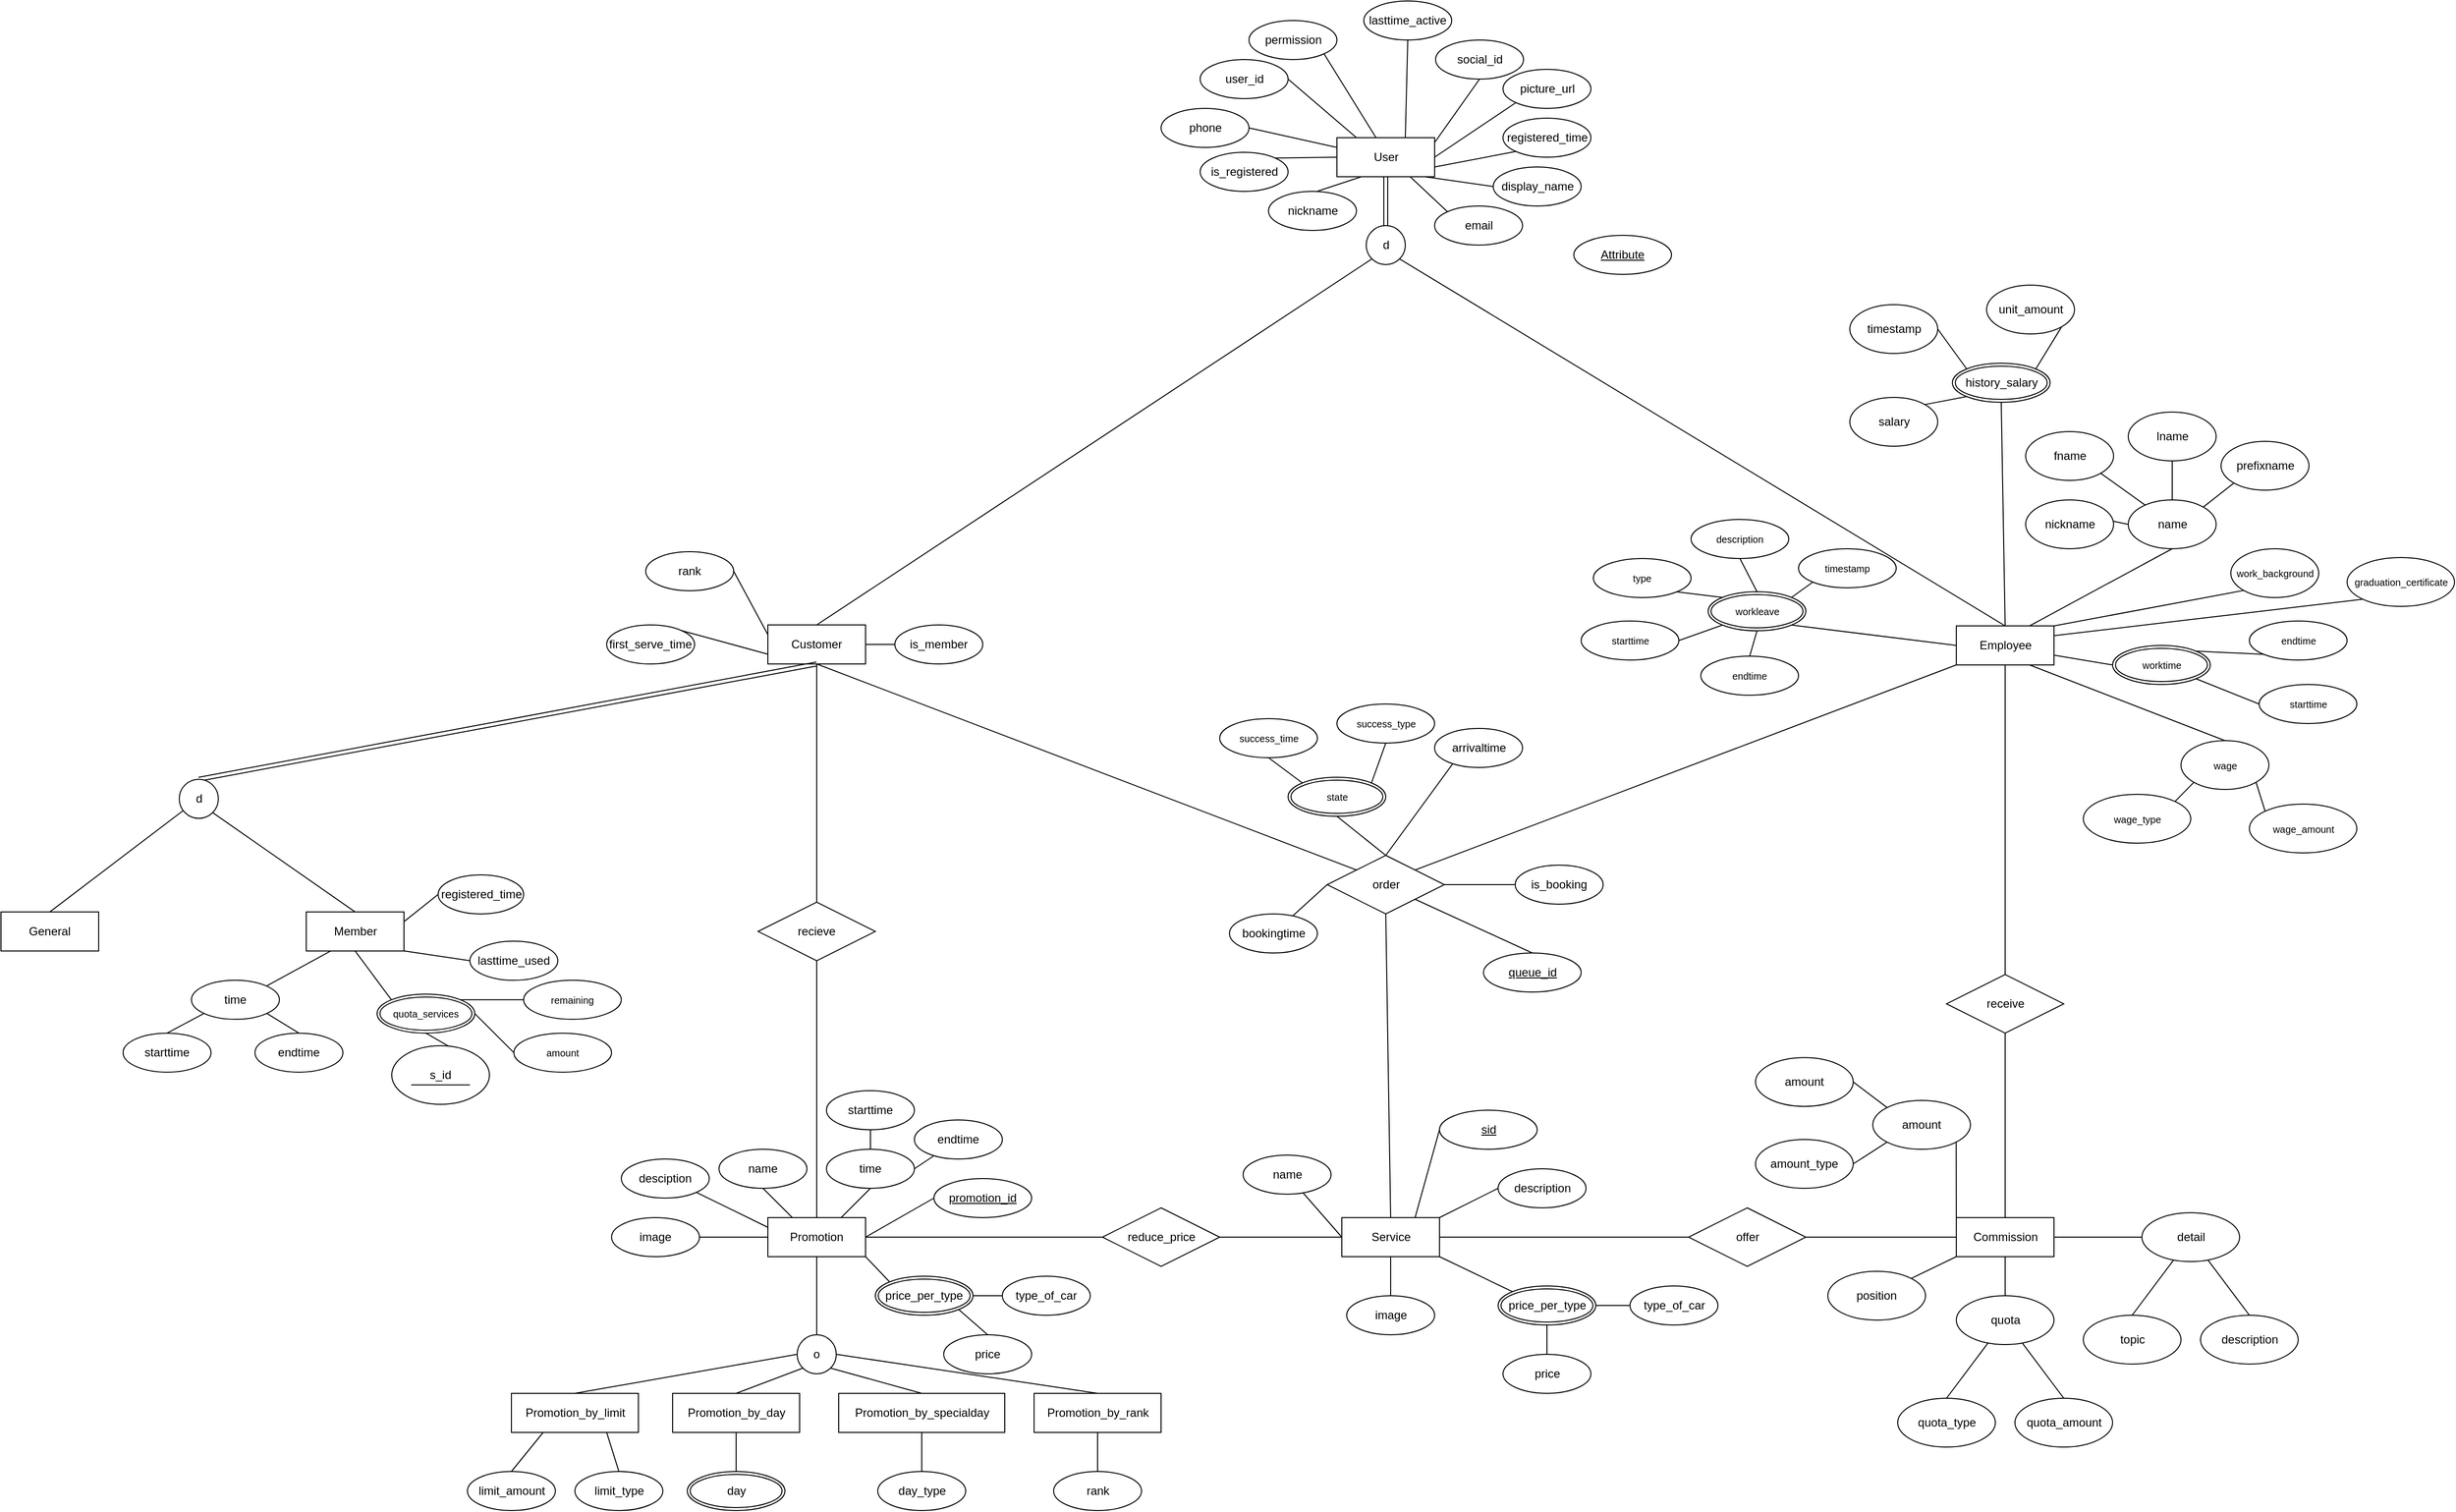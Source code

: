 <mxfile version="20.3.0" type="github" pages="2">
  <diagram id="R2lEEEUBdFMjLlhIrx00" name="Page-1">
    <mxGraphModel dx="2430" dy="1646" grid="1" gridSize="10" guides="1" tooltips="1" connect="1" arrows="1" fold="1" page="1" pageScale="1" pageWidth="1169" pageHeight="827" background="none" math="0" shadow="0" extFonts="Permanent Marker^https://fonts.googleapis.com/css?family=Permanent+Marker">
      <root>
        <mxCell id="0" />
        <mxCell id="1" parent="0" />
        <mxCell id="hB8N9sjjw06V4UvG1Mpu-104" style="edgeStyle=none;rounded=0;orthogonalLoop=1;jettySize=auto;html=1;exitX=1;exitY=0.75;exitDx=0;exitDy=0;entryX=0;entryY=0.5;entryDx=0;entryDy=0;fontSize=10;endArrow=none;endFill=0;" parent="1" source="PzxKSnyha53FVGnrYv1--1" target="hB8N9sjjw06V4UvG1Mpu-103" edge="1">
          <mxGeometry relative="1" as="geometry" />
        </mxCell>
        <mxCell id="S3nQz3Gzd9JEBz__KfSR-8" style="edgeStyle=none;rounded=0;orthogonalLoop=1;jettySize=auto;html=1;exitX=0;exitY=1;exitDx=0;exitDy=0;endArrow=none;endFill=0;entryX=1;entryY=0;entryDx=0;entryDy=0;" edge="1" parent="1" source="PzxKSnyha53FVGnrYv1--1" target="PzxKSnyha53FVGnrYv1--37">
          <mxGeometry relative="1" as="geometry">
            <mxPoint x="1030" y="820" as="targetPoint" />
          </mxGeometry>
        </mxCell>
        <mxCell id="S3nQz3Gzd9JEBz__KfSR-33" style="edgeStyle=none;rounded=0;orthogonalLoop=1;jettySize=auto;html=1;exitX=0.5;exitY=1;exitDx=0;exitDy=0;entryX=0.5;entryY=0;entryDx=0;entryDy=0;endArrow=none;endFill=0;" edge="1" parent="1" source="PzxKSnyha53FVGnrYv1--1" target="S3nQz3Gzd9JEBz__KfSR-31">
          <mxGeometry relative="1" as="geometry" />
        </mxCell>
        <mxCell id="PzxKSnyha53FVGnrYv1--1" value="Employee" style="whiteSpace=wrap;html=1;align=center;" parent="1" vertex="1">
          <mxGeometry x="1661.5" y="550" width="100" height="40" as="geometry" />
        </mxCell>
        <mxCell id="PzxKSnyha53FVGnrYv1--6" value="User" style="whiteSpace=wrap;html=1;align=center;" parent="1" vertex="1">
          <mxGeometry x="1027.5" y="50" width="100" height="40" as="geometry" />
        </mxCell>
        <mxCell id="PzxKSnyha53FVGnrYv1--16" style="edgeStyle=none;rounded=0;orthogonalLoop=1;jettySize=auto;html=1;exitX=0;exitY=1;exitDx=0;exitDy=0;entryX=0.5;entryY=0;entryDx=0;entryDy=0;strokeColor=default;endArrow=none;endFill=0;" parent="1" source="PzxKSnyha53FVGnrYv1--7" target="PzxKSnyha53FVGnrYv1--8" edge="1">
          <mxGeometry relative="1" as="geometry" />
        </mxCell>
        <mxCell id="PzxKSnyha53FVGnrYv1--17" style="edgeStyle=none;rounded=0;orthogonalLoop=1;jettySize=auto;html=1;exitX=0.5;exitY=0;exitDx=0;exitDy=0;strokeColor=default;endArrow=none;endFill=0;entryX=0.5;entryY=1;entryDx=0;entryDy=0;shape=link;" parent="1" source="PzxKSnyha53FVGnrYv1--7" target="PzxKSnyha53FVGnrYv1--6" edge="1">
          <mxGeometry relative="1" as="geometry">
            <mxPoint x="1077.415" y="90" as="targetPoint" />
          </mxGeometry>
        </mxCell>
        <mxCell id="S3nQz3Gzd9JEBz__KfSR-14" style="edgeStyle=none;rounded=0;orthogonalLoop=1;jettySize=auto;html=1;exitX=1;exitY=1;exitDx=0;exitDy=0;entryX=0.5;entryY=0;entryDx=0;entryDy=0;endArrow=none;endFill=0;" edge="1" parent="1" source="PzxKSnyha53FVGnrYv1--7" target="PzxKSnyha53FVGnrYv1--1">
          <mxGeometry relative="1" as="geometry" />
        </mxCell>
        <mxCell id="PzxKSnyha53FVGnrYv1--7" value="d" style="ellipse;whiteSpace=wrap;html=1;aspect=fixed;" parent="1" vertex="1">
          <mxGeometry x="1057.5" y="140" width="40" height="40" as="geometry" />
        </mxCell>
        <mxCell id="PzxKSnyha53FVGnrYv1--38" style="edgeStyle=none;rounded=0;orthogonalLoop=1;jettySize=auto;html=1;exitX=0.5;exitY=1;exitDx=0;exitDy=0;entryX=0;entryY=0;entryDx=0;entryDy=0;strokeColor=default;endArrow=none;endFill=0;" parent="1" source="PzxKSnyha53FVGnrYv1--8" target="PzxKSnyha53FVGnrYv1--37" edge="1">
          <mxGeometry relative="1" as="geometry" />
        </mxCell>
        <mxCell id="S3nQz3Gzd9JEBz__KfSR-4" style="edgeStyle=none;rounded=0;orthogonalLoop=1;jettySize=auto;html=1;exitX=1;exitY=0.5;exitDx=0;exitDy=0;entryX=0;entryY=0.5;entryDx=0;entryDy=0;endArrow=none;endFill=0;" edge="1" parent="1" source="PzxKSnyha53FVGnrYv1--8" target="pMIZkNUXwfwmyM_HFmga-30">
          <mxGeometry relative="1" as="geometry" />
        </mxCell>
        <mxCell id="S3nQz3Gzd9JEBz__KfSR-26" style="edgeStyle=none;rounded=0;orthogonalLoop=1;jettySize=auto;html=1;exitX=0.5;exitY=1;exitDx=0;exitDy=0;entryX=0.5;entryY=0;entryDx=0;entryDy=0;endArrow=none;endFill=0;" edge="1" parent="1" source="PzxKSnyha53FVGnrYv1--8" target="S3nQz3Gzd9JEBz__KfSR-21">
          <mxGeometry relative="1" as="geometry" />
        </mxCell>
        <mxCell id="PzxKSnyha53FVGnrYv1--8" value="Customer" style="whiteSpace=wrap;html=1;align=center;" parent="1" vertex="1">
          <mxGeometry x="445" y="549" width="100" height="40" as="geometry" />
        </mxCell>
        <mxCell id="hB8N9sjjw06V4UvG1Mpu-89" style="edgeStyle=none;rounded=0;orthogonalLoop=1;jettySize=auto;html=1;exitX=0.75;exitY=1;exitDx=0;exitDy=0;entryX=0.5;entryY=0;entryDx=0;entryDy=0;endArrow=none;endFill=0;" parent="1" source="PzxKSnyha53FVGnrYv1--1" target="hB8N9sjjw06V4UvG1Mpu-88" edge="1">
          <mxGeometry relative="1" as="geometry">
            <mxPoint x="1811.5" y="680.0" as="sourcePoint" />
          </mxGeometry>
        </mxCell>
        <mxCell id="PzxKSnyha53FVGnrYv1--26" style="edgeStyle=none;rounded=0;orthogonalLoop=1;jettySize=auto;html=1;exitX=0.5;exitY=0;exitDx=0;exitDy=0;entryX=0.5;entryY=1;entryDx=0;entryDy=0;strokeColor=default;endArrow=none;endFill=0;shape=link;" parent="1" source="PzxKSnyha53FVGnrYv1--25" target="PzxKSnyha53FVGnrYv1--8" edge="1">
          <mxGeometry relative="1" as="geometry" />
        </mxCell>
        <mxCell id="PzxKSnyha53FVGnrYv1--30" style="edgeStyle=none;rounded=0;orthogonalLoop=1;jettySize=auto;html=1;entryX=0.5;entryY=0;entryDx=0;entryDy=0;strokeColor=default;endArrow=none;endFill=0;" parent="1" source="PzxKSnyha53FVGnrYv1--25" target="PzxKSnyha53FVGnrYv1--27" edge="1">
          <mxGeometry relative="1" as="geometry">
            <mxPoint x="180.858" y="677.072" as="sourcePoint" />
          </mxGeometry>
        </mxCell>
        <mxCell id="S3nQz3Gzd9JEBz__KfSR-2" style="rounded=0;orthogonalLoop=1;jettySize=auto;html=1;exitX=1;exitY=1;exitDx=0;exitDy=0;entryX=0.5;entryY=0;entryDx=0;entryDy=0;endArrow=none;endFill=0;" edge="1" parent="1" source="PzxKSnyha53FVGnrYv1--25" target="PzxKSnyha53FVGnrYv1--28">
          <mxGeometry relative="1" as="geometry" />
        </mxCell>
        <mxCell id="PzxKSnyha53FVGnrYv1--25" value="d" style="ellipse;whiteSpace=wrap;html=1;aspect=fixed;" parent="1" vertex="1">
          <mxGeometry x="-157.5" y="707.07" width="40" height="40" as="geometry" />
        </mxCell>
        <mxCell id="PzxKSnyha53FVGnrYv1--27" value="General" style="whiteSpace=wrap;html=1;align=center;" parent="1" vertex="1">
          <mxGeometry x="-340" y="842.93" width="100" height="40" as="geometry" />
        </mxCell>
        <mxCell id="hB8N9sjjw06V4UvG1Mpu-146" style="edgeStyle=none;rounded=0;orthogonalLoop=1;jettySize=auto;html=1;exitX=1;exitY=1;exitDx=0;exitDy=0;entryX=0;entryY=0.5;entryDx=0;entryDy=0;fontSize=10;endArrow=none;endFill=0;" parent="1" source="PzxKSnyha53FVGnrYv1--28" target="pMIZkNUXwfwmyM_HFmga-14" edge="1">
          <mxGeometry relative="1" as="geometry" />
        </mxCell>
        <mxCell id="PzxKSnyha53FVGnrYv1--28" value="Member" style="whiteSpace=wrap;html=1;align=center;" parent="1" vertex="1">
          <mxGeometry x="-27.5" y="842.93" width="100" height="40" as="geometry" />
        </mxCell>
        <mxCell id="7D9y4COe7_9ElpT_Iu1J-15" style="edgeStyle=none;rounded=0;orthogonalLoop=1;jettySize=auto;html=1;exitX=0;exitY=0.5;exitDx=0;exitDy=0;endArrow=none;endFill=0;" parent="1" source="PzxKSnyha53FVGnrYv1--37" target="7D9y4COe7_9ElpT_Iu1J-14" edge="1">
          <mxGeometry relative="1" as="geometry" />
        </mxCell>
        <mxCell id="7D9y4COe7_9ElpT_Iu1J-17" style="edgeStyle=none;rounded=0;orthogonalLoop=1;jettySize=auto;html=1;exitX=0.5;exitY=0;exitDx=0;exitDy=0;entryX=0.5;entryY=0;entryDx=0;entryDy=0;endArrow=none;endFill=0;" parent="1" source="PzxKSnyha53FVGnrYv1--37" target="7D9y4COe7_9ElpT_Iu1J-16" edge="1">
          <mxGeometry relative="1" as="geometry" />
        </mxCell>
        <mxCell id="S3nQz3Gzd9JEBz__KfSR-5" style="edgeStyle=none;rounded=0;orthogonalLoop=1;jettySize=auto;html=1;exitX=1;exitY=1;exitDx=0;exitDy=0;entryX=0.5;entryY=0;entryDx=0;entryDy=0;endArrow=none;endFill=0;" edge="1" parent="1" source="PzxKSnyha53FVGnrYv1--37" target="7D9y4COe7_9ElpT_Iu1J-32">
          <mxGeometry relative="1" as="geometry" />
        </mxCell>
        <mxCell id="S3nQz3Gzd9JEBz__KfSR-10" style="edgeStyle=none;rounded=0;orthogonalLoop=1;jettySize=auto;html=1;exitX=1;exitY=0.5;exitDx=0;exitDy=0;entryX=0;entryY=0.5;entryDx=0;entryDy=0;endArrow=none;endFill=0;" edge="1" parent="1" source="PzxKSnyha53FVGnrYv1--37" target="7D9y4COe7_9ElpT_Iu1J-2">
          <mxGeometry relative="1" as="geometry" />
        </mxCell>
        <mxCell id="PzxKSnyha53FVGnrYv1--37" value="order" style="shape=rhombus;perimeter=rhombusPerimeter;whiteSpace=wrap;html=1;align=center;" parent="1" vertex="1">
          <mxGeometry x="1017.5" y="785" width="120" height="60" as="geometry" />
        </mxCell>
        <mxCell id="7D9y4COe7_9ElpT_Iu1J-10" style="edgeStyle=none;rounded=0;orthogonalLoop=1;jettySize=auto;html=1;exitX=0.75;exitY=0;exitDx=0;exitDy=0;entryX=0;entryY=0.5;entryDx=0;entryDy=0;endArrow=none;endFill=0;" parent="1" source="PzxKSnyha53FVGnrYv1--49" target="7D9y4COe7_9ElpT_Iu1J-23" edge="1">
          <mxGeometry relative="1" as="geometry">
            <mxPoint x="1182.5" y="1116" as="targetPoint" />
          </mxGeometry>
        </mxCell>
        <mxCell id="7D9y4COe7_9ElpT_Iu1J-19" style="edgeStyle=none;rounded=0;orthogonalLoop=1;jettySize=auto;html=1;exitX=1;exitY=0;exitDx=0;exitDy=0;entryX=0;entryY=0.5;entryDx=0;entryDy=0;endArrow=none;endFill=0;" parent="1" source="PzxKSnyha53FVGnrYv1--49" target="7D9y4COe7_9ElpT_Iu1J-18" edge="1">
          <mxGeometry relative="1" as="geometry" />
        </mxCell>
        <mxCell id="7D9y4COe7_9ElpT_Iu1J-22" style="edgeStyle=none;rounded=0;orthogonalLoop=1;jettySize=auto;html=1;exitX=0.5;exitY=1;exitDx=0;exitDy=0;entryX=0.5;entryY=0;entryDx=0;entryDy=0;endArrow=none;endFill=0;" parent="1" source="PzxKSnyha53FVGnrYv1--49" target="7D9y4COe7_9ElpT_Iu1J-21" edge="1">
          <mxGeometry relative="1" as="geometry" />
        </mxCell>
        <mxCell id="7D9y4COe7_9ElpT_Iu1J-25" style="edgeStyle=none;rounded=0;orthogonalLoop=1;jettySize=auto;html=1;exitX=1;exitY=1;exitDx=0;exitDy=0;entryX=0;entryY=0;entryDx=0;entryDy=0;endArrow=none;endFill=0;" parent="1" source="PzxKSnyha53FVGnrYv1--49" target="7D9y4COe7_9ElpT_Iu1J-24" edge="1">
          <mxGeometry relative="1" as="geometry" />
        </mxCell>
        <mxCell id="S3nQz3Gzd9JEBz__KfSR-15" style="edgeStyle=none;rounded=0;orthogonalLoop=1;jettySize=auto;html=1;exitX=0.5;exitY=0;exitDx=0;exitDy=0;entryX=0.5;entryY=1;entryDx=0;entryDy=0;endArrow=none;endFill=0;" edge="1" parent="1" source="PzxKSnyha53FVGnrYv1--49" target="PzxKSnyha53FVGnrYv1--37">
          <mxGeometry relative="1" as="geometry" />
        </mxCell>
        <mxCell id="S3nQz3Gzd9JEBz__KfSR-16" style="edgeStyle=none;rounded=0;orthogonalLoop=1;jettySize=auto;html=1;exitX=0;exitY=0.5;exitDx=0;exitDy=0;endArrow=none;endFill=0;" edge="1" parent="1" source="PzxKSnyha53FVGnrYv1--49" target="7D9y4COe7_9ElpT_Iu1J-7">
          <mxGeometry relative="1" as="geometry" />
        </mxCell>
        <mxCell id="S3nQz3Gzd9JEBz__KfSR-35" style="edgeStyle=none;rounded=0;orthogonalLoop=1;jettySize=auto;html=1;exitX=1;exitY=0.5;exitDx=0;exitDy=0;entryX=0;entryY=0.5;entryDx=0;entryDy=0;endArrow=none;endFill=0;" edge="1" parent="1" source="PzxKSnyha53FVGnrYv1--49" target="S3nQz3Gzd9JEBz__KfSR-23">
          <mxGeometry relative="1" as="geometry" />
        </mxCell>
        <mxCell id="PzxKSnyha53FVGnrYv1--49" value="Service" style="whiteSpace=wrap;html=1;align=center;" parent="1" vertex="1">
          <mxGeometry x="1032.5" y="1156" width="100" height="40" as="geometry" />
        </mxCell>
        <mxCell id="7D9y4COe7_9ElpT_Iu1J-2" value="is_booking" style="ellipse;whiteSpace=wrap;html=1;align=center;" parent="1" vertex="1">
          <mxGeometry x="1210" y="795" width="90" height="40" as="geometry" />
        </mxCell>
        <mxCell id="7D9y4COe7_9ElpT_Iu1J-7" value="name" style="ellipse;whiteSpace=wrap;html=1;align=center;" parent="1" vertex="1">
          <mxGeometry x="931.5" y="1092" width="90" height="40" as="geometry" />
        </mxCell>
        <mxCell id="7D9y4COe7_9ElpT_Iu1J-14" value="bookingtime" style="ellipse;whiteSpace=wrap;html=1;align=center;" parent="1" vertex="1">
          <mxGeometry x="917.5" y="845" width="90" height="40" as="geometry" />
        </mxCell>
        <mxCell id="7D9y4COe7_9ElpT_Iu1J-16" value="arrivaltime" style="ellipse;whiteSpace=wrap;html=1;align=center;" parent="1" vertex="1">
          <mxGeometry x="1127.5" y="655" width="90" height="40" as="geometry" />
        </mxCell>
        <mxCell id="7D9y4COe7_9ElpT_Iu1J-18" value="description" style="ellipse;whiteSpace=wrap;html=1;align=center;" parent="1" vertex="1">
          <mxGeometry x="1192.5" y="1106" width="90" height="40" as="geometry" />
        </mxCell>
        <mxCell id="hB8N9sjjw06V4UvG1Mpu-148" style="edgeStyle=none;rounded=0;orthogonalLoop=1;jettySize=auto;html=1;exitX=0;exitY=1;exitDx=0;exitDy=0;entryX=0.5;entryY=0;entryDx=0;entryDy=0;fontSize=10;endArrow=none;endFill=0;" parent="1" source="pMIZkNUXwfwmyM_HFmga-5" target="pMIZkNUXwfwmyM_HFmga-6" edge="1">
          <mxGeometry relative="1" as="geometry" />
        </mxCell>
        <mxCell id="hB8N9sjjw06V4UvG1Mpu-149" style="edgeStyle=none;rounded=0;orthogonalLoop=1;jettySize=auto;html=1;exitX=1;exitY=1;exitDx=0;exitDy=0;entryX=0.5;entryY=0;entryDx=0;entryDy=0;fontSize=10;endArrow=none;endFill=0;" parent="1" source="pMIZkNUXwfwmyM_HFmga-5" target="hB8N9sjjw06V4UvG1Mpu-147" edge="1">
          <mxGeometry relative="1" as="geometry" />
        </mxCell>
        <mxCell id="pMIZkNUXwfwmyM_HFmga-5" value="time" style="ellipse;whiteSpace=wrap;html=1;align=center;" parent="1" vertex="1">
          <mxGeometry x="-145" y="912.93" width="90" height="40" as="geometry" />
        </mxCell>
        <mxCell id="pMIZkNUXwfwmyM_HFmga-6" value="starttime" style="ellipse;whiteSpace=wrap;html=1;align=center;" parent="1" vertex="1">
          <mxGeometry x="-215" y="967.07" width="90" height="40" as="geometry" />
        </mxCell>
        <mxCell id="pMIZkNUXwfwmyM_HFmga-12" value="registered_time" style="ellipse;whiteSpace=wrap;html=1;align=center;" parent="1" vertex="1">
          <mxGeometry x="107.5" y="805" width="87.5" height="40" as="geometry" />
        </mxCell>
        <mxCell id="pMIZkNUXwfwmyM_HFmga-14" value="lasttime_used" style="ellipse;whiteSpace=wrap;html=1;align=center;" parent="1" vertex="1">
          <mxGeometry x="140" y="872.93" width="90" height="40" as="geometry" />
        </mxCell>
        <mxCell id="pMIZkNUXwfwmyM_HFmga-19" value="" style="endArrow=none;html=1;rounded=0;entryX=0.25;entryY=1;entryDx=0;entryDy=0;exitX=1;exitY=0;exitDx=0;exitDy=0;" parent="1" source="pMIZkNUXwfwmyM_HFmga-5" target="PzxKSnyha53FVGnrYv1--28" edge="1">
          <mxGeometry width="50" height="50" relative="1" as="geometry">
            <mxPoint x="-27.5" y="922.93" as="sourcePoint" />
            <mxPoint x="-17.5" y="892.93" as="targetPoint" />
          </mxGeometry>
        </mxCell>
        <mxCell id="pMIZkNUXwfwmyM_HFmga-20" value="" style="endArrow=none;html=1;rounded=0;entryX=0.25;entryY=1;entryDx=0;entryDy=0;exitX=0;exitY=0;exitDx=0;exitDy=0;" parent="1" source="hB8N9sjjw06V4UvG1Mpu-145" edge="1">
          <mxGeometry width="50" height="50" relative="1" as="geometry">
            <mxPoint x="72.285" y="944.108" as="sourcePoint" />
            <mxPoint x="22.5" y="882.93" as="targetPoint" />
          </mxGeometry>
        </mxCell>
        <mxCell id="pMIZkNUXwfwmyM_HFmga-25" value="" style="endArrow=none;html=1;rounded=0;entryX=1;entryY=0.25;entryDx=0;entryDy=0;exitX=0;exitY=0.5;exitDx=0;exitDy=0;" parent="1" source="pMIZkNUXwfwmyM_HFmga-12" target="PzxKSnyha53FVGnrYv1--28" edge="1">
          <mxGeometry width="50" height="50" relative="1" as="geometry">
            <mxPoint x="112.5" y="822.93" as="sourcePoint" />
            <mxPoint x="72.5" y="847.07" as="targetPoint" />
          </mxGeometry>
        </mxCell>
        <mxCell id="pMIZkNUXwfwmyM_HFmga-26" value="rank" style="ellipse;whiteSpace=wrap;html=1;align=center;" parent="1" vertex="1">
          <mxGeometry x="320" y="474" width="90" height="40" as="geometry" />
        </mxCell>
        <mxCell id="7D9y4COe7_9ElpT_Iu1J-21" value="image" style="ellipse;whiteSpace=wrap;html=1;align=center;" parent="1" vertex="1">
          <mxGeometry x="1037.5" y="1236" width="90" height="40" as="geometry" />
        </mxCell>
        <mxCell id="7D9y4COe7_9ElpT_Iu1J-23" value="sid" style="ellipse;whiteSpace=wrap;html=1;align=center;fontStyle=4;" parent="1" vertex="1">
          <mxGeometry x="1132.5" y="1046" width="100" height="40" as="geometry" />
        </mxCell>
        <mxCell id="pMIZkNUXwfwmyM_HFmga-27" value="first_serve_time" style="ellipse;whiteSpace=wrap;html=1;align=center;" parent="1" vertex="1">
          <mxGeometry x="280" y="549" width="90" height="40" as="geometry" />
        </mxCell>
        <mxCell id="pMIZkNUXwfwmyM_HFmga-30" value="is_member" style="ellipse;whiteSpace=wrap;html=1;align=center;" parent="1" vertex="1">
          <mxGeometry x="575" y="549" width="90" height="40" as="geometry" />
        </mxCell>
        <mxCell id="pMIZkNUXwfwmyM_HFmga-31" style="edgeStyle=none;rounded=0;orthogonalLoop=1;jettySize=auto;html=1;exitX=0;exitY=1;exitDx=0;exitDy=0;entryX=1;entryY=0.5;entryDx=0;entryDy=0;strokeColor=default;endArrow=none;endFill=0;" parent="1" target="pMIZkNUXwfwmyM_HFmga-26" edge="1">
          <mxGeometry relative="1" as="geometry">
            <mxPoint x="444.998" y="559.002" as="sourcePoint" />
            <mxPoint x="389.14" y="624.86" as="targetPoint" />
          </mxGeometry>
        </mxCell>
        <mxCell id="S3nQz3Gzd9JEBz__KfSR-6" style="edgeStyle=none;rounded=0;orthogonalLoop=1;jettySize=auto;html=1;exitX=1;exitY=0.5;exitDx=0;exitDy=0;entryX=0;entryY=0.5;entryDx=0;entryDy=0;endArrow=none;endFill=0;" edge="1" parent="1" source="7D9y4COe7_9ElpT_Iu1J-24" target="7D9y4COe7_9ElpT_Iu1J-26">
          <mxGeometry relative="1" as="geometry" />
        </mxCell>
        <mxCell id="S3nQz3Gzd9JEBz__KfSR-7" style="edgeStyle=none;rounded=0;orthogonalLoop=1;jettySize=auto;html=1;exitX=0.5;exitY=1;exitDx=0;exitDy=0;endArrow=none;endFill=0;" edge="1" parent="1" source="7D9y4COe7_9ElpT_Iu1J-24" target="7D9y4COe7_9ElpT_Iu1J-30">
          <mxGeometry relative="1" as="geometry" />
        </mxCell>
        <mxCell id="7D9y4COe7_9ElpT_Iu1J-24" value="price_per_type" style="ellipse;shape=doubleEllipse;margin=3;whiteSpace=wrap;html=1;align=center;" parent="1" vertex="1">
          <mxGeometry x="1192.5" y="1226" width="100" height="40" as="geometry" />
        </mxCell>
        <mxCell id="pMIZkNUXwfwmyM_HFmga-32" style="edgeStyle=none;rounded=0;orthogonalLoop=1;jettySize=auto;html=1;exitX=0;exitY=0.75;exitDx=0;exitDy=0;entryX=1;entryY=0;entryDx=0;entryDy=0;strokeColor=default;endArrow=none;endFill=0;" parent="1" target="pMIZkNUXwfwmyM_HFmga-27" edge="1" source="PzxKSnyha53FVGnrYv1--8">
          <mxGeometry relative="1" as="geometry">
            <mxPoint x="444.998" y="569.002" as="sourcePoint" />
            <mxPoint x="389.14" y="634.86" as="targetPoint" />
          </mxGeometry>
        </mxCell>
        <mxCell id="7D9y4COe7_9ElpT_Iu1J-26" value="type_of_car" style="ellipse;whiteSpace=wrap;html=1;align=center;" parent="1" vertex="1">
          <mxGeometry x="1327.5" y="1226" width="90" height="40" as="geometry" />
        </mxCell>
        <mxCell id="7D9y4COe7_9ElpT_Iu1J-30" value="price" style="ellipse;whiteSpace=wrap;html=1;align=center;" parent="1" vertex="1">
          <mxGeometry x="1197.5" y="1296" width="90" height="40" as="geometry" />
        </mxCell>
        <mxCell id="7D9y4COe7_9ElpT_Iu1J-32" value="queue_id" style="ellipse;whiteSpace=wrap;html=1;align=center;fontStyle=4;" parent="1" vertex="1">
          <mxGeometry x="1177.5" y="885" width="100" height="40" as="geometry" />
        </mxCell>
        <mxCell id="zKtCxsfTcgN2iYhmThE1-20" style="edgeStyle=none;rounded=0;jumpStyle=none;orthogonalLoop=1;jettySize=auto;html=1;exitX=0.5;exitY=1;exitDx=0;exitDy=0;entryX=0.75;entryY=0;entryDx=0;entryDy=0;fontSize=8;startArrow=none;startFill=0;endArrow=none;endFill=0;" parent="1" source="zKtCxsfTcgN2iYhmThE1-2" target="PzxKSnyha53FVGnrYv1--1" edge="1">
          <mxGeometry relative="1" as="geometry">
            <mxPoint x="1671.5" y="440" as="targetPoint" />
          </mxGeometry>
        </mxCell>
        <mxCell id="zKtCxsfTcgN2iYhmThE1-44" style="edgeStyle=none;rounded=0;jumpStyle=none;orthogonalLoop=1;jettySize=auto;html=1;fontSize=10;startArrow=none;startFill=0;endArrow=none;endFill=0;" parent="1" source="zKtCxsfTcgN2iYhmThE1-2" target="zKtCxsfTcgN2iYhmThE1-41" edge="1">
          <mxGeometry relative="1" as="geometry" />
        </mxCell>
        <mxCell id="hB8N9sjjw06V4UvG1Mpu-126" style="edgeStyle=none;rounded=0;orthogonalLoop=1;jettySize=auto;html=1;exitX=1;exitY=0;exitDx=0;exitDy=0;entryX=0;entryY=1;entryDx=0;entryDy=0;fontSize=10;endArrow=none;endFill=0;" parent="1" source="zKtCxsfTcgN2iYhmThE1-2" target="hB8N9sjjw06V4UvG1Mpu-125" edge="1">
          <mxGeometry relative="1" as="geometry" />
        </mxCell>
        <mxCell id="hB8N9sjjw06V4UvG1Mpu-128" style="edgeStyle=none;rounded=0;orthogonalLoop=1;jettySize=auto;html=1;exitX=0;exitY=0.5;exitDx=0;exitDy=0;entryX=0.999;entryY=0.438;entryDx=0;entryDy=0;entryPerimeter=0;fontSize=10;endArrow=none;endFill=0;" parent="1" source="zKtCxsfTcgN2iYhmThE1-2" target="hB8N9sjjw06V4UvG1Mpu-127" edge="1">
          <mxGeometry relative="1" as="geometry" />
        </mxCell>
        <mxCell id="zKtCxsfTcgN2iYhmThE1-2" value="name" style="ellipse;whiteSpace=wrap;html=1;" parent="1" vertex="1">
          <mxGeometry x="1837.5" y="421" width="90" height="50" as="geometry" />
        </mxCell>
        <mxCell id="zKtCxsfTcgN2iYhmThE1-15" style="edgeStyle=none;rounded=0;jumpStyle=none;orthogonalLoop=1;jettySize=auto;html=1;exitX=0;exitY=1;exitDx=0;exitDy=0;entryX=1;entryY=0;entryDx=0;entryDy=0;fontSize=8;startArrow=none;startFill=0;endArrow=none;endFill=0;" parent="1" source="zKtCxsfTcgN2iYhmThE1-5" target="PzxKSnyha53FVGnrYv1--1" edge="1">
          <mxGeometry relative="1" as="geometry" />
        </mxCell>
        <mxCell id="zKtCxsfTcgN2iYhmThE1-5" value="&lt;span style=&quot;font-size: 10px;&quot;&gt;work_background&lt;/span&gt;" style="ellipse;whiteSpace=wrap;html=1;" parent="1" vertex="1">
          <mxGeometry x="1942.5" y="471" width="90" height="50" as="geometry" />
        </mxCell>
        <mxCell id="zKtCxsfTcgN2iYhmThE1-17" style="edgeStyle=none;rounded=0;jumpStyle=none;orthogonalLoop=1;jettySize=auto;html=1;exitX=0;exitY=1;exitDx=0;exitDy=0;entryX=1;entryY=0.25;entryDx=0;entryDy=0;fontSize=8;startArrow=none;startFill=0;endArrow=none;endFill=0;" parent="1" source="zKtCxsfTcgN2iYhmThE1-6" target="PzxKSnyha53FVGnrYv1--1" edge="1">
          <mxGeometry relative="1" as="geometry" />
        </mxCell>
        <mxCell id="zKtCxsfTcgN2iYhmThE1-6" value="&lt;font style=&quot;font-size: 10px;&quot;&gt;graduation_certificate&lt;/font&gt;" style="ellipse;whiteSpace=wrap;html=1;" parent="1" vertex="1">
          <mxGeometry x="2061.5" y="480" width="110" height="50" as="geometry" />
        </mxCell>
        <mxCell id="zKtCxsfTcgN2iYhmThE1-41" value="lname" style="ellipse;whiteSpace=wrap;html=1;" parent="1" vertex="1">
          <mxGeometry x="1837.5" y="331" width="90" height="50" as="geometry" />
        </mxCell>
        <mxCell id="zKtCxsfTcgN2iYhmThE1-46" style="edgeStyle=none;rounded=0;jumpStyle=none;orthogonalLoop=1;jettySize=auto;html=1;exitX=1;exitY=1;exitDx=0;exitDy=0;fontSize=10;startArrow=none;startFill=0;endArrow=none;endFill=0;" parent="1" source="zKtCxsfTcgN2iYhmThE1-42" target="zKtCxsfTcgN2iYhmThE1-2" edge="1">
          <mxGeometry relative="1" as="geometry" />
        </mxCell>
        <mxCell id="zKtCxsfTcgN2iYhmThE1-42" value="fname" style="ellipse;whiteSpace=wrap;html=1;" parent="1" vertex="1">
          <mxGeometry x="1732.5" y="351" width="90" height="50" as="geometry" />
        </mxCell>
        <mxCell id="hB8N9sjjw06V4UvG1Mpu-137" style="edgeStyle=none;rounded=0;orthogonalLoop=1;jettySize=auto;html=1;exitX=1;exitY=0;exitDx=0;exitDy=0;entryX=0;entryY=1;entryDx=0;entryDy=0;fontSize=10;endArrow=none;endFill=0;" parent="1" source="zKtCxsfTcgN2iYhmThE1-47" target="hB8N9sjjw06V4UvG1Mpu-83" edge="1">
          <mxGeometry relative="1" as="geometry" />
        </mxCell>
        <mxCell id="zKtCxsfTcgN2iYhmThE1-47" value="salary" style="ellipse;whiteSpace=wrap;html=1;" parent="1" vertex="1">
          <mxGeometry x="1552.5" y="316" width="90" height="50" as="geometry" />
        </mxCell>
        <mxCell id="zKtCxsfTcgN2iYhmThE1-52" style="edgeStyle=none;rounded=0;jumpStyle=none;orthogonalLoop=1;jettySize=auto;html=1;exitX=1;exitY=1;exitDx=0;exitDy=0;fontSize=10;startArrow=none;startFill=0;endArrow=none;endFill=0;entryX=1;entryY=0;entryDx=0;entryDy=0;" parent="1" source="zKtCxsfTcgN2iYhmThE1-48" target="hB8N9sjjw06V4UvG1Mpu-83" edge="1">
          <mxGeometry relative="1" as="geometry">
            <mxPoint x="1618.98" y="338.6" as="targetPoint" />
          </mxGeometry>
        </mxCell>
        <mxCell id="zKtCxsfTcgN2iYhmThE1-48" value="unit_amount" style="ellipse;whiteSpace=wrap;html=1;" parent="1" vertex="1">
          <mxGeometry x="1692.5" y="201" width="90" height="50" as="geometry" />
        </mxCell>
        <mxCell id="pMIZkNUXwfwmyM_HFmga-56" value="nickname" style="ellipse;whiteSpace=wrap;html=1;align=center;" parent="1" vertex="1">
          <mxGeometry x="957.5" y="105" width="90" height="40" as="geometry" />
        </mxCell>
        <mxCell id="pMIZkNUXwfwmyM_HFmga-57" value="is_registered" style="ellipse;whiteSpace=wrap;html=1;align=center;" parent="1" vertex="1">
          <mxGeometry x="887.5" y="65" width="90" height="40" as="geometry" />
        </mxCell>
        <mxCell id="pMIZkNUXwfwmyM_HFmga-58" value="phone" style="ellipse;whiteSpace=wrap;html=1;align=center;" parent="1" vertex="1">
          <mxGeometry x="847.5" y="20" width="90" height="40" as="geometry" />
        </mxCell>
        <mxCell id="pMIZkNUXwfwmyM_HFmga-59" value="user_id" style="ellipse;whiteSpace=wrap;html=1;align=center;" parent="1" vertex="1">
          <mxGeometry x="887.5" y="-30" width="90" height="40" as="geometry" />
        </mxCell>
        <mxCell id="pMIZkNUXwfwmyM_HFmga-60" value="permission" style="ellipse;whiteSpace=wrap;html=1;align=center;" parent="1" vertex="1">
          <mxGeometry x="937.5" y="-70" width="90" height="40" as="geometry" />
        </mxCell>
        <mxCell id="pMIZkNUXwfwmyM_HFmga-61" value="lasttime_active" style="ellipse;whiteSpace=wrap;html=1;align=center;" parent="1" vertex="1">
          <mxGeometry x="1055" y="-90" width="90" height="40" as="geometry" />
        </mxCell>
        <mxCell id="pMIZkNUXwfwmyM_HFmga-62" value="social_id" style="ellipse;whiteSpace=wrap;html=1;align=center;" parent="1" vertex="1">
          <mxGeometry x="1128.5" y="-50" width="90" height="40" as="geometry" />
        </mxCell>
        <mxCell id="pMIZkNUXwfwmyM_HFmga-63" value="picture_url" style="ellipse;whiteSpace=wrap;html=1;align=center;" parent="1" vertex="1">
          <mxGeometry x="1197.5" y="-20" width="90" height="40" as="geometry" />
        </mxCell>
        <mxCell id="pMIZkNUXwfwmyM_HFmga-64" value="registered_time" style="ellipse;whiteSpace=wrap;html=1;align=center;" parent="1" vertex="1">
          <mxGeometry x="1197.5" y="30" width="90" height="40" as="geometry" />
        </mxCell>
        <mxCell id="pMIZkNUXwfwmyM_HFmga-65" value="display_name" style="ellipse;whiteSpace=wrap;html=1;align=center;" parent="1" vertex="1">
          <mxGeometry x="1187.5" y="80" width="90" height="40" as="geometry" />
        </mxCell>
        <mxCell id="pMIZkNUXwfwmyM_HFmga-66" value="email" style="ellipse;whiteSpace=wrap;html=1;align=center;" parent="1" vertex="1">
          <mxGeometry x="1127.5" y="120" width="90" height="40" as="geometry" />
        </mxCell>
        <mxCell id="pMIZkNUXwfwmyM_HFmga-67" value="" style="endArrow=none;html=1;rounded=0;fontColor=none;exitX=0.75;exitY=1;exitDx=0;exitDy=0;entryX=0;entryY=0;entryDx=0;entryDy=0;" parent="1" source="PzxKSnyha53FVGnrYv1--6" target="pMIZkNUXwfwmyM_HFmga-66" edge="1">
          <mxGeometry width="50" height="50" relative="1" as="geometry">
            <mxPoint x="1107.5" y="150" as="sourcePoint" />
            <mxPoint x="1157.5" y="100" as="targetPoint" />
          </mxGeometry>
        </mxCell>
        <mxCell id="pMIZkNUXwfwmyM_HFmga-68" value="" style="endArrow=none;html=1;rounded=0;fontColor=none;exitX=0.75;exitY=1;exitDx=0;exitDy=0;entryX=0;entryY=0.5;entryDx=0;entryDy=0;" parent="1" target="pMIZkNUXwfwmyM_HFmga-65" edge="1">
          <mxGeometry width="50" height="50" relative="1" as="geometry">
            <mxPoint x="1117.5" y="90" as="sourcePoint" />
            <mxPoint x="1155.68" y="125.858" as="targetPoint" />
          </mxGeometry>
        </mxCell>
        <mxCell id="pMIZkNUXwfwmyM_HFmga-69" value="" style="endArrow=none;html=1;rounded=0;fontColor=none;exitX=0.75;exitY=1;exitDx=0;exitDy=0;entryX=0;entryY=1;entryDx=0;entryDy=0;" parent="1" target="pMIZkNUXwfwmyM_HFmga-64" edge="1">
          <mxGeometry width="50" height="50" relative="1" as="geometry">
            <mxPoint x="1127.5" y="80" as="sourcePoint" />
            <mxPoint x="1197.5" y="90" as="targetPoint" />
          </mxGeometry>
        </mxCell>
        <mxCell id="pMIZkNUXwfwmyM_HFmga-70" value="" style="endArrow=none;html=1;rounded=0;fontColor=none;exitX=0.75;exitY=1;exitDx=0;exitDy=0;entryX=0;entryY=1;entryDx=0;entryDy=0;" parent="1" target="pMIZkNUXwfwmyM_HFmga-63" edge="1">
          <mxGeometry width="50" height="50" relative="1" as="geometry">
            <mxPoint x="1127.5" y="70" as="sourcePoint" />
            <mxPoint x="1197.5" y="80" as="targetPoint" />
          </mxGeometry>
        </mxCell>
        <mxCell id="pMIZkNUXwfwmyM_HFmga-71" value="" style="endArrow=none;html=1;rounded=0;fontColor=none;exitX=0.75;exitY=1;exitDx=0;exitDy=0;entryX=0.5;entryY=1;entryDx=0;entryDy=0;" parent="1" target="pMIZkNUXwfwmyM_HFmga-62" edge="1">
          <mxGeometry width="50" height="50" relative="1" as="geometry">
            <mxPoint x="1127.5" y="55" as="sourcePoint" />
            <mxPoint x="1197.5" y="65" as="targetPoint" />
          </mxGeometry>
        </mxCell>
        <mxCell id="pMIZkNUXwfwmyM_HFmga-72" value="" style="endArrow=none;html=1;rounded=0;fontColor=none;exitX=0.75;exitY=1;exitDx=0;exitDy=0;entryX=0.5;entryY=1;entryDx=0;entryDy=0;" parent="1" target="pMIZkNUXwfwmyM_HFmga-61" edge="1">
          <mxGeometry width="50" height="50" relative="1" as="geometry">
            <mxPoint x="1097.5" y="50" as="sourcePoint" />
            <mxPoint x="1167.5" y="60" as="targetPoint" />
          </mxGeometry>
        </mxCell>
        <mxCell id="pMIZkNUXwfwmyM_HFmga-73" value="" style="endArrow=none;html=1;rounded=0;fontColor=none;exitX=0.75;exitY=1;exitDx=0;exitDy=0;entryX=1;entryY=1;entryDx=0;entryDy=0;" parent="1" target="pMIZkNUXwfwmyM_HFmga-60" edge="1">
          <mxGeometry width="50" height="50" relative="1" as="geometry">
            <mxPoint x="1067.5" y="50" as="sourcePoint" />
            <mxPoint x="1137.5" y="60" as="targetPoint" />
          </mxGeometry>
        </mxCell>
        <mxCell id="pMIZkNUXwfwmyM_HFmga-74" value="" style="endArrow=none;html=1;rounded=0;fontColor=none;exitX=0.75;exitY=1;exitDx=0;exitDy=0;entryX=1;entryY=0.5;entryDx=0;entryDy=0;" parent="1" target="pMIZkNUXwfwmyM_HFmga-59" edge="1">
          <mxGeometry width="50" height="50" relative="1" as="geometry">
            <mxPoint x="1047.5" y="50" as="sourcePoint" />
            <mxPoint x="994.32" y="-35.858" as="targetPoint" />
          </mxGeometry>
        </mxCell>
        <mxCell id="pMIZkNUXwfwmyM_HFmga-75" value="" style="endArrow=none;html=1;rounded=0;fontColor=none;exitX=0;exitY=0.25;exitDx=0;exitDy=0;entryX=1;entryY=1;entryDx=0;entryDy=0;" parent="1" source="PzxKSnyha53FVGnrYv1--6" edge="1">
          <mxGeometry width="50" height="50" relative="1" as="geometry">
            <mxPoint x="990.68" y="125.86" as="sourcePoint" />
            <mxPoint x="937.5" y="40.002" as="targetPoint" />
          </mxGeometry>
        </mxCell>
        <mxCell id="pMIZkNUXwfwmyM_HFmga-76" value="" style="endArrow=none;html=1;rounded=0;fontColor=none;exitX=0.75;exitY=1;exitDx=0;exitDy=0;entryX=1;entryY=0;entryDx=0;entryDy=0;" parent="1" target="pMIZkNUXwfwmyM_HFmga-57" edge="1">
          <mxGeometry width="50" height="50" relative="1" as="geometry">
            <mxPoint x="1027.5" y="70" as="sourcePoint" />
            <mxPoint x="974.32" y="-15.858" as="targetPoint" />
          </mxGeometry>
        </mxCell>
        <mxCell id="pMIZkNUXwfwmyM_HFmga-78" value="" style="endArrow=none;html=1;rounded=0;fontColor=none;exitX=0.25;exitY=1;exitDx=0;exitDy=0;entryX=1;entryY=0;entryDx=0;entryDy=0;" parent="1" source="PzxKSnyha53FVGnrYv1--6" edge="1">
          <mxGeometry width="50" height="50" relative="1" as="geometry">
            <mxPoint x="1070.68" y="104" as="sourcePoint" />
            <mxPoint x="1007.5" y="104.858" as="targetPoint" />
          </mxGeometry>
        </mxCell>
        <mxCell id="7D9y4COe7_9ElpT_Iu1J-44" style="edgeStyle=none;rounded=0;orthogonalLoop=1;jettySize=auto;html=1;exitX=1;exitY=0.5;exitDx=0;exitDy=0;entryX=0;entryY=0.5;entryDx=0;entryDy=0;endArrow=none;endFill=0;" parent="1" source="7D9y4COe7_9ElpT_Iu1J-39" target="7D9y4COe7_9ElpT_Iu1J-46" edge="1">
          <mxGeometry relative="1" as="geometry">
            <mxPoint x="570.0" y="1176" as="targetPoint" />
          </mxGeometry>
        </mxCell>
        <mxCell id="hB8N9sjjw06V4UvG1Mpu-18" style="edgeStyle=none;rounded=0;orthogonalLoop=1;jettySize=auto;html=1;exitX=0.75;exitY=0;exitDx=0;exitDy=0;entryX=0.5;entryY=1;entryDx=0;entryDy=0;endArrow=none;endFill=0;" parent="1" source="7D9y4COe7_9ElpT_Iu1J-39" target="hB8N9sjjw06V4UvG1Mpu-6" edge="1">
          <mxGeometry relative="1" as="geometry" />
        </mxCell>
        <mxCell id="hB8N9sjjw06V4UvG1Mpu-28" style="edgeStyle=none;rounded=0;orthogonalLoop=1;jettySize=auto;html=1;exitX=0.5;exitY=1;exitDx=0;exitDy=0;entryX=0.5;entryY=0;entryDx=0;entryDy=0;endArrow=none;endFill=0;" parent="1" source="7D9y4COe7_9ElpT_Iu1J-39" target="hB8N9sjjw06V4UvG1Mpu-27" edge="1">
          <mxGeometry relative="1" as="geometry" />
        </mxCell>
        <mxCell id="hB8N9sjjw06V4UvG1Mpu-56" style="edgeStyle=none;rounded=0;orthogonalLoop=1;jettySize=auto;html=1;exitX=1;exitY=1;exitDx=0;exitDy=0;entryX=0;entryY=0;entryDx=0;entryDy=0;endArrow=none;endFill=0;" parent="1" source="7D9y4COe7_9ElpT_Iu1J-39" target="hB8N9sjjw06V4UvG1Mpu-53" edge="1">
          <mxGeometry relative="1" as="geometry" />
        </mxCell>
        <mxCell id="S3nQz3Gzd9JEBz__KfSR-27" style="edgeStyle=none;rounded=0;orthogonalLoop=1;jettySize=auto;html=1;exitX=1;exitY=0.5;exitDx=0;exitDy=0;entryX=0;entryY=0.5;entryDx=0;entryDy=0;endArrow=none;endFill=0;" edge="1" parent="1" source="7D9y4COe7_9ElpT_Iu1J-39" target="S3nQz3Gzd9JEBz__KfSR-22">
          <mxGeometry relative="1" as="geometry" />
        </mxCell>
        <mxCell id="7D9y4COe7_9ElpT_Iu1J-39" value="Promotion" style="whiteSpace=wrap;html=1;align=center;" parent="1" vertex="1">
          <mxGeometry x="445" y="1156" width="100" height="40" as="geometry" />
        </mxCell>
        <mxCell id="7D9y4COe7_9ElpT_Iu1J-46" value="promotion_id" style="ellipse;whiteSpace=wrap;html=1;align=center;fontStyle=4;" parent="1" vertex="1">
          <mxGeometry x="615" y="1116" width="100" height="40" as="geometry" />
        </mxCell>
        <mxCell id="hB8N9sjjw06V4UvG1Mpu-15" style="edgeStyle=none;rounded=0;orthogonalLoop=1;jettySize=auto;html=1;exitX=0.5;exitY=1;exitDx=0;exitDy=0;entryX=0.25;entryY=0;entryDx=0;entryDy=0;endArrow=none;endFill=0;" parent="1" source="hB8N9sjjw06V4UvG1Mpu-2" target="7D9y4COe7_9ElpT_Iu1J-39" edge="1">
          <mxGeometry relative="1" as="geometry" />
        </mxCell>
        <mxCell id="hB8N9sjjw06V4UvG1Mpu-2" value="name" style="ellipse;whiteSpace=wrap;html=1;align=center;" parent="1" vertex="1">
          <mxGeometry x="395" y="1086" width="90" height="40" as="geometry" />
        </mxCell>
        <mxCell id="hB8N9sjjw06V4UvG1Mpu-19" style="edgeStyle=none;rounded=0;orthogonalLoop=1;jettySize=auto;html=1;exitX=0.5;exitY=0;exitDx=0;exitDy=0;entryX=0.5;entryY=1;entryDx=0;entryDy=0;endArrow=none;endFill=0;" parent="1" source="hB8N9sjjw06V4UvG1Mpu-6" target="hB8N9sjjw06V4UvG1Mpu-7" edge="1">
          <mxGeometry relative="1" as="geometry" />
        </mxCell>
        <mxCell id="hB8N9sjjw06V4UvG1Mpu-20" style="edgeStyle=none;rounded=0;orthogonalLoop=1;jettySize=auto;html=1;exitX=1;exitY=0.5;exitDx=0;exitDy=0;endArrow=none;endFill=0;" parent="1" source="hB8N9sjjw06V4UvG1Mpu-6" target="hB8N9sjjw06V4UvG1Mpu-8" edge="1">
          <mxGeometry relative="1" as="geometry" />
        </mxCell>
        <mxCell id="hB8N9sjjw06V4UvG1Mpu-6" value="time" style="ellipse;whiteSpace=wrap;html=1;align=center;" parent="1" vertex="1">
          <mxGeometry x="505" y="1086" width="90" height="40" as="geometry" />
        </mxCell>
        <mxCell id="hB8N9sjjw06V4UvG1Mpu-7" value="starttime" style="ellipse;whiteSpace=wrap;html=1;align=center;" parent="1" vertex="1">
          <mxGeometry x="505" y="1026" width="90" height="40" as="geometry" />
        </mxCell>
        <mxCell id="hB8N9sjjw06V4UvG1Mpu-8" value="endtime" style="ellipse;whiteSpace=wrap;html=1;align=center;" parent="1" vertex="1">
          <mxGeometry x="595" y="1056" width="90" height="40" as="geometry" />
        </mxCell>
        <mxCell id="hB8N9sjjw06V4UvG1Mpu-14" style="rounded=0;orthogonalLoop=1;jettySize=auto;html=1;exitX=1;exitY=1;exitDx=0;exitDy=0;entryX=0;entryY=0.25;entryDx=0;entryDy=0;endArrow=none;endFill=0;" parent="1" source="hB8N9sjjw06V4UvG1Mpu-9" target="7D9y4COe7_9ElpT_Iu1J-39" edge="1">
          <mxGeometry relative="1" as="geometry" />
        </mxCell>
        <mxCell id="hB8N9sjjw06V4UvG1Mpu-9" value="desciption" style="ellipse;whiteSpace=wrap;html=1;align=center;" parent="1" vertex="1">
          <mxGeometry x="295" y="1096" width="90" height="40" as="geometry" />
        </mxCell>
        <mxCell id="hB8N9sjjw06V4UvG1Mpu-16" style="edgeStyle=none;rounded=0;orthogonalLoop=1;jettySize=auto;html=1;exitX=1;exitY=0.5;exitDx=0;exitDy=0;entryX=0;entryY=0.5;entryDx=0;entryDy=0;endArrow=none;endFill=0;" parent="1" source="hB8N9sjjw06V4UvG1Mpu-10" target="7D9y4COe7_9ElpT_Iu1J-39" edge="1">
          <mxGeometry relative="1" as="geometry" />
        </mxCell>
        <mxCell id="hB8N9sjjw06V4UvG1Mpu-10" value="image" style="ellipse;whiteSpace=wrap;html=1;align=center;" parent="1" vertex="1">
          <mxGeometry x="285" y="1156" width="90" height="40" as="geometry" />
        </mxCell>
        <mxCell id="hB8N9sjjw06V4UvG1Mpu-11" value="limit_amount" style="ellipse;whiteSpace=wrap;html=1;align=center;" parent="1" vertex="1">
          <mxGeometry x="137.5" y="1416" width="90" height="40" as="geometry" />
        </mxCell>
        <mxCell id="hB8N9sjjw06V4UvG1Mpu-12" value="limit_type" style="ellipse;whiteSpace=wrap;html=1;align=center;" parent="1" vertex="1">
          <mxGeometry x="247.5" y="1416" width="90" height="40" as="geometry" />
        </mxCell>
        <mxCell id="hB8N9sjjw06V4UvG1Mpu-34" style="edgeStyle=none;rounded=0;orthogonalLoop=1;jettySize=auto;html=1;exitX=0;exitY=0.5;exitDx=0;exitDy=0;entryX=0.5;entryY=0;entryDx=0;entryDy=0;endArrow=none;endFill=0;" parent="1" source="hB8N9sjjw06V4UvG1Mpu-27" target="hB8N9sjjw06V4UvG1Mpu-29" edge="1">
          <mxGeometry relative="1" as="geometry" />
        </mxCell>
        <mxCell id="hB8N9sjjw06V4UvG1Mpu-35" style="edgeStyle=none;rounded=0;orthogonalLoop=1;jettySize=auto;html=1;exitX=0;exitY=1;exitDx=0;exitDy=0;entryX=0.5;entryY=0;entryDx=0;entryDy=0;endArrow=none;endFill=0;" parent="1" source="hB8N9sjjw06V4UvG1Mpu-27" target="hB8N9sjjw06V4UvG1Mpu-30" edge="1">
          <mxGeometry relative="1" as="geometry" />
        </mxCell>
        <mxCell id="hB8N9sjjw06V4UvG1Mpu-36" style="edgeStyle=none;rounded=0;orthogonalLoop=1;jettySize=auto;html=1;exitX=1;exitY=1;exitDx=0;exitDy=0;entryX=0.5;entryY=0;entryDx=0;entryDy=0;endArrow=none;endFill=0;" parent="1" source="hB8N9sjjw06V4UvG1Mpu-27" target="hB8N9sjjw06V4UvG1Mpu-31" edge="1">
          <mxGeometry relative="1" as="geometry" />
        </mxCell>
        <mxCell id="hB8N9sjjw06V4UvG1Mpu-37" style="edgeStyle=none;rounded=0;orthogonalLoop=1;jettySize=auto;html=1;exitX=1;exitY=0.5;exitDx=0;exitDy=0;entryX=0.5;entryY=0;entryDx=0;entryDy=0;endArrow=none;endFill=0;" parent="1" source="hB8N9sjjw06V4UvG1Mpu-27" target="hB8N9sjjw06V4UvG1Mpu-33" edge="1">
          <mxGeometry relative="1" as="geometry" />
        </mxCell>
        <mxCell id="hB8N9sjjw06V4UvG1Mpu-27" value="o" style="ellipse;whiteSpace=wrap;html=1;aspect=fixed;" parent="1" vertex="1">
          <mxGeometry x="475" y="1276" width="40" height="40" as="geometry" />
        </mxCell>
        <mxCell id="hB8N9sjjw06V4UvG1Mpu-38" style="edgeStyle=none;rounded=0;orthogonalLoop=1;jettySize=auto;html=1;exitX=0.25;exitY=1;exitDx=0;exitDy=0;entryX=0.5;entryY=0;entryDx=0;entryDy=0;endArrow=none;endFill=0;" parent="1" source="hB8N9sjjw06V4UvG1Mpu-29" target="hB8N9sjjw06V4UvG1Mpu-11" edge="1">
          <mxGeometry relative="1" as="geometry" />
        </mxCell>
        <mxCell id="hB8N9sjjw06V4UvG1Mpu-39" style="edgeStyle=none;rounded=0;orthogonalLoop=1;jettySize=auto;html=1;exitX=0.75;exitY=1;exitDx=0;exitDy=0;entryX=0.5;entryY=0;entryDx=0;entryDy=0;endArrow=none;endFill=0;" parent="1" source="hB8N9sjjw06V4UvG1Mpu-29" target="hB8N9sjjw06V4UvG1Mpu-12" edge="1">
          <mxGeometry relative="1" as="geometry" />
        </mxCell>
        <mxCell id="hB8N9sjjw06V4UvG1Mpu-29" value="Promotion_by_limit" style="whiteSpace=wrap;html=1;align=center;" parent="1" vertex="1">
          <mxGeometry x="182.5" y="1336" width="130" height="40" as="geometry" />
        </mxCell>
        <mxCell id="hB8N9sjjw06V4UvG1Mpu-42" style="edgeStyle=none;rounded=0;orthogonalLoop=1;jettySize=auto;html=1;exitX=0.5;exitY=1;exitDx=0;exitDy=0;entryX=0.5;entryY=0;entryDx=0;entryDy=0;endArrow=none;endFill=0;" parent="1" source="hB8N9sjjw06V4UvG1Mpu-30" target="hB8N9sjjw06V4UvG1Mpu-41" edge="1">
          <mxGeometry relative="1" as="geometry" />
        </mxCell>
        <mxCell id="hB8N9sjjw06V4UvG1Mpu-30" value="Promotion_by_day" style="whiteSpace=wrap;html=1;align=center;" parent="1" vertex="1">
          <mxGeometry x="347.5" y="1336" width="130" height="40" as="geometry" />
        </mxCell>
        <mxCell id="hB8N9sjjw06V4UvG1Mpu-45" style="edgeStyle=none;rounded=0;orthogonalLoop=1;jettySize=auto;html=1;exitX=0.5;exitY=1;exitDx=0;exitDy=0;entryX=0.5;entryY=0;entryDx=0;entryDy=0;endArrow=none;endFill=0;" parent="1" source="hB8N9sjjw06V4UvG1Mpu-31" target="hB8N9sjjw06V4UvG1Mpu-44" edge="1">
          <mxGeometry relative="1" as="geometry" />
        </mxCell>
        <mxCell id="hB8N9sjjw06V4UvG1Mpu-31" value="Promotion_by_specialday" style="whiteSpace=wrap;html=1;align=center;" parent="1" vertex="1">
          <mxGeometry x="517.5" y="1336" width="170" height="40" as="geometry" />
        </mxCell>
        <mxCell id="hB8N9sjjw06V4UvG1Mpu-47" style="edgeStyle=none;rounded=0;orthogonalLoop=1;jettySize=auto;html=1;exitX=0.5;exitY=1;exitDx=0;exitDy=0;entryX=0.5;entryY=0;entryDx=0;entryDy=0;endArrow=none;endFill=0;" parent="1" source="hB8N9sjjw06V4UvG1Mpu-33" target="hB8N9sjjw06V4UvG1Mpu-46" edge="1">
          <mxGeometry relative="1" as="geometry" />
        </mxCell>
        <mxCell id="hB8N9sjjw06V4UvG1Mpu-33" value="Promotion_by_rank" style="whiteSpace=wrap;html=1;align=center;" parent="1" vertex="1">
          <mxGeometry x="717.5" y="1336" width="130" height="40" as="geometry" />
        </mxCell>
        <mxCell id="hB8N9sjjw06V4UvG1Mpu-41" value="day" style="ellipse;shape=doubleEllipse;margin=3;whiteSpace=wrap;html=1;align=center;" parent="1" vertex="1">
          <mxGeometry x="362.5" y="1416" width="100" height="40" as="geometry" />
        </mxCell>
        <mxCell id="hB8N9sjjw06V4UvG1Mpu-44" value="day_type" style="ellipse;whiteSpace=wrap;html=1;align=center;" parent="1" vertex="1">
          <mxGeometry x="557.5" y="1416" width="90" height="40" as="geometry" />
        </mxCell>
        <mxCell id="hB8N9sjjw06V4UvG1Mpu-46" value="rank" style="ellipse;whiteSpace=wrap;html=1;align=center;" parent="1" vertex="1">
          <mxGeometry x="737.5" y="1416" width="90" height="40" as="geometry" />
        </mxCell>
        <mxCell id="hB8N9sjjw06V4UvG1Mpu-51" style="edgeStyle=none;rounded=0;orthogonalLoop=1;jettySize=auto;html=1;exitX=1;exitY=0.5;exitDx=0;exitDy=0;endArrow=none;endFill=0;" parent="1" source="hB8N9sjjw06V4UvG1Mpu-53" target="hB8N9sjjw06V4UvG1Mpu-54" edge="1">
          <mxGeometry relative="1" as="geometry" />
        </mxCell>
        <mxCell id="hB8N9sjjw06V4UvG1Mpu-52" style="edgeStyle=none;rounded=0;orthogonalLoop=1;jettySize=auto;html=1;exitX=1;exitY=1;exitDx=0;exitDy=0;entryX=0.5;entryY=0;entryDx=0;entryDy=0;endArrow=none;endFill=0;" parent="1" source="hB8N9sjjw06V4UvG1Mpu-53" target="hB8N9sjjw06V4UvG1Mpu-55" edge="1">
          <mxGeometry relative="1" as="geometry" />
        </mxCell>
        <mxCell id="hB8N9sjjw06V4UvG1Mpu-53" value="price_per_type" style="ellipse;shape=doubleEllipse;margin=3;whiteSpace=wrap;html=1;align=center;" parent="1" vertex="1">
          <mxGeometry x="555" y="1216" width="100" height="40" as="geometry" />
        </mxCell>
        <mxCell id="hB8N9sjjw06V4UvG1Mpu-54" value="type_of_car" style="ellipse;whiteSpace=wrap;html=1;align=center;" parent="1" vertex="1">
          <mxGeometry x="685" y="1216" width="90" height="40" as="geometry" />
        </mxCell>
        <mxCell id="hB8N9sjjw06V4UvG1Mpu-55" value="price" style="ellipse;whiteSpace=wrap;html=1;align=center;" parent="1" vertex="1">
          <mxGeometry x="625" y="1276" width="90" height="40" as="geometry" />
        </mxCell>
        <mxCell id="hB8N9sjjw06V4UvG1Mpu-86" style="edgeStyle=none;rounded=0;orthogonalLoop=1;jettySize=auto;html=1;entryX=1;entryY=0.5;entryDx=0;entryDy=0;endArrow=none;endFill=0;exitX=0;exitY=0;exitDx=0;exitDy=0;" parent="1" source="hB8N9sjjw06V4UvG1Mpu-83" target="hB8N9sjjw06V4UvG1Mpu-85" edge="1">
          <mxGeometry relative="1" as="geometry">
            <mxPoint x="1622.5" y="351" as="sourcePoint" />
          </mxGeometry>
        </mxCell>
        <mxCell id="S3nQz3Gzd9JEBz__KfSR-11" style="edgeStyle=none;rounded=0;orthogonalLoop=1;jettySize=auto;html=1;exitX=0.5;exitY=1;exitDx=0;exitDy=0;entryX=0.5;entryY=0;entryDx=0;entryDy=0;endArrow=none;endFill=0;" edge="1" parent="1" source="hB8N9sjjw06V4UvG1Mpu-83" target="PzxKSnyha53FVGnrYv1--1">
          <mxGeometry relative="1" as="geometry" />
        </mxCell>
        <mxCell id="hB8N9sjjw06V4UvG1Mpu-83" value="history_salary" style="ellipse;shape=doubleEllipse;margin=3;whiteSpace=wrap;html=1;align=center;" parent="1" vertex="1">
          <mxGeometry x="1657.5" y="281" width="100" height="40" as="geometry" />
        </mxCell>
        <mxCell id="hB8N9sjjw06V4UvG1Mpu-85" value="timestamp" style="ellipse;whiteSpace=wrap;html=1;" parent="1" vertex="1">
          <mxGeometry x="1552.5" y="221" width="90" height="50" as="geometry" />
        </mxCell>
        <mxCell id="hB8N9sjjw06V4UvG1Mpu-142" style="edgeStyle=none;rounded=0;orthogonalLoop=1;jettySize=auto;html=1;exitX=0;exitY=1;exitDx=0;exitDy=0;entryX=1;entryY=0;entryDx=0;entryDy=0;fontSize=10;endArrow=none;endFill=0;" parent="1" source="hB8N9sjjw06V4UvG1Mpu-88" target="hB8N9sjjw06V4UvG1Mpu-90" edge="1">
          <mxGeometry relative="1" as="geometry" />
        </mxCell>
        <mxCell id="hB8N9sjjw06V4UvG1Mpu-144" style="edgeStyle=none;rounded=0;orthogonalLoop=1;jettySize=auto;html=1;exitX=1;exitY=1;exitDx=0;exitDy=0;entryX=0;entryY=0;entryDx=0;entryDy=0;fontSize=10;endArrow=none;endFill=0;" parent="1" source="hB8N9sjjw06V4UvG1Mpu-88" target="hB8N9sjjw06V4UvG1Mpu-143" edge="1">
          <mxGeometry relative="1" as="geometry" />
        </mxCell>
        <mxCell id="hB8N9sjjw06V4UvG1Mpu-88" value="&lt;font style=&quot;font-size: 10px;&quot;&gt;wage&lt;/font&gt;" style="ellipse;whiteSpace=wrap;html=1;" parent="1" vertex="1">
          <mxGeometry x="1891.5" y="667.5" width="90" height="50" as="geometry" />
        </mxCell>
        <mxCell id="hB8N9sjjw06V4UvG1Mpu-90" value="&lt;font style=&quot;font-size: 10px;&quot;&gt;wage_type&lt;/font&gt;" style="ellipse;whiteSpace=wrap;html=1;" parent="1" vertex="1">
          <mxGeometry x="1791.5" y="722.5" width="110" height="50" as="geometry" />
        </mxCell>
        <mxCell id="hB8N9sjjw06V4UvG1Mpu-129" style="edgeStyle=none;rounded=0;orthogonalLoop=1;jettySize=auto;html=1;exitX=1;exitY=0;exitDx=0;exitDy=0;entryX=0;entryY=1;entryDx=0;entryDy=0;fontSize=10;endArrow=none;endFill=0;" parent="1" source="hB8N9sjjw06V4UvG1Mpu-103" target="hB8N9sjjw06V4UvG1Mpu-106" edge="1">
          <mxGeometry relative="1" as="geometry" />
        </mxCell>
        <mxCell id="hB8N9sjjw06V4UvG1Mpu-130" style="edgeStyle=none;rounded=0;orthogonalLoop=1;jettySize=auto;html=1;exitX=1;exitY=1;exitDx=0;exitDy=0;entryX=0;entryY=0.5;entryDx=0;entryDy=0;fontSize=10;endArrow=none;endFill=0;" parent="1" source="hB8N9sjjw06V4UvG1Mpu-103" target="hB8N9sjjw06V4UvG1Mpu-105" edge="1">
          <mxGeometry relative="1" as="geometry" />
        </mxCell>
        <mxCell id="hB8N9sjjw06V4UvG1Mpu-103" value="worktime" style="ellipse;shape=doubleEllipse;margin=3;whiteSpace=wrap;html=1;align=center;fontSize=10;" parent="1" vertex="1">
          <mxGeometry x="1821.5" y="570" width="100" height="40" as="geometry" />
        </mxCell>
        <mxCell id="hB8N9sjjw06V4UvG1Mpu-105" value="starttime" style="ellipse;whiteSpace=wrap;html=1;align=center;fontSize=10;" parent="1" vertex="1">
          <mxGeometry x="1971.5" y="610" width="100" height="40" as="geometry" />
        </mxCell>
        <mxCell id="hB8N9sjjw06V4UvG1Mpu-106" value="endtime" style="ellipse;whiteSpace=wrap;html=1;align=center;fontSize=10;" parent="1" vertex="1">
          <mxGeometry x="1961.5" y="545" width="100" height="40" as="geometry" />
        </mxCell>
        <mxCell id="hB8N9sjjw06V4UvG1Mpu-109" style="edgeStyle=none;rounded=0;orthogonalLoop=1;jettySize=auto;html=1;exitX=0.5;exitY=1;exitDx=0;exitDy=0;entryX=0.5;entryY=0;entryDx=0;entryDy=0;fontSize=10;endArrow=none;endFill=0;" parent="1" source="hB8N9sjjw06V4UvG1Mpu-111" target="hB8N9sjjw06V4UvG1Mpu-113" edge="1">
          <mxGeometry relative="1" as="geometry" />
        </mxCell>
        <mxCell id="hB8N9sjjw06V4UvG1Mpu-119" style="edgeStyle=none;rounded=0;orthogonalLoop=1;jettySize=auto;html=1;exitX=0;exitY=0;exitDx=0;exitDy=0;entryX=1;entryY=1;entryDx=0;entryDy=0;fontSize=10;endArrow=none;endFill=0;" parent="1" source="hB8N9sjjw06V4UvG1Mpu-111" target="hB8N9sjjw06V4UvG1Mpu-115" edge="1">
          <mxGeometry relative="1" as="geometry" />
        </mxCell>
        <mxCell id="S3nQz3Gzd9JEBz__KfSR-12" style="edgeStyle=none;rounded=0;orthogonalLoop=1;jettySize=auto;html=1;exitX=1;exitY=1;exitDx=0;exitDy=0;entryX=0;entryY=0.5;entryDx=0;entryDy=0;endArrow=none;endFill=0;" edge="1" parent="1" source="hB8N9sjjw06V4UvG1Mpu-111" target="PzxKSnyha53FVGnrYv1--1">
          <mxGeometry relative="1" as="geometry">
            <mxPoint x="1569" y="620.0" as="targetPoint" />
          </mxGeometry>
        </mxCell>
        <mxCell id="hB8N9sjjw06V4UvG1Mpu-111" value="workleave" style="ellipse;shape=doubleEllipse;margin=3;whiteSpace=wrap;html=1;align=center;fontSize=10;" parent="1" vertex="1">
          <mxGeometry x="1407.5" y="515" width="100" height="40" as="geometry" />
        </mxCell>
        <mxCell id="hB8N9sjjw06V4UvG1Mpu-139" style="edgeStyle=none;rounded=0;orthogonalLoop=1;jettySize=auto;html=1;exitX=1;exitY=0.5;exitDx=0;exitDy=0;entryX=0;entryY=1;entryDx=0;entryDy=0;fontSize=10;endArrow=none;endFill=0;" parent="1" source="hB8N9sjjw06V4UvG1Mpu-112" target="hB8N9sjjw06V4UvG1Mpu-111" edge="1">
          <mxGeometry relative="1" as="geometry" />
        </mxCell>
        <mxCell id="hB8N9sjjw06V4UvG1Mpu-112" value="starttime" style="ellipse;whiteSpace=wrap;html=1;align=center;fontSize=10;" parent="1" vertex="1">
          <mxGeometry x="1277.5" y="545" width="100" height="40" as="geometry" />
        </mxCell>
        <mxCell id="hB8N9sjjw06V4UvG1Mpu-113" value="endtime" style="ellipse;whiteSpace=wrap;html=1;align=center;fontSize=10;" parent="1" vertex="1">
          <mxGeometry x="1400" y="581" width="100" height="40" as="geometry" />
        </mxCell>
        <mxCell id="hB8N9sjjw06V4UvG1Mpu-138" style="edgeStyle=none;rounded=0;orthogonalLoop=1;jettySize=auto;html=1;exitX=0.5;exitY=1;exitDx=0;exitDy=0;entryX=0.5;entryY=0;entryDx=0;entryDy=0;fontSize=10;endArrow=none;endFill=0;" parent="1" source="hB8N9sjjw06V4UvG1Mpu-114" target="hB8N9sjjw06V4UvG1Mpu-111" edge="1">
          <mxGeometry relative="1" as="geometry" />
        </mxCell>
        <mxCell id="hB8N9sjjw06V4UvG1Mpu-114" value="description" style="ellipse;whiteSpace=wrap;html=1;align=center;fontSize=10;" parent="1" vertex="1">
          <mxGeometry x="1390" y="441" width="100" height="40" as="geometry" />
        </mxCell>
        <mxCell id="hB8N9sjjw06V4UvG1Mpu-115" value="type" style="ellipse;whiteSpace=wrap;html=1;align=center;fontSize=10;" parent="1" vertex="1">
          <mxGeometry x="1290" y="481" width="100" height="40" as="geometry" />
        </mxCell>
        <mxCell id="S3nQz3Gzd9JEBz__KfSR-13" style="edgeStyle=none;rounded=0;orthogonalLoop=1;jettySize=auto;html=1;exitX=0;exitY=1;exitDx=0;exitDy=0;entryX=1;entryY=0;entryDx=0;entryDy=0;endArrow=none;endFill=0;" edge="1" parent="1" source="hB8N9sjjw06V4UvG1Mpu-116" target="hB8N9sjjw06V4UvG1Mpu-111">
          <mxGeometry relative="1" as="geometry" />
        </mxCell>
        <mxCell id="hB8N9sjjw06V4UvG1Mpu-116" value="timestamp" style="ellipse;whiteSpace=wrap;html=1;align=center;fontSize=10;" parent="1" vertex="1">
          <mxGeometry x="1500" y="471" width="100" height="40" as="geometry" />
        </mxCell>
        <mxCell id="hB8N9sjjw06V4UvG1Mpu-125" value="prefixname" style="ellipse;whiteSpace=wrap;html=1;" parent="1" vertex="1">
          <mxGeometry x="1932.5" y="361" width="90" height="50" as="geometry" />
        </mxCell>
        <mxCell id="hB8N9sjjw06V4UvG1Mpu-127" value="nickname" style="ellipse;whiteSpace=wrap;html=1;" parent="1" vertex="1">
          <mxGeometry x="1732.5" y="421" width="90" height="50" as="geometry" />
        </mxCell>
        <mxCell id="hB8N9sjjw06V4UvG1Mpu-136" style="edgeStyle=none;rounded=0;orthogonalLoop=1;jettySize=auto;html=1;exitX=0.5;exitY=1;exitDx=0;exitDy=0;entryX=0.5;entryY=0;entryDx=0;entryDy=0;fontSize=10;endArrow=none;endFill=0;" parent="1" source="hB8N9sjjw06V4UvG1Mpu-131" target="PzxKSnyha53FVGnrYv1--37" edge="1">
          <mxGeometry relative="1" as="geometry" />
        </mxCell>
        <mxCell id="hB8N9sjjw06V4UvG1Mpu-131" value="state" style="ellipse;shape=doubleEllipse;margin=3;whiteSpace=wrap;html=1;align=center;fontSize=10;" parent="1" vertex="1">
          <mxGeometry x="977.5" y="705" width="100" height="40" as="geometry" />
        </mxCell>
        <mxCell id="hB8N9sjjw06V4UvG1Mpu-133" style="edgeStyle=none;rounded=0;orthogonalLoop=1;jettySize=auto;html=1;exitX=0.5;exitY=1;exitDx=0;exitDy=0;entryX=0;entryY=0;entryDx=0;entryDy=0;fontSize=10;endArrow=none;endFill=0;" parent="1" source="hB8N9sjjw06V4UvG1Mpu-132" target="hB8N9sjjw06V4UvG1Mpu-131" edge="1">
          <mxGeometry relative="1" as="geometry" />
        </mxCell>
        <mxCell id="hB8N9sjjw06V4UvG1Mpu-132" value="success_time" style="ellipse;whiteSpace=wrap;html=1;align=center;fontSize=10;" parent="1" vertex="1">
          <mxGeometry x="907.5" y="645" width="100" height="40" as="geometry" />
        </mxCell>
        <mxCell id="hB8N9sjjw06V4UvG1Mpu-135" style="edgeStyle=none;rounded=0;orthogonalLoop=1;jettySize=auto;html=1;exitX=0.5;exitY=1;exitDx=0;exitDy=0;entryX=1;entryY=0;entryDx=0;entryDy=0;fontSize=10;endArrow=none;endFill=0;" parent="1" source="hB8N9sjjw06V4UvG1Mpu-134" target="hB8N9sjjw06V4UvG1Mpu-131" edge="1">
          <mxGeometry relative="1" as="geometry" />
        </mxCell>
        <mxCell id="hB8N9sjjw06V4UvG1Mpu-134" value="success_type" style="ellipse;whiteSpace=wrap;html=1;align=center;fontSize=10;" parent="1" vertex="1">
          <mxGeometry x="1027.5" y="630" width="100" height="40" as="geometry" />
        </mxCell>
        <mxCell id="hB8N9sjjw06V4UvG1Mpu-143" value="&lt;span style=&quot;font-size: 10px;&quot;&gt;wage_amount&lt;/span&gt;" style="ellipse;whiteSpace=wrap;html=1;" parent="1" vertex="1">
          <mxGeometry x="1961.5" y="732.5" width="110" height="50" as="geometry" />
        </mxCell>
        <mxCell id="hB8N9sjjw06V4UvG1Mpu-151" style="edgeStyle=none;rounded=0;orthogonalLoop=1;jettySize=auto;html=1;exitX=0.5;exitY=1;exitDx=0;exitDy=0;entryX=0.5;entryY=0;entryDx=0;entryDy=0;fontSize=10;endArrow=none;endFill=0;" parent="1" source="hB8N9sjjw06V4UvG1Mpu-145" edge="1">
          <mxGeometry relative="1" as="geometry">
            <mxPoint x="122.5" y="982.93" as="targetPoint" />
          </mxGeometry>
        </mxCell>
        <mxCell id="hB8N9sjjw06V4UvG1Mpu-153" style="edgeStyle=none;rounded=0;orthogonalLoop=1;jettySize=auto;html=1;exitX=1;exitY=0.5;exitDx=0;exitDy=0;entryX=0;entryY=0.5;entryDx=0;entryDy=0;fontSize=10;endArrow=none;endFill=0;" parent="1" source="hB8N9sjjw06V4UvG1Mpu-145" target="hB8N9sjjw06V4UvG1Mpu-152" edge="1">
          <mxGeometry relative="1" as="geometry" />
        </mxCell>
        <mxCell id="hB8N9sjjw06V4UvG1Mpu-155" style="edgeStyle=none;rounded=0;orthogonalLoop=1;jettySize=auto;html=1;exitX=1;exitY=0;exitDx=0;exitDy=0;entryX=0;entryY=0.5;entryDx=0;entryDy=0;fontSize=10;endArrow=none;endFill=0;" parent="1" source="hB8N9sjjw06V4UvG1Mpu-145" target="hB8N9sjjw06V4UvG1Mpu-154" edge="1">
          <mxGeometry relative="1" as="geometry" />
        </mxCell>
        <mxCell id="hB8N9sjjw06V4UvG1Mpu-145" value="quota_services" style="ellipse;shape=doubleEllipse;margin=3;whiteSpace=wrap;html=1;align=center;fontSize=10;" parent="1" vertex="1">
          <mxGeometry x="45" y="927.07" width="100" height="40" as="geometry" />
        </mxCell>
        <mxCell id="hB8N9sjjw06V4UvG1Mpu-147" value="endtime" style="ellipse;whiteSpace=wrap;html=1;align=center;" parent="1" vertex="1">
          <mxGeometry x="-80" y="967.07" width="90" height="40" as="geometry" />
        </mxCell>
        <mxCell id="hB8N9sjjw06V4UvG1Mpu-152" value="amount" style="ellipse;whiteSpace=wrap;html=1;align=center;fontSize=10;" parent="1" vertex="1">
          <mxGeometry x="185" y="967.07" width="100" height="40" as="geometry" />
        </mxCell>
        <mxCell id="hB8N9sjjw06V4UvG1Mpu-154" value="remaining" style="ellipse;whiteSpace=wrap;html=1;align=center;fontSize=10;" parent="1" vertex="1">
          <mxGeometry x="195" y="912.93" width="100" height="40" as="geometry" />
        </mxCell>
        <mxCell id="S3nQz3Gzd9JEBz__KfSR-25" style="edgeStyle=none;rounded=0;orthogonalLoop=1;jettySize=auto;html=1;exitX=0.5;exitY=1;exitDx=0;exitDy=0;entryX=0.5;entryY=0;entryDx=0;entryDy=0;endArrow=none;endFill=0;" edge="1" parent="1" source="S3nQz3Gzd9JEBz__KfSR-21" target="7D9y4COe7_9ElpT_Iu1J-39">
          <mxGeometry relative="1" as="geometry" />
        </mxCell>
        <mxCell id="S3nQz3Gzd9JEBz__KfSR-21" value="recieve" style="shape=rhombus;perimeter=rhombusPerimeter;whiteSpace=wrap;html=1;align=center;" vertex="1" parent="1">
          <mxGeometry x="435" y="832.93" width="120" height="60" as="geometry" />
        </mxCell>
        <mxCell id="S3nQz3Gzd9JEBz__KfSR-28" style="edgeStyle=none;rounded=0;orthogonalLoop=1;jettySize=auto;html=1;entryX=0;entryY=0.5;entryDx=0;entryDy=0;endArrow=none;endFill=0;exitX=1;exitY=0.5;exitDx=0;exitDy=0;" edge="1" parent="1" source="S3nQz3Gzd9JEBz__KfSR-22" target="PzxKSnyha53FVGnrYv1--49">
          <mxGeometry relative="1" as="geometry">
            <mxPoint x="882" y="1176" as="sourcePoint" />
          </mxGeometry>
        </mxCell>
        <mxCell id="S3nQz3Gzd9JEBz__KfSR-22" value="reduce_price" style="shape=rhombus;perimeter=rhombusPerimeter;whiteSpace=wrap;html=1;align=center;" vertex="1" parent="1">
          <mxGeometry x="787.5" y="1146" width="120" height="60" as="geometry" />
        </mxCell>
        <mxCell id="S3nQz3Gzd9JEBz__KfSR-36" style="edgeStyle=none;rounded=0;orthogonalLoop=1;jettySize=auto;html=1;exitX=1;exitY=0.5;exitDx=0;exitDy=0;entryX=0;entryY=0.5;entryDx=0;entryDy=0;endArrow=none;endFill=0;" edge="1" parent="1" source="S3nQz3Gzd9JEBz__KfSR-23" target="S3nQz3Gzd9JEBz__KfSR-30">
          <mxGeometry relative="1" as="geometry" />
        </mxCell>
        <mxCell id="S3nQz3Gzd9JEBz__KfSR-23" value="offer" style="shape=rhombus;perimeter=rhombusPerimeter;whiteSpace=wrap;html=1;align=center;" vertex="1" parent="1">
          <mxGeometry x="1387.5" y="1146" width="120" height="60" as="geometry" />
        </mxCell>
        <mxCell id="ZMPgw-5Mv50R8iT3xxjQ-10" style="edgeStyle=none;rounded=0;orthogonalLoop=1;jettySize=auto;html=1;exitX=0.5;exitY=1;exitDx=0;exitDy=0;endArrow=none;endFill=0;" edge="1" parent="1" source="S3nQz3Gzd9JEBz__KfSR-30" target="ZMPgw-5Mv50R8iT3xxjQ-6">
          <mxGeometry relative="1" as="geometry" />
        </mxCell>
        <mxCell id="pujUfUfMs25IVYVtVLWF-10" style="edgeStyle=none;rounded=0;orthogonalLoop=1;jettySize=auto;html=1;exitX=1;exitY=0.5;exitDx=0;exitDy=0;entryX=0;entryY=0.5;entryDx=0;entryDy=0;endArrow=none;endFill=0;" edge="1" parent="1" source="S3nQz3Gzd9JEBz__KfSR-30" target="pujUfUfMs25IVYVtVLWF-6">
          <mxGeometry relative="1" as="geometry" />
        </mxCell>
        <mxCell id="pujUfUfMs25IVYVtVLWF-18" style="edgeStyle=none;rounded=0;orthogonalLoop=1;jettySize=auto;html=1;exitX=0;exitY=1;exitDx=0;exitDy=0;entryX=1;entryY=0;entryDx=0;entryDy=0;endArrow=none;endFill=0;" edge="1" parent="1" source="S3nQz3Gzd9JEBz__KfSR-30" target="pujUfUfMs25IVYVtVLWF-17">
          <mxGeometry relative="1" as="geometry" />
        </mxCell>
        <mxCell id="S3nQz3Gzd9JEBz__KfSR-30" value="Commission" style="whiteSpace=wrap;html=1;align=center;" vertex="1" parent="1">
          <mxGeometry x="1661.5" y="1156" width="100" height="40" as="geometry" />
        </mxCell>
        <mxCell id="oc9LQxwhaXbFj38atg6p-1" value="s_id" style="ellipse;whiteSpace=wrap;html=1;" vertex="1" parent="1">
          <mxGeometry x="60" y="980" width="100" height="60" as="geometry" />
        </mxCell>
        <mxCell id="S3nQz3Gzd9JEBz__KfSR-34" style="edgeStyle=none;rounded=0;orthogonalLoop=1;jettySize=auto;html=1;exitX=0.5;exitY=1;exitDx=0;exitDy=0;entryX=0.5;entryY=0;entryDx=0;entryDy=0;endArrow=none;endFill=0;" edge="1" parent="1" source="S3nQz3Gzd9JEBz__KfSR-31" target="S3nQz3Gzd9JEBz__KfSR-30">
          <mxGeometry relative="1" as="geometry" />
        </mxCell>
        <mxCell id="oc9LQxwhaXbFj38atg6p-5" value="" style="line;strokeWidth=1;html=1;" vertex="1" parent="1">
          <mxGeometry x="80" y="1007.07" width="60" height="26" as="geometry" />
        </mxCell>
        <mxCell id="S3nQz3Gzd9JEBz__KfSR-31" value="receive" style="shape=rhombus;perimeter=rhombusPerimeter;whiteSpace=wrap;html=1;align=center;" vertex="1" parent="1">
          <mxGeometry x="1651.5" y="907.07" width="120" height="60" as="geometry" />
        </mxCell>
        <mxCell id="ZMPgw-5Mv50R8iT3xxjQ-4" style="edgeStyle=none;rounded=0;orthogonalLoop=1;jettySize=auto;html=1;entryX=0.5;entryY=0;entryDx=0;entryDy=0;endArrow=none;endFill=0;" edge="1" parent="1" source="ZMPgw-5Mv50R8iT3xxjQ-6" target="ZMPgw-5Mv50R8iT3xxjQ-8">
          <mxGeometry relative="1" as="geometry" />
        </mxCell>
        <mxCell id="ZMPgw-5Mv50R8iT3xxjQ-5" style="edgeStyle=none;rounded=0;orthogonalLoop=1;jettySize=auto;html=1;entryX=0.5;entryY=0;entryDx=0;entryDy=0;endArrow=none;endFill=0;" edge="1" parent="1" source="ZMPgw-5Mv50R8iT3xxjQ-6" target="ZMPgw-5Mv50R8iT3xxjQ-7">
          <mxGeometry relative="1" as="geometry" />
        </mxCell>
        <mxCell id="ZMPgw-5Mv50R8iT3xxjQ-6" value="quota" style="ellipse;whiteSpace=wrap;html=1;" vertex="1" parent="1">
          <mxGeometry x="1661.5" y="1236" width="100" height="50" as="geometry" />
        </mxCell>
        <mxCell id="ZMPgw-5Mv50R8iT3xxjQ-7" value="quota_type" style="ellipse;whiteSpace=wrap;html=1;" vertex="1" parent="1">
          <mxGeometry x="1601.5" y="1341" width="100" height="50" as="geometry" />
        </mxCell>
        <mxCell id="ZMPgw-5Mv50R8iT3xxjQ-8" value="quota_amount" style="ellipse;whiteSpace=wrap;html=1;" vertex="1" parent="1">
          <mxGeometry x="1721.5" y="1341" width="100" height="50" as="geometry" />
        </mxCell>
        <mxCell id="pujUfUfMs25IVYVtVLWF-4" style="edgeStyle=none;rounded=0;orthogonalLoop=1;jettySize=auto;html=1;entryX=0.5;entryY=0;entryDx=0;entryDy=0;endArrow=none;endFill=0;" edge="1" parent="1" source="pujUfUfMs25IVYVtVLWF-6" target="pujUfUfMs25IVYVtVLWF-7">
          <mxGeometry relative="1" as="geometry" />
        </mxCell>
        <mxCell id="pujUfUfMs25IVYVtVLWF-5" style="edgeStyle=none;rounded=0;orthogonalLoop=1;jettySize=auto;html=1;entryX=0.5;entryY=0;entryDx=0;entryDy=0;endArrow=none;endFill=0;" edge="1" parent="1" source="pujUfUfMs25IVYVtVLWF-6" target="pujUfUfMs25IVYVtVLWF-8">
          <mxGeometry relative="1" as="geometry" />
        </mxCell>
        <mxCell id="pujUfUfMs25IVYVtVLWF-6" value="detail" style="ellipse;whiteSpace=wrap;html=1;" vertex="1" parent="1">
          <mxGeometry x="1851.5" y="1151" width="100" height="50" as="geometry" />
        </mxCell>
        <mxCell id="pujUfUfMs25IVYVtVLWF-7" value="topic" style="ellipse;whiteSpace=wrap;html=1;" vertex="1" parent="1">
          <mxGeometry x="1791.5" y="1256" width="100" height="50" as="geometry" />
        </mxCell>
        <mxCell id="pujUfUfMs25IVYVtVLWF-8" value="description" style="ellipse;whiteSpace=wrap;html=1;" vertex="1" parent="1">
          <mxGeometry x="1911.5" y="1256" width="100" height="50" as="geometry" />
        </mxCell>
        <mxCell id="pujUfUfMs25IVYVtVLWF-15" style="edgeStyle=none;rounded=0;orthogonalLoop=1;jettySize=auto;html=1;exitX=1;exitY=1;exitDx=0;exitDy=0;entryX=0;entryY=0;entryDx=0;entryDy=0;endArrow=none;endFill=0;" edge="1" parent="1" source="pujUfUfMs25IVYVtVLWF-9" target="S3nQz3Gzd9JEBz__KfSR-30">
          <mxGeometry relative="1" as="geometry" />
        </mxCell>
        <mxCell id="pujUfUfMs25IVYVtVLWF-9" value="amount" style="ellipse;whiteSpace=wrap;html=1;" vertex="1" parent="1">
          <mxGeometry x="1576" y="1036" width="100" height="50" as="geometry" />
        </mxCell>
        <mxCell id="pujUfUfMs25IVYVtVLWF-13" style="edgeStyle=none;rounded=0;orthogonalLoop=1;jettySize=auto;html=1;exitX=1;exitY=0.5;exitDx=0;exitDy=0;entryX=0;entryY=0;entryDx=0;entryDy=0;endArrow=none;endFill=0;" edge="1" parent="1" source="pujUfUfMs25IVYVtVLWF-11" target="pujUfUfMs25IVYVtVLWF-9">
          <mxGeometry relative="1" as="geometry" />
        </mxCell>
        <mxCell id="pujUfUfMs25IVYVtVLWF-11" value="amount" style="ellipse;whiteSpace=wrap;html=1;" vertex="1" parent="1">
          <mxGeometry x="1456" y="992.07" width="100" height="50" as="geometry" />
        </mxCell>
        <mxCell id="pujUfUfMs25IVYVtVLWF-14" style="edgeStyle=none;rounded=0;orthogonalLoop=1;jettySize=auto;html=1;exitX=1;exitY=0.5;exitDx=0;exitDy=0;entryX=0;entryY=1;entryDx=0;entryDy=0;endArrow=none;endFill=0;" edge="1" parent="1" source="pujUfUfMs25IVYVtVLWF-12" target="pujUfUfMs25IVYVtVLWF-9">
          <mxGeometry relative="1" as="geometry" />
        </mxCell>
        <mxCell id="pujUfUfMs25IVYVtVLWF-12" value="amount_type" style="ellipse;whiteSpace=wrap;html=1;" vertex="1" parent="1">
          <mxGeometry x="1456" y="1076" width="100" height="50" as="geometry" />
        </mxCell>
        <mxCell id="pujUfUfMs25IVYVtVLWF-17" value="position" style="ellipse;whiteSpace=wrap;html=1;" vertex="1" parent="1">
          <mxGeometry x="1530" y="1211" width="100" height="50" as="geometry" />
        </mxCell>
        <mxCell id="l7esvqrQlsHt5nOVv4jP-1" value="Attribute" style="ellipse;whiteSpace=wrap;html=1;align=center;fontStyle=4;" vertex="1" parent="1">
          <mxGeometry x="1270" y="150" width="100" height="40" as="geometry" />
        </mxCell>
      </root>
    </mxGraphModel>
  </diagram>
  <diagram id="qTmwXGdqVigiDGAGtH8P" name="Page-2">
    <mxGraphModel dx="411" dy="267" grid="1" gridSize="10" guides="1" tooltips="1" connect="1" arrows="1" fold="1" page="1" pageScale="1" pageWidth="4681" pageHeight="3300" math="0" shadow="0">
      <root>
        <mxCell id="0" />
        <mxCell id="1" parent="0" />
        <mxCell id="FopIHw7eGZ-0qtMbZACo-1" style="edgeStyle=none;rounded=0;orthogonalLoop=1;jettySize=auto;html=1;exitX=0;exitY=0.5;exitDx=0;exitDy=0;entryX=1;entryY=0.5;entryDx=0;entryDy=0;fontColor=none;endArrow=none;endFill=0;" parent="1" source="FopIHw7eGZ-0qtMbZACo-6" target="FopIHw7eGZ-0qtMbZACo-14" edge="1">
          <mxGeometry relative="1" as="geometry" />
        </mxCell>
        <mxCell id="FopIHw7eGZ-0qtMbZACo-2" style="edgeStyle=none;rounded=0;orthogonalLoop=1;jettySize=auto;html=1;exitX=0.25;exitY=0;exitDx=0;exitDy=0;entryX=0.5;entryY=1;entryDx=0;entryDy=0;fontColor=none;endArrow=none;endFill=0;" parent="1" source="FopIHw7eGZ-0qtMbZACo-6" target="FopIHw7eGZ-0qtMbZACo-15" edge="1">
          <mxGeometry relative="1" as="geometry" />
        </mxCell>
        <mxCell id="FopIHw7eGZ-0qtMbZACo-3" style="edgeStyle=none;rounded=0;orthogonalLoop=1;jettySize=auto;html=1;exitX=0.75;exitY=0;exitDx=0;exitDy=0;entryX=0.5;entryY=1;entryDx=0;entryDy=0;fontColor=none;endArrow=none;endFill=0;" parent="1" source="FopIHw7eGZ-0qtMbZACo-6" target="FopIHw7eGZ-0qtMbZACo-18" edge="1">
          <mxGeometry relative="1" as="geometry" />
        </mxCell>
        <mxCell id="FopIHw7eGZ-0qtMbZACo-4" style="edgeStyle=none;rounded=0;orthogonalLoop=1;jettySize=auto;html=1;exitX=1;exitY=0.5;exitDx=0;exitDy=0;entryX=0;entryY=0.5;entryDx=0;entryDy=0;fontColor=none;endArrow=none;endFill=0;" parent="1" source="FopIHw7eGZ-0qtMbZACo-6" target="FopIHw7eGZ-0qtMbZACo-10" edge="1">
          <mxGeometry relative="1" as="geometry" />
        </mxCell>
        <mxCell id="FopIHw7eGZ-0qtMbZACo-5" style="edgeStyle=none;rounded=0;orthogonalLoop=1;jettySize=auto;html=1;exitX=0.5;exitY=1;exitDx=0;exitDy=0;entryX=0.5;entryY=0;entryDx=0;entryDy=0;fontColor=none;endArrow=none;endFill=0;" parent="1" source="FopIHw7eGZ-0qtMbZACo-6" target="FopIHw7eGZ-0qtMbZACo-242" edge="1">
          <mxGeometry relative="1" as="geometry" />
        </mxCell>
        <mxCell id="FopIHw7eGZ-0qtMbZACo-6" value="Promotion_Info" style="whiteSpace=wrap;html=1;align=center;" parent="1" vertex="1">
          <mxGeometry x="2657.5" y="1910" width="100" height="40" as="geometry" />
        </mxCell>
        <mxCell id="FopIHw7eGZ-0qtMbZACo-7" value="ms_id" style="ellipse;whiteSpace=wrap;html=1;align=center;" parent="1" vertex="1">
          <mxGeometry x="2362.5" y="1850" width="90" height="40" as="geometry" />
        </mxCell>
        <mxCell id="FopIHw7eGZ-0qtMbZACo-8" value="pk_id" style="ellipse;whiteSpace=wrap;html=1;align=center;" parent="1" vertex="1">
          <mxGeometry x="2362.5" y="1910" width="90" height="40" as="geometry" />
        </mxCell>
        <mxCell id="FopIHw7eGZ-0qtMbZACo-9" value="mp_id" style="ellipse;whiteSpace=wrap;html=1;align=center;" parent="1" vertex="1">
          <mxGeometry x="2362.5" y="1970" width="90" height="40" as="geometry" />
        </mxCell>
        <mxCell id="FopIHw7eGZ-0qtMbZACo-10" value="type_of_car" style="ellipse;whiteSpace=wrap;html=1;align=center;" parent="1" vertex="1">
          <mxGeometry x="2802.5" y="1920" width="90" height="40" as="geometry" />
        </mxCell>
        <mxCell id="FopIHw7eGZ-0qtMbZACo-11" style="edgeStyle=none;rounded=0;orthogonalLoop=1;jettySize=auto;html=1;exitX=0;exitY=0.5;exitDx=0;exitDy=0;entryX=1;entryY=0.5;entryDx=0;entryDy=0;fontColor=none;endArrow=none;endFill=0;" parent="1" source="FopIHw7eGZ-0qtMbZACo-14" target="FopIHw7eGZ-0qtMbZACo-8" edge="1">
          <mxGeometry relative="1" as="geometry" />
        </mxCell>
        <mxCell id="FopIHw7eGZ-0qtMbZACo-12" style="edgeStyle=none;rounded=0;orthogonalLoop=1;jettySize=auto;html=1;exitX=0;exitY=0;exitDx=0;exitDy=0;entryX=1;entryY=0.5;entryDx=0;entryDy=0;fontColor=none;endArrow=none;endFill=0;" parent="1" source="FopIHw7eGZ-0qtMbZACo-14" target="FopIHw7eGZ-0qtMbZACo-7" edge="1">
          <mxGeometry relative="1" as="geometry" />
        </mxCell>
        <mxCell id="FopIHw7eGZ-0qtMbZACo-13" style="edgeStyle=none;rounded=0;orthogonalLoop=1;jettySize=auto;html=1;exitX=0;exitY=1;exitDx=0;exitDy=0;entryX=1;entryY=0.5;entryDx=0;entryDy=0;fontColor=none;endArrow=none;endFill=0;" parent="1" source="FopIHw7eGZ-0qtMbZACo-14" target="FopIHw7eGZ-0qtMbZACo-9" edge="1">
          <mxGeometry relative="1" as="geometry" />
        </mxCell>
        <mxCell id="FopIHw7eGZ-0qtMbZACo-14" value="s_id" style="ellipse;whiteSpace=wrap;html=1;align=center;" parent="1" vertex="1">
          <mxGeometry x="2507.5" y="1910" width="90" height="40" as="geometry" />
        </mxCell>
        <mxCell id="FopIHw7eGZ-0qtMbZACo-15" value="p_id" style="ellipse;whiteSpace=wrap;html=1;align=center;" parent="1" vertex="1">
          <mxGeometry x="2567.5" y="1780" width="90" height="40" as="geometry" />
        </mxCell>
        <mxCell id="FopIHw7eGZ-0qtMbZACo-16" style="edgeStyle=none;rounded=0;orthogonalLoop=1;jettySize=auto;html=1;exitX=1;exitY=0;exitDx=0;exitDy=0;entryX=0;entryY=0.5;entryDx=0;entryDy=0;fontColor=none;endArrow=none;endFill=0;" parent="1" source="FopIHw7eGZ-0qtMbZACo-18" target="FopIHw7eGZ-0qtMbZACo-19" edge="1">
          <mxGeometry relative="1" as="geometry" />
        </mxCell>
        <mxCell id="FopIHw7eGZ-0qtMbZACo-17" style="edgeStyle=none;rounded=0;orthogonalLoop=1;jettySize=auto;html=1;exitX=1;exitY=0.5;exitDx=0;exitDy=0;entryX=0;entryY=0.5;entryDx=0;entryDy=0;fontColor=none;endArrow=none;endFill=0;" parent="1" source="FopIHw7eGZ-0qtMbZACo-18" target="FopIHw7eGZ-0qtMbZACo-20" edge="1">
          <mxGeometry relative="1" as="geometry" />
        </mxCell>
        <mxCell id="FopIHw7eGZ-0qtMbZACo-18" value="discount" style="ellipse;whiteSpace=wrap;html=1;align=center;" parent="1" vertex="1">
          <mxGeometry x="2742.5" y="1780" width="90" height="40" as="geometry" />
        </mxCell>
        <mxCell id="FopIHw7eGZ-0qtMbZACo-19" value="discount_type" style="ellipse;whiteSpace=wrap;html=1;align=center;" parent="1" vertex="1">
          <mxGeometry x="2882.5" y="1750" width="90" height="40" as="geometry" />
        </mxCell>
        <mxCell id="FopIHw7eGZ-0qtMbZACo-20" value="discount_bath" style="ellipse;whiteSpace=wrap;html=1;align=center;" parent="1" vertex="1">
          <mxGeometry x="2882.5" y="1800" width="90" height="40" as="geometry" />
        </mxCell>
        <mxCell id="FopIHw7eGZ-0qtMbZACo-21" value="image" style="ellipse;whiteSpace=wrap;html=1;align=center;" parent="1" vertex="1">
          <mxGeometry x="2532.5" y="2090" width="90" height="40" as="geometry" />
        </mxCell>
        <mxCell id="FopIHw7eGZ-0qtMbZACo-22" style="edgeStyle=none;rounded=0;orthogonalLoop=1;jettySize=auto;html=1;exitX=1;exitY=0;exitDx=0;exitDy=0;entryX=0;entryY=0.5;entryDx=0;entryDy=0;fontColor=none;endArrow=none;endFill=0;" parent="1" source="FopIHw7eGZ-0qtMbZACo-24" target="FopIHw7eGZ-0qtMbZACo-26" edge="1">
          <mxGeometry relative="1" as="geometry" />
        </mxCell>
        <mxCell id="FopIHw7eGZ-0qtMbZACo-23" style="edgeStyle=none;rounded=0;orthogonalLoop=1;jettySize=auto;html=1;exitX=1;exitY=0.5;exitDx=0;exitDy=0;entryX=0;entryY=0.5;entryDx=0;entryDy=0;fontColor=none;endArrow=none;endFill=0;" parent="1" source="FopIHw7eGZ-0qtMbZACo-24" target="FopIHw7eGZ-0qtMbZACo-25" edge="1">
          <mxGeometry relative="1" as="geometry" />
        </mxCell>
        <mxCell id="FopIHw7eGZ-0qtMbZACo-24" value="time" style="ellipse;whiteSpace=wrap;html=1;align=center;" parent="1" vertex="1">
          <mxGeometry x="2787.5" y="2090" width="90" height="40" as="geometry" />
        </mxCell>
        <mxCell id="FopIHw7eGZ-0qtMbZACo-25" value="time_stop" style="ellipse;whiteSpace=wrap;html=1;align=center;" parent="1" vertex="1">
          <mxGeometry x="2927.5" y="2080" width="90" height="40" as="geometry" />
        </mxCell>
        <mxCell id="FopIHw7eGZ-0qtMbZACo-26" value="time_start" style="ellipse;whiteSpace=wrap;html=1;align=center;" parent="1" vertex="1">
          <mxGeometry x="2927.5" y="2030" width="90" height="40" as="geometry" />
        </mxCell>
        <mxCell id="FopIHw7eGZ-0qtMbZACo-27" style="edgeStyle=none;rounded=0;orthogonalLoop=1;jettySize=auto;html=1;exitX=1;exitY=0;exitDx=0;exitDy=0;entryX=0;entryY=0.5;entryDx=0;entryDy=0;fontColor=none;endArrow=none;endFill=0;" parent="1" source="FopIHw7eGZ-0qtMbZACo-29" target="FopIHw7eGZ-0qtMbZACo-31" edge="1">
          <mxGeometry relative="1" as="geometry" />
        </mxCell>
        <mxCell id="FopIHw7eGZ-0qtMbZACo-28" style="edgeStyle=none;rounded=0;orthogonalLoop=1;jettySize=auto;html=1;exitX=1;exitY=0.5;exitDx=0;exitDy=0;entryX=0;entryY=0.5;entryDx=0;entryDy=0;fontColor=none;endArrow=none;endFill=0;" parent="1" source="FopIHw7eGZ-0qtMbZACo-29" target="FopIHw7eGZ-0qtMbZACo-30" edge="1">
          <mxGeometry relative="1" as="geometry" />
        </mxCell>
        <mxCell id="FopIHw7eGZ-0qtMbZACo-29" value="limit" style="ellipse;whiteSpace=wrap;html=1;align=center;" parent="1" vertex="1">
          <mxGeometry x="2787.5" y="2180" width="90" height="40" as="geometry" />
        </mxCell>
        <mxCell id="FopIHw7eGZ-0qtMbZACo-30" value="limit_type" style="ellipse;whiteSpace=wrap;html=1;align=center;" parent="1" vertex="1">
          <mxGeometry x="2927.5" y="2190" width="90" height="40" as="geometry" />
        </mxCell>
        <mxCell id="FopIHw7eGZ-0qtMbZACo-31" value="limit_amount" style="ellipse;whiteSpace=wrap;html=1;align=center;" parent="1" vertex="1">
          <mxGeometry x="2927.5" y="2130" width="90" height="40" as="geometry" />
        </mxCell>
        <mxCell id="FopIHw7eGZ-0qtMbZACo-32" value="code" style="ellipse;whiteSpace=wrap;html=1;align=center;" parent="1" vertex="1">
          <mxGeometry x="2787.5" y="2250" width="90" height="40" as="geometry" />
        </mxCell>
        <mxCell id="FopIHw7eGZ-0qtMbZACo-33" value="timestamp" style="ellipse;whiteSpace=wrap;html=1;align=center;" parent="1" vertex="1">
          <mxGeometry x="2937.5" y="2270" width="90" height="40" as="geometry" />
        </mxCell>
        <mxCell id="FopIHw7eGZ-0qtMbZACo-34" value="desciption" style="ellipse;whiteSpace=wrap;html=1;align=center;" parent="1" vertex="1">
          <mxGeometry x="2677.5" y="2280" width="90" height="40" as="geometry" />
        </mxCell>
        <mxCell id="FopIHw7eGZ-0qtMbZACo-35" value="is_public" style="ellipse;whiteSpace=wrap;html=1;align=center;" parent="1" vertex="1">
          <mxGeometry x="2557.5" y="2280" width="90" height="40" as="geometry" />
        </mxCell>
        <mxCell id="FopIHw7eGZ-0qtMbZACo-36" value="q_id" style="ellipse;whiteSpace=wrap;html=1;align=center;" parent="1" vertex="1">
          <mxGeometry x="1257.5" y="2460" width="90" height="40" as="geometry" />
        </mxCell>
        <mxCell id="FopIHw7eGZ-0qtMbZACo-37" value="timestamp" style="ellipse;whiteSpace=wrap;html=1;align=center;" parent="1" vertex="1">
          <mxGeometry x="1257.5" y="2520" width="90" height="40" as="geometry" />
        </mxCell>
        <mxCell id="FopIHw7eGZ-0qtMbZACo-38" value="u_id" style="ellipse;whiteSpace=wrap;html=1;align=center;" parent="1" vertex="1">
          <mxGeometry x="1257.5" y="2570" width="90" height="40" as="geometry" />
        </mxCell>
        <mxCell id="FopIHw7eGZ-0qtMbZACo-39" value="is_booking" style="ellipse;whiteSpace=wrap;html=1;align=center;" parent="1" vertex="1">
          <mxGeometry x="1257.5" y="2630" width="90" height="40" as="geometry" />
        </mxCell>
        <mxCell id="FopIHw7eGZ-0qtMbZACo-40" value="nickname" style="ellipse;whiteSpace=wrap;html=1;align=center;" parent="1" vertex="1">
          <mxGeometry x="1537.5" y="2460" width="90" height="40" as="geometry" />
        </mxCell>
        <mxCell id="FopIHw7eGZ-0qtMbZACo-41" value="phone" style="ellipse;whiteSpace=wrap;html=1;align=center;" parent="1" vertex="1">
          <mxGeometry x="1587.5" y="2510" width="90" height="40" as="geometry" />
        </mxCell>
        <mxCell id="FopIHw7eGZ-0qtMbZACo-42" style="edgeStyle=orthogonalEdgeStyle;shape=link;rounded=0;orthogonalLoop=1;jettySize=auto;html=1;entryX=0.5;entryY=0;entryDx=0;entryDy=0;" parent="1" target="FopIHw7eGZ-0qtMbZACo-91" edge="1">
          <mxGeometry relative="1" as="geometry">
            <mxPoint x="160" y="1725" as="sourcePoint" />
          </mxGeometry>
        </mxCell>
        <mxCell id="FopIHw7eGZ-0qtMbZACo-43" value="" style="strokeWidth=2;html=1;shape=mxgraph.flowchart.decision;whiteSpace=wrap;" parent="1" vertex="1">
          <mxGeometry x="110" y="1625" width="100" height="100" as="geometry" />
        </mxCell>
        <mxCell id="FopIHw7eGZ-0qtMbZACo-44" value="car" style="ellipse;whiteSpace=wrap;html=1;align=center;" parent="1" vertex="1">
          <mxGeometry x="1562.5" y="2630" width="90" height="40" as="geometry" />
        </mxCell>
        <mxCell id="FopIHw7eGZ-0qtMbZACo-45" value="withdraw" style="strokeWidth=2;html=1;shape=mxgraph.flowchart.decision;whiteSpace=wrap;" parent="1" vertex="1">
          <mxGeometry x="120" y="1635" width="80" height="80" as="geometry" />
        </mxCell>
        <mxCell id="FopIHw7eGZ-0qtMbZACo-46" style="edgeStyle=none;shape=link;rounded=0;orthogonalLoop=1;jettySize=auto;html=1;exitX=0.5;exitY=1;exitDx=0;exitDy=0;exitPerimeter=0;entryX=0.5;entryY=0;entryDx=0;entryDy=0;endArrow=none;endFill=0;" parent="1" source="FopIHw7eGZ-0qtMbZACo-47" target="FopIHw7eGZ-0qtMbZACo-69" edge="1">
          <mxGeometry relative="1" as="geometry" />
        </mxCell>
        <mxCell id="FopIHw7eGZ-0qtMbZACo-47" value="" style="strokeWidth=2;html=1;shape=mxgraph.flowchart.decision;whiteSpace=wrap;" parent="1" vertex="1">
          <mxGeometry x="350" y="1625" width="100" height="100" as="geometry" />
        </mxCell>
        <mxCell id="FopIHw7eGZ-0qtMbZACo-48" value="type_car" style="ellipse;whiteSpace=wrap;html=1;align=center;" parent="1" vertex="1">
          <mxGeometry x="1682.5" y="2600" width="90" height="40" as="geometry" />
        </mxCell>
        <mxCell id="FopIHw7eGZ-0qtMbZACo-49" value="timestamp" style="strokeWidth=2;html=1;shape=mxgraph.flowchart.decision;whiteSpace=wrap;" parent="1" vertex="1">
          <mxGeometry x="360" y="1635" width="80" height="80" as="geometry" />
        </mxCell>
        <mxCell id="FopIHw7eGZ-0qtMbZACo-50" style="edgeStyle=none;shape=link;rounded=0;orthogonalLoop=1;jettySize=auto;html=1;exitX=0.5;exitY=1;exitDx=0;exitDy=0;exitPerimeter=0;entryX=0.5;entryY=0;entryDx=0;entryDy=0;endArrow=none;endFill=0;" parent="1" source="FopIHw7eGZ-0qtMbZACo-51" target="FopIHw7eGZ-0qtMbZACo-98" edge="1">
          <mxGeometry relative="1" as="geometry" />
        </mxCell>
        <mxCell id="FopIHw7eGZ-0qtMbZACo-51" value="" style="strokeWidth=2;html=1;shape=mxgraph.flowchart.decision;whiteSpace=wrap;" parent="1" vertex="1">
          <mxGeometry x="600" y="1625" width="100" height="100" as="geometry" />
        </mxCell>
        <mxCell id="FopIHw7eGZ-0qtMbZACo-52" value="license_car" style="ellipse;whiteSpace=wrap;html=1;align=center;" parent="1" vertex="1">
          <mxGeometry x="1682.5" y="2660" width="90" height="40" as="geometry" />
        </mxCell>
        <mxCell id="FopIHw7eGZ-0qtMbZACo-53" value="take" style="strokeWidth=2;html=1;shape=mxgraph.flowchart.decision;whiteSpace=wrap;" parent="1" vertex="1">
          <mxGeometry x="610" y="1635" width="80" height="80" as="geometry" />
        </mxCell>
        <mxCell id="FopIHw7eGZ-0qtMbZACo-54" style="edgeStyle=none;shape=link;rounded=0;orthogonalLoop=1;jettySize=auto;html=1;exitX=0.5;exitY=1;exitDx=0;exitDy=0;exitPerimeter=0;entryX=0.5;entryY=0;entryDx=0;entryDy=0;endArrow=none;endFill=0;" parent="1" source="FopIHw7eGZ-0qtMbZACo-55" target="FopIHw7eGZ-0qtMbZACo-75" edge="1">
          <mxGeometry relative="1" as="geometry" />
        </mxCell>
        <mxCell id="FopIHw7eGZ-0qtMbZACo-55" value="" style="strokeWidth=2;html=1;shape=mxgraph.flowchart.decision;whiteSpace=wrap;" parent="1" vertex="1">
          <mxGeometry x="880" y="1625" width="100" height="100" as="geometry" />
        </mxCell>
        <mxCell id="FopIHw7eGZ-0qtMbZACo-56" value="status" style="ellipse;whiteSpace=wrap;html=1;align=center;" parent="1" vertex="1">
          <mxGeometry x="1562.5" y="2750" width="90" height="40" as="geometry" />
        </mxCell>
        <mxCell id="FopIHw7eGZ-0qtMbZACo-57" value="recieve" style="strokeWidth=2;html=1;shape=mxgraph.flowchart.decision;whiteSpace=wrap;" parent="1" vertex="1">
          <mxGeometry x="890" y="1635" width="80" height="80" as="geometry" />
        </mxCell>
        <mxCell id="FopIHw7eGZ-0qtMbZACo-58" style="edgeStyle=none;shape=link;rounded=0;orthogonalLoop=1;jettySize=auto;html=1;exitX=0.5;exitY=1;exitDx=0;exitDy=0;exitPerimeter=0;entryX=0.5;entryY=0;entryDx=0;entryDy=0;endArrow=none;endFill=0;" parent="1" source="FopIHw7eGZ-0qtMbZACo-59" target="FopIHw7eGZ-0qtMbZACo-88" edge="1">
          <mxGeometry relative="1" as="geometry" />
        </mxCell>
        <mxCell id="FopIHw7eGZ-0qtMbZACo-59" value="" style="strokeWidth=2;html=1;shape=mxgraph.flowchart.decision;whiteSpace=wrap;" parent="1" vertex="1">
          <mxGeometry x="350" y="2185" width="100" height="100" as="geometry" />
        </mxCell>
        <mxCell id="FopIHw7eGZ-0qtMbZACo-60" value="timestamp" style="ellipse;whiteSpace=wrap;html=1;align=center;" parent="1" vertex="1">
          <mxGeometry x="1812.5" y="2710" width="90" height="40" as="geometry" />
        </mxCell>
        <mxCell id="FopIHw7eGZ-0qtMbZACo-61" value="summarize" style="strokeWidth=2;html=1;shape=mxgraph.flowchart.decision;whiteSpace=wrap;" parent="1" vertex="1">
          <mxGeometry x="360" y="2195" width="80" height="80" as="geometry" />
        </mxCell>
        <mxCell id="FopIHw7eGZ-0qtMbZACo-62" style="edgeStyle=none;shape=link;rounded=0;orthogonalLoop=1;jettySize=auto;html=1;exitX=0.5;exitY=1;exitDx=0;exitDy=0;exitPerimeter=0;entryX=0.5;entryY=0;entryDx=0;entryDy=0;endArrow=none;endFill=0;" parent="1" source="FopIHw7eGZ-0qtMbZACo-63" target="FopIHw7eGZ-0qtMbZACo-83" edge="1">
          <mxGeometry relative="1" as="geometry" />
        </mxCell>
        <mxCell id="FopIHw7eGZ-0qtMbZACo-63" value="" style="strokeWidth=2;html=1;shape=mxgraph.flowchart.decision;whiteSpace=wrap;" parent="1" vertex="1">
          <mxGeometry x="880" y="2185" width="100" height="100" as="geometry" />
        </mxCell>
        <mxCell id="FopIHw7eGZ-0qtMbZACo-64" value="total_bath" style="ellipse;whiteSpace=wrap;html=1;align=center;" parent="1" vertex="1">
          <mxGeometry x="1817.5" y="2770" width="90" height="40" as="geometry" />
        </mxCell>
        <mxCell id="FopIHw7eGZ-0qtMbZACo-65" value="has" style="strokeWidth=2;html=1;shape=mxgraph.flowchart.decision;whiteSpace=wrap;" parent="1" vertex="1">
          <mxGeometry x="890" y="2195" width="80" height="80" as="geometry" />
        </mxCell>
        <mxCell id="FopIHw7eGZ-0qtMbZACo-66" style="edgeStyle=none;shape=link;rounded=0;orthogonalLoop=1;jettySize=auto;html=1;exitX=0.5;exitY=1;exitDx=0;exitDy=0;entryX=0.5;entryY=0;entryDx=0;entryDy=0;entryPerimeter=0;endArrow=none;endFill=0;" parent="1" source="FopIHw7eGZ-0qtMbZACo-69" target="FopIHw7eGZ-0qtMbZACo-59" edge="1">
          <mxGeometry relative="1" as="geometry" />
        </mxCell>
        <mxCell id="FopIHw7eGZ-0qtMbZACo-67" style="edgeStyle=none;rounded=0;orthogonalLoop=1;jettySize=auto;html=1;exitX=0;exitY=0.25;exitDx=0;exitDy=0;entryX=1;entryY=0.5;entryDx=0;entryDy=0;endArrow=none;endFill=0;" parent="1" source="FopIHw7eGZ-0qtMbZACo-69" target="FopIHw7eGZ-0qtMbZACo-110" edge="1">
          <mxGeometry relative="1" as="geometry" />
        </mxCell>
        <mxCell id="FopIHw7eGZ-0qtMbZACo-68" style="edgeStyle=none;rounded=0;orthogonalLoop=1;jettySize=auto;html=1;exitX=0;exitY=0.75;exitDx=0;exitDy=0;entryX=1;entryY=0.5;entryDx=0;entryDy=0;endArrow=none;endFill=0;" parent="1" source="FopIHw7eGZ-0qtMbZACo-69" target="FopIHw7eGZ-0qtMbZACo-112" edge="1">
          <mxGeometry relative="1" as="geometry" />
        </mxCell>
        <mxCell id="FopIHw7eGZ-0qtMbZACo-69" value="" style="rounded=0;whiteSpace=wrap;html=1;" parent="1" vertex="1">
          <mxGeometry x="340" y="2005" width="120" height="60" as="geometry" />
        </mxCell>
        <mxCell id="FopIHw7eGZ-0qtMbZACo-70" value="time" style="ellipse;whiteSpace=wrap;html=1;align=center;" parent="1" vertex="1">
          <mxGeometry x="1392.5" y="2700" width="90" height="40" as="geometry" />
        </mxCell>
        <mxCell id="FopIHw7eGZ-0qtMbZACo-71" value="works_times" style="rounded=0;whiteSpace=wrap;html=1;" parent="1" vertex="1">
          <mxGeometry x="345" y="2010" width="110" height="50" as="geometry" />
        </mxCell>
        <mxCell id="FopIHw7eGZ-0qtMbZACo-72" style="edgeStyle=none;shape=link;rounded=0;orthogonalLoop=1;jettySize=auto;html=1;exitX=0.5;exitY=1;exitDx=0;exitDy=0;entryX=0.5;entryY=0;entryDx=0;entryDy=0;entryPerimeter=0;endArrow=none;endFill=0;" parent="1" source="FopIHw7eGZ-0qtMbZACo-75" target="FopIHw7eGZ-0qtMbZACo-63" edge="1">
          <mxGeometry relative="1" as="geometry" />
        </mxCell>
        <mxCell id="FopIHw7eGZ-0qtMbZACo-73" style="edgeStyle=none;rounded=0;orthogonalLoop=1;jettySize=auto;html=1;exitX=1;exitY=0.25;exitDx=0;exitDy=0;entryX=0.5;entryY=1;entryDx=0;entryDy=0;endArrow=none;endFill=0;" parent="1" source="FopIHw7eGZ-0qtMbZACo-75" target="FopIHw7eGZ-0qtMbZACo-116" edge="1">
          <mxGeometry relative="1" as="geometry" />
        </mxCell>
        <mxCell id="FopIHw7eGZ-0qtMbZACo-74" style="edgeStyle=none;rounded=0;orthogonalLoop=1;jettySize=auto;html=1;exitX=1;exitY=0.75;exitDx=0;exitDy=0;entryX=0.5;entryY=0;entryDx=0;entryDy=0;endArrow=none;endFill=0;" parent="1" source="FopIHw7eGZ-0qtMbZACo-75" target="FopIHw7eGZ-0qtMbZACo-117" edge="1">
          <mxGeometry relative="1" as="geometry" />
        </mxCell>
        <mxCell id="FopIHw7eGZ-0qtMbZACo-75" value="" style="rounded=0;whiteSpace=wrap;html=1;" parent="1" vertex="1">
          <mxGeometry x="870" y="2010" width="120" height="60" as="geometry" />
        </mxCell>
        <mxCell id="FopIHw7eGZ-0qtMbZACo-76" value="thank_time" style="ellipse;whiteSpace=wrap;html=1;align=center;" parent="1" vertex="1">
          <mxGeometry x="1222.5" y="2770" width="90" height="40" as="geometry" />
        </mxCell>
        <mxCell id="FopIHw7eGZ-0qtMbZACo-77" value="commisssions" style="rounded=0;whiteSpace=wrap;html=1;" parent="1" vertex="1">
          <mxGeometry x="875" y="2015" width="110" height="50" as="geometry" />
        </mxCell>
        <mxCell id="FopIHw7eGZ-0qtMbZACo-78" style="rounded=0;orthogonalLoop=1;jettySize=auto;html=1;exitX=0;exitY=0.25;exitDx=0;exitDy=0;entryX=1;entryY=1;entryDx=0;entryDy=0;endArrow=none;endFill=0;" parent="1" source="FopIHw7eGZ-0qtMbZACo-83" target="FopIHw7eGZ-0qtMbZACo-135" edge="1">
          <mxGeometry relative="1" as="geometry" />
        </mxCell>
        <mxCell id="FopIHw7eGZ-0qtMbZACo-79" style="edgeStyle=none;rounded=0;orthogonalLoop=1;jettySize=auto;html=1;exitX=0;exitY=0.75;exitDx=0;exitDy=0;entryX=1;entryY=0;entryDx=0;entryDy=0;endArrow=none;endFill=0;" parent="1" source="FopIHw7eGZ-0qtMbZACo-83" target="FopIHw7eGZ-0qtMbZACo-122" edge="1">
          <mxGeometry relative="1" as="geometry" />
        </mxCell>
        <mxCell id="FopIHw7eGZ-0qtMbZACo-80" style="edgeStyle=none;rounded=0;orthogonalLoop=1;jettySize=auto;html=1;exitX=0.5;exitY=1;exitDx=0;exitDy=0;entryX=0.5;entryY=0;entryDx=0;entryDy=0;endArrow=none;endFill=0;" parent="1" source="FopIHw7eGZ-0qtMbZACo-83" target="FopIHw7eGZ-0qtMbZACo-136" edge="1">
          <mxGeometry relative="1" as="geometry" />
        </mxCell>
        <mxCell id="FopIHw7eGZ-0qtMbZACo-81" style="edgeStyle=none;rounded=0;orthogonalLoop=1;jettySize=auto;html=1;exitX=1;exitY=0.75;exitDx=0;exitDy=0;entryX=0;entryY=0;entryDx=0;entryDy=0;endArrow=none;endFill=0;" parent="1" source="FopIHw7eGZ-0qtMbZACo-83" target="FopIHw7eGZ-0qtMbZACo-129" edge="1">
          <mxGeometry relative="1" as="geometry" />
        </mxCell>
        <mxCell id="FopIHw7eGZ-0qtMbZACo-82" style="edgeStyle=none;rounded=0;orthogonalLoop=1;jettySize=auto;html=1;exitX=1;exitY=0.25;exitDx=0;exitDy=0;entryX=0;entryY=1;entryDx=0;entryDy=0;endArrow=none;endFill=0;" parent="1" source="FopIHw7eGZ-0qtMbZACo-83" target="FopIHw7eGZ-0qtMbZACo-133" edge="1">
          <mxGeometry relative="1" as="geometry" />
        </mxCell>
        <mxCell id="FopIHw7eGZ-0qtMbZACo-83" value="" style="rounded=0;whiteSpace=wrap;html=1;" parent="1" vertex="1">
          <mxGeometry x="870" y="2585" width="120" height="60" as="geometry" />
        </mxCell>
        <mxCell id="FopIHw7eGZ-0qtMbZACo-84" value="cancel_time" style="ellipse;whiteSpace=wrap;html=1;align=center;" parent="1" vertex="1">
          <mxGeometry x="1252.5" y="2830" width="90" height="40" as="geometry" />
        </mxCell>
        <mxCell id="FopIHw7eGZ-0qtMbZACo-85" value="commission_info" style="rounded=0;whiteSpace=wrap;html=1;" parent="1" vertex="1">
          <mxGeometry x="875" y="2590" width="110" height="50" as="geometry" />
        </mxCell>
        <mxCell id="FopIHw7eGZ-0qtMbZACo-86" value="" style="rounded=0;whiteSpace=wrap;html=1;" parent="1" vertex="1">
          <mxGeometry x="340" y="2585" width="120" height="60" as="geometry" />
        </mxCell>
        <mxCell id="FopIHw7eGZ-0qtMbZACo-87" value="wating_time" style="ellipse;whiteSpace=wrap;html=1;align=center;" parent="1" vertex="1">
          <mxGeometry x="1322.5" y="2870" width="90" height="40" as="geometry" />
        </mxCell>
        <mxCell id="FopIHw7eGZ-0qtMbZACo-88" value="work_salary" style="rounded=0;whiteSpace=wrap;html=1;" parent="1" vertex="1">
          <mxGeometry x="345" y="2590" width="110" height="50" as="geometry" />
        </mxCell>
        <mxCell id="FopIHw7eGZ-0qtMbZACo-89" style="rounded=0;orthogonalLoop=1;jettySize=auto;html=1;exitX=0.25;exitY=1;exitDx=0;exitDy=0;endArrow=none;endFill=0;entryX=0.5;entryY=0;entryDx=0;entryDy=0;" parent="1" source="FopIHw7eGZ-0qtMbZACo-91" target="FopIHw7eGZ-0qtMbZACo-103" edge="1">
          <mxGeometry relative="1" as="geometry" />
        </mxCell>
        <mxCell id="FopIHw7eGZ-0qtMbZACo-90" style="edgeStyle=none;rounded=0;orthogonalLoop=1;jettySize=auto;html=1;exitX=0.75;exitY=1;exitDx=0;exitDy=0;entryX=0.5;entryY=0;entryDx=0;entryDy=0;endArrow=none;endFill=0;" parent="1" source="FopIHw7eGZ-0qtMbZACo-91" target="FopIHw7eGZ-0qtMbZACo-101" edge="1">
          <mxGeometry relative="1" as="geometry" />
        </mxCell>
        <mxCell id="FopIHw7eGZ-0qtMbZACo-91" value="" style="rounded=0;whiteSpace=wrap;html=1;" parent="1" vertex="1">
          <mxGeometry x="100" y="1785" width="120" height="60" as="geometry" />
        </mxCell>
        <mxCell id="FopIHw7eGZ-0qtMbZACo-92" value="complete_time" style="ellipse;whiteSpace=wrap;html=1;align=center;" parent="1" vertex="1">
          <mxGeometry x="1382.5" y="2910" width="90" height="40" as="geometry" />
        </mxCell>
        <mxCell id="FopIHw7eGZ-0qtMbZACo-93" value="advance_salary" style="rounded=0;whiteSpace=wrap;html=1;" parent="1" vertex="1">
          <mxGeometry x="105" y="1790" width="110" height="50" as="geometry" />
        </mxCell>
        <mxCell id="FopIHw7eGZ-0qtMbZACo-94" style="edgeStyle=none;rounded=0;orthogonalLoop=1;jettySize=auto;html=1;exitX=0.25;exitY=1;exitDx=0;exitDy=0;endArrow=none;endFill=0;" parent="1" source="FopIHw7eGZ-0qtMbZACo-98" target="FopIHw7eGZ-0qtMbZACo-106" edge="1">
          <mxGeometry relative="1" as="geometry" />
        </mxCell>
        <mxCell id="FopIHw7eGZ-0qtMbZACo-95" style="edgeStyle=none;rounded=0;orthogonalLoop=1;jettySize=auto;html=1;exitX=0.75;exitY=1;exitDx=0;exitDy=0;endArrow=none;endFill=0;" parent="1" source="FopIHw7eGZ-0qtMbZACo-98" target="FopIHw7eGZ-0qtMbZACo-104" edge="1">
          <mxGeometry relative="1" as="geometry" />
        </mxCell>
        <mxCell id="FopIHw7eGZ-0qtMbZACo-96" style="edgeStyle=none;rounded=0;orthogonalLoop=1;jettySize=auto;html=1;exitX=0.602;exitY=1;exitDx=0;exitDy=0;entryX=0.5;entryY=0;entryDx=0;entryDy=0;endArrow=none;endFill=0;exitPerimeter=0;" parent="1" source="FopIHw7eGZ-0qtMbZACo-98" target="FopIHw7eGZ-0qtMbZACo-107" edge="1">
          <mxGeometry relative="1" as="geometry" />
        </mxCell>
        <mxCell id="FopIHw7eGZ-0qtMbZACo-97" style="edgeStyle=none;rounded=0;orthogonalLoop=1;jettySize=auto;html=1;exitX=0.402;exitY=1;exitDx=0;exitDy=0;entryX=0.5;entryY=0;entryDx=0;entryDy=0;endArrow=none;endFill=0;exitPerimeter=0;" parent="1" source="FopIHw7eGZ-0qtMbZACo-98" target="FopIHw7eGZ-0qtMbZACo-109" edge="1">
          <mxGeometry relative="1" as="geometry" />
        </mxCell>
        <mxCell id="FopIHw7eGZ-0qtMbZACo-98" value="" style="rounded=0;whiteSpace=wrap;html=1;" parent="1" vertex="1">
          <mxGeometry x="590" y="1785" width="120" height="60" as="geometry" />
        </mxCell>
        <mxCell id="FopIHw7eGZ-0qtMbZACo-99" value="working_time" style="ellipse;whiteSpace=wrap;html=1;align=center;" parent="1" vertex="1">
          <mxGeometry x="1472.5" y="2880" width="90" height="40" as="geometry" />
        </mxCell>
        <mxCell id="FopIHw7eGZ-0qtMbZACo-100" value="work_leaves" style="rounded=0;whiteSpace=wrap;html=1;" parent="1" vertex="1">
          <mxGeometry x="595" y="1790" width="110" height="50" as="geometry" />
        </mxCell>
        <mxCell id="FopIHw7eGZ-0qtMbZACo-101" value="baht" style="ellipse;whiteSpace=wrap;html=1;" parent="1" vertex="1">
          <mxGeometry x="170" y="1885" width="100" height="50" as="geometry" />
        </mxCell>
        <mxCell id="FopIHw7eGZ-0qtMbZACo-102" value="booking_time" style="ellipse;whiteSpace=wrap;html=1;align=center;" parent="1" vertex="1">
          <mxGeometry x="1532.5" y="2830" width="90" height="40" as="geometry" />
        </mxCell>
        <mxCell id="FopIHw7eGZ-0qtMbZACo-103" value="timestamp" style="ellipse;whiteSpace=wrap;html=1;" parent="1" vertex="1">
          <mxGeometry x="50" y="1885" width="100" height="50" as="geometry" />
        </mxCell>
        <mxCell id="FopIHw7eGZ-0qtMbZACo-104" value="start_time" style="ellipse;whiteSpace=wrap;html=1;" parent="1" vertex="1">
          <mxGeometry x="700" y="1855" width="100" height="50" as="geometry" />
        </mxCell>
        <mxCell id="FopIHw7eGZ-0qtMbZACo-105" style="rounded=0;orthogonalLoop=1;jettySize=auto;html=1;exitX=1;exitY=0.25;exitDx=0;exitDy=0;fontColor=none;endArrow=none;endFill=0;" parent="1" source="FopIHw7eGZ-0qtMbZACo-108" edge="1">
          <mxGeometry relative="1" as="geometry">
            <mxPoint x="2007.5" y="2570" as="targetPoint" />
          </mxGeometry>
        </mxCell>
        <mxCell id="FopIHw7eGZ-0qtMbZACo-106" value="stop_time" style="ellipse;whiteSpace=wrap;html=1;" parent="1" vertex="1">
          <mxGeometry x="500" y="1855" width="100" height="50" as="geometry" />
        </mxCell>
        <mxCell id="FopIHw7eGZ-0qtMbZACo-107" value="type" style="ellipse;whiteSpace=wrap;html=1;" parent="1" vertex="1">
          <mxGeometry x="670" y="1930" width="100" height="50" as="geometry" />
        </mxCell>
        <mxCell id="FopIHw7eGZ-0qtMbZACo-108" value="Queue" style="shape=ext;margin=3;double=1;whiteSpace=wrap;html=1;align=center;fontColor=none;" parent="1" vertex="1">
          <mxGeometry x="1387.5" y="2560" width="100" height="40" as="geometry" />
        </mxCell>
        <mxCell id="FopIHw7eGZ-0qtMbZACo-109" value="timestap" style="ellipse;whiteSpace=wrap;html=1;" parent="1" vertex="1">
          <mxGeometry x="530" y="1930" width="100" height="50" as="geometry" />
        </mxCell>
        <mxCell id="FopIHw7eGZ-0qtMbZACo-110" value="type" style="ellipse;whiteSpace=wrap;html=1;" parent="1" vertex="1">
          <mxGeometry x="200" y="1980" width="100" height="50" as="geometry" />
        </mxCell>
        <mxCell id="FopIHw7eGZ-0qtMbZACo-111" value="" style="edgeStyle=orthogonalEdgeStyle;orthogonalLoop=1;jettySize=auto;html=1;fontColor=none;rounded=0;" parent="1" source="FopIHw7eGZ-0qtMbZACo-115" target="FopIHw7eGZ-0qtMbZACo-108" edge="1">
          <mxGeometry relative="1" as="geometry" />
        </mxCell>
        <mxCell id="FopIHw7eGZ-0qtMbZACo-112" value="timestap" style="ellipse;whiteSpace=wrap;html=1;" parent="1" vertex="1">
          <mxGeometry x="200" y="2040" width="100" height="50" as="geometry" />
        </mxCell>
        <mxCell id="FopIHw7eGZ-0qtMbZACo-113" style="edgeStyle=none;rounded=0;orthogonalLoop=1;jettySize=auto;html=1;exitX=1;exitY=0.5;exitDx=0;exitDy=0;entryX=0;entryY=0.5;entryDx=0;entryDy=0;endArrow=none;endFill=0;" parent="1" source="FopIHw7eGZ-0qtMbZACo-114" target="FopIHw7eGZ-0qtMbZACo-75" edge="1">
          <mxGeometry relative="1" as="geometry" />
        </mxCell>
        <mxCell id="FopIHw7eGZ-0qtMbZACo-114" value="timestamp" style="ellipse;whiteSpace=wrap;html=1;" parent="1" vertex="1">
          <mxGeometry x="745" y="2015" width="100" height="50" as="geometry" />
        </mxCell>
        <mxCell id="FopIHw7eGZ-0qtMbZACo-115" value="own" style="shape=rhombus;double=1;perimeter=rhombusPerimeter;whiteSpace=wrap;html=1;align=center;fontColor=none;" parent="1" vertex="1">
          <mxGeometry x="1407.5" y="2450" width="60" height="60" as="geometry" />
        </mxCell>
        <mxCell id="FopIHw7eGZ-0qtMbZACo-116" value="amount" style="ellipse;whiteSpace=wrap;html=1;" parent="1" vertex="1">
          <mxGeometry x="990" y="1955" width="100" height="50" as="geometry" />
        </mxCell>
        <mxCell id="FopIHw7eGZ-0qtMbZACo-117" value="cm_id" style="ellipse;whiteSpace=wrap;html=1;" parent="1" vertex="1">
          <mxGeometry x="990" y="2085" width="100" height="50" as="geometry" />
        </mxCell>
        <mxCell id="FopIHw7eGZ-0qtMbZACo-118" value="Pay" style="shape=rhombus;double=1;perimeter=rhombusPerimeter;whiteSpace=wrap;html=1;align=center;fontColor=none;" parent="1" vertex="1">
          <mxGeometry x="1567.5" y="2680" width="80" height="60" as="geometry" />
        </mxCell>
        <mxCell id="FopIHw7eGZ-0qtMbZACo-119" value="" style="line;strokeWidth=1;rotatable=0;dashed=0;labelPosition=right;align=left;verticalAlign=middle;spacingTop=0;spacingLeft=6;points=[];portConstraint=eastwest;" parent="1" vertex="1">
          <mxGeometry x="1010" y="2115" width="60" height="10" as="geometry" />
        </mxCell>
        <mxCell id="FopIHw7eGZ-0qtMbZACo-120" style="edgeStyle=none;rounded=0;orthogonalLoop=1;jettySize=auto;html=1;entryX=0.5;entryY=0;entryDx=0;entryDy=0;endArrow=none;endFill=0;" parent="1" source="FopIHw7eGZ-0qtMbZACo-122" target="FopIHw7eGZ-0qtMbZACo-125" edge="1">
          <mxGeometry relative="1" as="geometry" />
        </mxCell>
        <mxCell id="FopIHw7eGZ-0qtMbZACo-121" style="edgeStyle=none;rounded=0;orthogonalLoop=1;jettySize=auto;html=1;entryX=0.5;entryY=0;entryDx=0;entryDy=0;endArrow=none;endFill=0;" parent="1" source="FopIHw7eGZ-0qtMbZACo-122" target="FopIHw7eGZ-0qtMbZACo-124" edge="1">
          <mxGeometry relative="1" as="geometry" />
        </mxCell>
        <mxCell id="FopIHw7eGZ-0qtMbZACo-122" value="quota" style="ellipse;whiteSpace=wrap;html=1;" parent="1" vertex="1">
          <mxGeometry x="750" y="2635" width="100" height="50" as="geometry" />
        </mxCell>
        <mxCell id="FopIHw7eGZ-0qtMbZACo-123" value="payment" style="shape=ext;margin=3;double=1;whiteSpace=wrap;html=1;align=center;fontColor=none;" parent="1" vertex="1">
          <mxGeometry x="1682.5" y="2740" width="100" height="40" as="geometry" />
        </mxCell>
        <mxCell id="FopIHw7eGZ-0qtMbZACo-124" value="quota_type" style="ellipse;whiteSpace=wrap;html=1;" parent="1" vertex="1">
          <mxGeometry x="690" y="2740" width="100" height="50" as="geometry" />
        </mxCell>
        <mxCell id="FopIHw7eGZ-0qtMbZACo-125" value="quota_amount" style="ellipse;whiteSpace=wrap;html=1;" parent="1" vertex="1">
          <mxGeometry x="810" y="2740" width="100" height="50" as="geometry" />
        </mxCell>
        <mxCell id="FopIHw7eGZ-0qtMbZACo-126" style="edgeStyle=none;rounded=0;orthogonalLoop=1;jettySize=auto;html=1;strokeColor=default;endArrow=none;endFill=0;exitX=1;exitY=0.5;exitDx=0;exitDy=0;entryX=0.25;entryY=0;entryDx=0;entryDy=0;" parent="1" source="FopIHw7eGZ-0qtMbZACo-36" target="FopIHw7eGZ-0qtMbZACo-108" edge="1">
          <mxGeometry relative="1" as="geometry">
            <mxPoint x="1454.04" y="2519.94" as="sourcePoint" />
            <mxPoint x="1454.5" y="2570" as="targetPoint" />
          </mxGeometry>
        </mxCell>
        <mxCell id="FopIHw7eGZ-0qtMbZACo-127" style="edgeStyle=none;rounded=0;orthogonalLoop=1;jettySize=auto;html=1;entryX=0.5;entryY=0;entryDx=0;entryDy=0;endArrow=none;endFill=0;" parent="1" source="FopIHw7eGZ-0qtMbZACo-129" target="FopIHw7eGZ-0qtMbZACo-130" edge="1">
          <mxGeometry relative="1" as="geometry" />
        </mxCell>
        <mxCell id="FopIHw7eGZ-0qtMbZACo-128" style="edgeStyle=none;rounded=0;orthogonalLoop=1;jettySize=auto;html=1;entryX=0.5;entryY=0;entryDx=0;entryDy=0;endArrow=none;endFill=0;" parent="1" source="FopIHw7eGZ-0qtMbZACo-129" target="FopIHw7eGZ-0qtMbZACo-132" edge="1">
          <mxGeometry relative="1" as="geometry" />
        </mxCell>
        <mxCell id="FopIHw7eGZ-0qtMbZACo-129" value="detail" style="ellipse;whiteSpace=wrap;html=1;" parent="1" vertex="1">
          <mxGeometry x="1010" y="2635" width="100" height="50" as="geometry" />
        </mxCell>
        <mxCell id="FopIHw7eGZ-0qtMbZACo-130" value="topic" style="ellipse;whiteSpace=wrap;html=1;" parent="1" vertex="1">
          <mxGeometry x="950" y="2740" width="100" height="50" as="geometry" />
        </mxCell>
        <mxCell id="FopIHw7eGZ-0qtMbZACo-131" style="edgeStyle=none;rounded=0;orthogonalLoop=1;jettySize=auto;html=1;strokeColor=default;endArrow=none;endFill=0;exitX=1;exitY=0.5;exitDx=0;exitDy=0;entryX=0;entryY=0;entryDx=0;entryDy=0;" parent="1" source="FopIHw7eGZ-0qtMbZACo-37" target="FopIHw7eGZ-0qtMbZACo-108" edge="1">
          <mxGeometry relative="1" as="geometry">
            <mxPoint x="1464.04" y="2529.94" as="sourcePoint" />
            <mxPoint x="1464.5" y="2580" as="targetPoint" />
          </mxGeometry>
        </mxCell>
        <mxCell id="FopIHw7eGZ-0qtMbZACo-132" value="description" style="ellipse;whiteSpace=wrap;html=1;" parent="1" vertex="1">
          <mxGeometry x="1070" y="2740" width="100" height="50" as="geometry" />
        </mxCell>
        <mxCell id="FopIHw7eGZ-0qtMbZACo-133" value="baht" style="ellipse;whiteSpace=wrap;html=1;" parent="1" vertex="1">
          <mxGeometry x="1010" y="2545" width="100" height="50" as="geometry" />
        </mxCell>
        <mxCell id="FopIHw7eGZ-0qtMbZACo-134" style="edgeStyle=none;rounded=0;orthogonalLoop=1;jettySize=auto;html=1;strokeColor=default;endArrow=none;endFill=0;exitX=1;exitY=0.5;exitDx=0;exitDy=0;entryX=0;entryY=0.5;entryDx=0;entryDy=0;" parent="1" target="FopIHw7eGZ-0qtMbZACo-108" edge="1">
          <mxGeometry relative="1" as="geometry">
            <mxPoint x="1347.5" y="2590" as="sourcePoint" />
            <mxPoint x="1412.5" y="2670" as="targetPoint" />
          </mxGeometry>
        </mxCell>
        <mxCell id="FopIHw7eGZ-0qtMbZACo-135" value="position" style="ellipse;whiteSpace=wrap;html=1;" parent="1" vertex="1">
          <mxGeometry x="750" y="2545" width="100" height="50" as="geometry" />
        </mxCell>
        <mxCell id="FopIHw7eGZ-0qtMbZACo-136" value="cmi_id" style="ellipse;whiteSpace=wrap;html=1;" parent="1" vertex="1">
          <mxGeometry x="880" y="2675" width="100" height="50" as="geometry" />
        </mxCell>
        <mxCell id="FopIHw7eGZ-0qtMbZACo-137" style="edgeStyle=none;rounded=0;orthogonalLoop=1;jettySize=auto;html=1;strokeColor=default;endArrow=none;endFill=0;exitX=1;exitY=0.5;exitDx=0;exitDy=0;entryX=0;entryY=0.75;entryDx=0;entryDy=0;" parent="1" target="FopIHw7eGZ-0qtMbZACo-108" edge="1">
          <mxGeometry relative="1" as="geometry">
            <mxPoint x="1347.5" y="2650" as="sourcePoint" />
            <mxPoint x="1387.5" y="2640" as="targetPoint" />
          </mxGeometry>
        </mxCell>
        <mxCell id="FopIHw7eGZ-0qtMbZACo-138" value="" style="line;strokeWidth=1;rotatable=0;dashed=0;labelPosition=right;align=left;verticalAlign=middle;spacingTop=0;spacingLeft=6;points=[];portConstraint=eastwest;" parent="1" vertex="1">
          <mxGeometry x="900" y="2705" width="60" height="10" as="geometry" />
        </mxCell>
        <mxCell id="FopIHw7eGZ-0qtMbZACo-139" style="edgeStyle=none;rounded=0;orthogonalLoop=1;jettySize=auto;html=1;exitX=0.5;exitY=1;exitDx=0;exitDy=0;entryX=0.75;entryY=0;entryDx=0;entryDy=0;endArrow=none;endFill=0;" parent="1" source="FopIHw7eGZ-0qtMbZACo-140" target="FopIHw7eGZ-0qtMbZACo-86" edge="1">
          <mxGeometry relative="1" as="geometry" />
        </mxCell>
        <mxCell id="FopIHw7eGZ-0qtMbZACo-140" value="work_time" style="ellipse;whiteSpace=wrap;html=1;" parent="1" vertex="1">
          <mxGeometry x="420" y="2470" width="100" height="50" as="geometry" />
        </mxCell>
        <mxCell id="FopIHw7eGZ-0qtMbZACo-141" style="edgeStyle=none;rounded=0;orthogonalLoop=1;jettySize=auto;html=1;strokeColor=default;endArrow=none;endFill=0;exitX=0.5;exitY=0;exitDx=0;exitDy=0;entryX=0;entryY=0.75;entryDx=0;entryDy=0;" parent="1" source="FopIHw7eGZ-0qtMbZACo-70" edge="1">
          <mxGeometry relative="1" as="geometry">
            <mxPoint x="1397.5" y="2660" as="sourcePoint" />
            <mxPoint x="1437.5" y="2600" as="targetPoint" />
          </mxGeometry>
        </mxCell>
        <mxCell id="FopIHw7eGZ-0qtMbZACo-142" style="edgeStyle=none;rounded=0;orthogonalLoop=1;jettySize=auto;html=1;exitX=0;exitY=0;exitDx=0;exitDy=0;entryX=1;entryY=0.75;entryDx=0;entryDy=0;endArrow=none;endFill=0;" parent="1" source="FopIHw7eGZ-0qtMbZACo-143" target="FopIHw7eGZ-0qtMbZACo-86" edge="1">
          <mxGeometry relative="1" as="geometry" />
        </mxCell>
        <mxCell id="FopIHw7eGZ-0qtMbZACo-143" value="overtime_hour" style="ellipse;whiteSpace=wrap;html=1;" parent="1" vertex="1">
          <mxGeometry x="480" y="2660" width="100" height="50" as="geometry" />
        </mxCell>
        <mxCell id="FopIHw7eGZ-0qtMbZACo-144" style="edgeStyle=none;rounded=0;orthogonalLoop=1;jettySize=auto;html=1;exitX=0.5;exitY=0;exitDx=0;exitDy=0;entryX=0.5;entryY=1;entryDx=0;entryDy=0;endArrow=none;endFill=0;" parent="1" source="FopIHw7eGZ-0qtMbZACo-145" target="FopIHw7eGZ-0qtMbZACo-86" edge="1">
          <mxGeometry relative="1" as="geometry" />
        </mxCell>
        <mxCell id="FopIHw7eGZ-0qtMbZACo-145" value="&lt;font style=&quot;font-size: 10px;&quot;&gt;social_security_baht&lt;/font&gt;" style="ellipse;whiteSpace=wrap;html=1;" parent="1" vertex="1">
          <mxGeometry x="345" y="2690" width="110" height="50" as="geometry" />
        </mxCell>
        <mxCell id="FopIHw7eGZ-0qtMbZACo-146" style="edgeStyle=none;rounded=0;orthogonalLoop=1;jettySize=auto;html=1;strokeColor=default;endArrow=none;endFill=0;exitX=0;exitY=0.5;exitDx=0;exitDy=0;entryX=1;entryY=0.5;entryDx=0;entryDy=0;" parent="1" source="FopIHw7eGZ-0qtMbZACo-44" target="FopIHw7eGZ-0qtMbZACo-108" edge="1">
          <mxGeometry relative="1" as="geometry">
            <mxPoint x="1447.5" y="2710" as="sourcePoint" />
            <mxPoint x="1447.5" y="2610" as="targetPoint" />
          </mxGeometry>
        </mxCell>
        <mxCell id="FopIHw7eGZ-0qtMbZACo-147" style="edgeStyle=none;rounded=0;orthogonalLoop=1;jettySize=auto;html=1;exitX=0;exitY=1;exitDx=0;exitDy=0;entryX=1;entryY=0.25;entryDx=0;entryDy=0;endArrow=none;endFill=0;" parent="1" source="FopIHw7eGZ-0qtMbZACo-148" target="FopIHw7eGZ-0qtMbZACo-86" edge="1">
          <mxGeometry relative="1" as="geometry" />
        </mxCell>
        <mxCell id="FopIHw7eGZ-0qtMbZACo-148" value="total_baht" style="ellipse;whiteSpace=wrap;html=1;" parent="1" vertex="1">
          <mxGeometry x="480" y="2530" width="100" height="50" as="geometry" />
        </mxCell>
        <mxCell id="FopIHw7eGZ-0qtMbZACo-149" style="edgeStyle=none;rounded=0;orthogonalLoop=1;jettySize=auto;html=1;exitX=0;exitY=0.5;exitDx=0;exitDy=0;entryX=1;entryY=0.5;entryDx=0;entryDy=0;endArrow=none;endFill=0;" parent="1" source="FopIHw7eGZ-0qtMbZACo-150" target="FopIHw7eGZ-0qtMbZACo-86" edge="1">
          <mxGeometry relative="1" as="geometry" />
        </mxCell>
        <mxCell id="FopIHw7eGZ-0qtMbZACo-150" value="timestamp" style="ellipse;whiteSpace=wrap;html=1;" parent="1" vertex="1">
          <mxGeometry x="530" y="2590" width="100" height="50" as="geometry" />
        </mxCell>
        <mxCell id="FopIHw7eGZ-0qtMbZACo-151" style="edgeStyle=none;rounded=0;orthogonalLoop=1;jettySize=auto;html=1;strokeColor=default;endArrow=none;endFill=0;exitX=0;exitY=0.5;exitDx=0;exitDy=0;entryX=1;entryY=0;entryDx=0;entryDy=0;" parent="1" source="FopIHw7eGZ-0qtMbZACo-41" target="FopIHw7eGZ-0qtMbZACo-108" edge="1">
          <mxGeometry relative="1" as="geometry">
            <mxPoint x="1457.5" y="2720" as="sourcePoint" />
            <mxPoint x="1457.5" y="2620" as="targetPoint" />
          </mxGeometry>
        </mxCell>
        <mxCell id="FopIHw7eGZ-0qtMbZACo-152" style="edgeStyle=none;rounded=0;orthogonalLoop=1;jettySize=auto;html=1;exitX=0.5;exitY=0;exitDx=0;exitDy=0;entryX=0;entryY=0.75;entryDx=0;entryDy=0;endArrow=none;endFill=0;" parent="1" source="FopIHw7eGZ-0qtMbZACo-153" target="FopIHw7eGZ-0qtMbZACo-86" edge="1">
          <mxGeometry relative="1" as="geometry" />
        </mxCell>
        <mxCell id="FopIHw7eGZ-0qtMbZACo-153" value="work_hour" style="ellipse;whiteSpace=wrap;html=1;" parent="1" vertex="1">
          <mxGeometry x="230" y="2660" width="100" height="50" as="geometry" />
        </mxCell>
        <mxCell id="FopIHw7eGZ-0qtMbZACo-154" style="edgeStyle=none;rounded=0;orthogonalLoop=1;jettySize=auto;html=1;exitX=1;exitY=0.5;exitDx=0;exitDy=0;entryX=0;entryY=0.5;entryDx=0;entryDy=0;endArrow=none;endFill=0;" parent="1" source="FopIHw7eGZ-0qtMbZACo-155" target="FopIHw7eGZ-0qtMbZACo-86" edge="1">
          <mxGeometry relative="1" as="geometry" />
        </mxCell>
        <mxCell id="FopIHw7eGZ-0qtMbZACo-155" value="overtime_baht" style="ellipse;whiteSpace=wrap;html=1;" parent="1" vertex="1">
          <mxGeometry x="180" y="2590" width="100" height="50" as="geometry" />
        </mxCell>
        <mxCell id="FopIHw7eGZ-0qtMbZACo-156" style="edgeStyle=none;rounded=0;orthogonalLoop=1;jettySize=auto;html=1;strokeColor=default;endArrow=none;endFill=0;exitX=0;exitY=0.5;exitDx=0;exitDy=0;entryX=0.75;entryY=0;entryDx=0;entryDy=0;" parent="1" source="FopIHw7eGZ-0qtMbZACo-40" target="FopIHw7eGZ-0qtMbZACo-108" edge="1">
          <mxGeometry relative="1" as="geometry">
            <mxPoint x="1467.5" y="2730" as="sourcePoint" />
            <mxPoint x="1467.5" y="2630" as="targetPoint" />
          </mxGeometry>
        </mxCell>
        <mxCell id="FopIHw7eGZ-0qtMbZACo-157" style="edgeStyle=none;rounded=0;orthogonalLoop=1;jettySize=auto;html=1;exitX=0.5;exitY=1;exitDx=0;exitDy=0;entryX=0;entryY=0.25;entryDx=0;entryDy=0;endArrow=none;endFill=0;" parent="1" source="FopIHw7eGZ-0qtMbZACo-158" target="FopIHw7eGZ-0qtMbZACo-86" edge="1">
          <mxGeometry relative="1" as="geometry" />
        </mxCell>
        <mxCell id="FopIHw7eGZ-0qtMbZACo-158" value="is_payment" style="ellipse;whiteSpace=wrap;html=1;" parent="1" vertex="1">
          <mxGeometry x="230" y="2530" width="100" height="50" as="geometry" />
        </mxCell>
        <mxCell id="FopIHw7eGZ-0qtMbZACo-159" style="edgeStyle=none;rounded=0;orthogonalLoop=1;jettySize=auto;html=1;exitX=0.5;exitY=1;exitDx=0;exitDy=0;entryX=0.25;entryY=0;entryDx=0;entryDy=0;endArrow=none;endFill=0;" parent="1" source="FopIHw7eGZ-0qtMbZACo-160" target="FopIHw7eGZ-0qtMbZACo-86" edge="1">
          <mxGeometry relative="1" as="geometry" />
        </mxCell>
        <mxCell id="FopIHw7eGZ-0qtMbZACo-160" value="us_id" style="ellipse;whiteSpace=wrap;html=1;" parent="1" vertex="1">
          <mxGeometry x="280" y="2470" width="100" height="50" as="geometry" />
        </mxCell>
        <mxCell id="FopIHw7eGZ-0qtMbZACo-161" style="edgeStyle=none;rounded=0;orthogonalLoop=1;jettySize=auto;html=1;strokeColor=default;endArrow=none;endFill=0;exitX=0;exitY=0.5;exitDx=0;exitDy=0;entryX=1;entryY=1;entryDx=0;entryDy=0;" parent="1" source="FopIHw7eGZ-0qtMbZACo-118" target="FopIHw7eGZ-0qtMbZACo-108" edge="1">
          <mxGeometry relative="1" as="geometry">
            <mxPoint x="1477.5" y="2740" as="sourcePoint" />
            <mxPoint x="1477.5" y="2640" as="targetPoint" />
          </mxGeometry>
        </mxCell>
        <mxCell id="FopIHw7eGZ-0qtMbZACo-162" value="" style="line;strokeWidth=1;rotatable=0;dashed=0;labelPosition=right;align=left;verticalAlign=middle;spacingTop=0;spacingLeft=6;points=[];portConstraint=eastwest;" parent="1" vertex="1">
          <mxGeometry x="300" y="2500" width="60" height="10" as="geometry" />
        </mxCell>
        <mxCell id="FopIHw7eGZ-0qtMbZACo-163" style="edgeStyle=none;rounded=0;orthogonalLoop=1;jettySize=auto;html=1;strokeColor=default;endArrow=none;endFill=0;exitX=0;exitY=0.5;exitDx=0;exitDy=0;entryX=0.75;entryY=1;entryDx=0;entryDy=0;" parent="1" source="FopIHw7eGZ-0qtMbZACo-56" target="FopIHw7eGZ-0qtMbZACo-108" edge="1">
          <mxGeometry relative="1" as="geometry">
            <mxPoint x="1487.5" y="2750" as="sourcePoint" />
            <mxPoint x="1487.5" y="2650" as="targetPoint" />
          </mxGeometry>
        </mxCell>
        <mxCell id="FopIHw7eGZ-0qtMbZACo-164" style="edgeStyle=none;rounded=0;orthogonalLoop=1;jettySize=auto;html=1;strokeColor=default;endArrow=none;endFill=0;exitX=0.5;exitY=0;exitDx=0;exitDy=0;entryX=1;entryY=0.5;entryDx=0;entryDy=0;" parent="1" source="FopIHw7eGZ-0qtMbZACo-123" target="FopIHw7eGZ-0qtMbZACo-118" edge="1">
          <mxGeometry relative="1" as="geometry">
            <mxPoint x="1522.5" y="2820" as="sourcePoint" />
            <mxPoint x="1522.5" y="2720" as="targetPoint" />
          </mxGeometry>
        </mxCell>
        <mxCell id="FopIHw7eGZ-0qtMbZACo-165" style="edgeStyle=none;rounded=0;orthogonalLoop=1;jettySize=auto;html=1;strokeColor=default;endArrow=none;endFill=0;exitX=0;exitY=0.5;exitDx=0;exitDy=0;entryX=1;entryY=0.5;entryDx=0;entryDy=0;" parent="1" source="FopIHw7eGZ-0qtMbZACo-48" target="FopIHw7eGZ-0qtMbZACo-44" edge="1">
          <mxGeometry relative="1" as="geometry">
            <mxPoint x="1532.5" y="2830" as="sourcePoint" />
            <mxPoint x="1532.5" y="2730" as="targetPoint" />
          </mxGeometry>
        </mxCell>
        <mxCell id="FopIHw7eGZ-0qtMbZACo-166" style="edgeStyle=none;rounded=0;orthogonalLoop=1;jettySize=auto;html=1;strokeColor=default;endArrow=none;endFill=0;exitX=0;exitY=0.5;exitDx=0;exitDy=0;entryX=1;entryY=1;entryDx=0;entryDy=0;" parent="1" source="FopIHw7eGZ-0qtMbZACo-52" target="FopIHw7eGZ-0qtMbZACo-44" edge="1">
          <mxGeometry relative="1" as="geometry">
            <mxPoint x="1542.5" y="2840" as="sourcePoint" />
            <mxPoint x="1542.5" y="2740" as="targetPoint" />
          </mxGeometry>
        </mxCell>
        <mxCell id="FopIHw7eGZ-0qtMbZACo-167" style="edgeStyle=none;rounded=0;orthogonalLoop=1;jettySize=auto;html=1;strokeColor=default;endArrow=none;endFill=0;exitX=0;exitY=0.5;exitDx=0;exitDy=0;entryX=1;entryY=0.5;entryDx=0;entryDy=0;" parent="1" source="FopIHw7eGZ-0qtMbZACo-60" target="FopIHw7eGZ-0qtMbZACo-123" edge="1">
          <mxGeometry relative="1" as="geometry">
            <mxPoint x="1552.5" y="2850" as="sourcePoint" />
            <mxPoint x="1552.5" y="2750" as="targetPoint" />
          </mxGeometry>
        </mxCell>
        <mxCell id="FopIHw7eGZ-0qtMbZACo-168" style="edgeStyle=none;rounded=0;orthogonalLoop=1;jettySize=auto;html=1;strokeColor=default;endArrow=none;endFill=0;exitX=0;exitY=0.5;exitDx=0;exitDy=0;entryX=1;entryY=0.75;entryDx=0;entryDy=0;" parent="1" source="FopIHw7eGZ-0qtMbZACo-64" target="FopIHw7eGZ-0qtMbZACo-123" edge="1">
          <mxGeometry relative="1" as="geometry">
            <mxPoint x="1562.5" y="2860" as="sourcePoint" />
            <mxPoint x="1562.5" y="2760" as="targetPoint" />
          </mxGeometry>
        </mxCell>
        <mxCell id="FopIHw7eGZ-0qtMbZACo-169" style="edgeStyle=none;rounded=0;orthogonalLoop=1;jettySize=auto;html=1;strokeColor=default;endArrow=none;endFill=0;exitX=0.5;exitY=0;exitDx=0;exitDy=0;entryX=1;entryY=0.5;entryDx=0;entryDy=0;" parent="1" source="FopIHw7eGZ-0qtMbZACo-102" target="FopIHw7eGZ-0qtMbZACo-70" edge="1">
          <mxGeometry relative="1" as="geometry">
            <mxPoint x="1547.5" y="2810" as="sourcePoint" />
            <mxPoint x="1547.5" y="2710" as="targetPoint" />
          </mxGeometry>
        </mxCell>
        <mxCell id="FopIHw7eGZ-0qtMbZACo-170" style="edgeStyle=none;rounded=0;orthogonalLoop=1;jettySize=auto;html=1;strokeColor=default;endArrow=none;endFill=0;exitX=0.5;exitY=0;exitDx=0;exitDy=0;entryX=1;entryY=1;entryDx=0;entryDy=0;" parent="1" source="FopIHw7eGZ-0qtMbZACo-99" target="FopIHw7eGZ-0qtMbZACo-70" edge="1">
          <mxGeometry relative="1" as="geometry">
            <mxPoint x="1557.5" y="2820" as="sourcePoint" />
            <mxPoint x="1467.5" y="2730" as="targetPoint" />
          </mxGeometry>
        </mxCell>
        <mxCell id="FopIHw7eGZ-0qtMbZACo-171" style="edgeStyle=none;rounded=0;orthogonalLoop=1;jettySize=auto;html=1;strokeColor=default;endArrow=none;endFill=0;exitX=0.5;exitY=0;exitDx=0;exitDy=0;entryX=0.5;entryY=1;entryDx=0;entryDy=0;" parent="1" source="FopIHw7eGZ-0qtMbZACo-92" target="FopIHw7eGZ-0qtMbZACo-70" edge="1">
          <mxGeometry relative="1" as="geometry">
            <mxPoint x="1567.5" y="2830" as="sourcePoint" />
            <mxPoint x="1567.5" y="2730" as="targetPoint" />
          </mxGeometry>
        </mxCell>
        <mxCell id="FopIHw7eGZ-0qtMbZACo-172" style="edgeStyle=none;rounded=0;orthogonalLoop=1;jettySize=auto;html=1;strokeColor=default;endArrow=none;endFill=0;exitX=0.5;exitY=0;exitDx=0;exitDy=0;entryX=0.339;entryY=0.992;entryDx=0;entryDy=0;entryPerimeter=0;" parent="1" source="FopIHw7eGZ-0qtMbZACo-87" target="FopIHw7eGZ-0qtMbZACo-70" edge="1">
          <mxGeometry relative="1" as="geometry">
            <mxPoint x="1577.5" y="2840" as="sourcePoint" />
            <mxPoint x="1577.5" y="2740" as="targetPoint" />
          </mxGeometry>
        </mxCell>
        <mxCell id="FopIHw7eGZ-0qtMbZACo-173" style="edgeStyle=none;rounded=0;orthogonalLoop=1;jettySize=auto;html=1;strokeColor=default;endArrow=none;endFill=0;exitX=1;exitY=0;exitDx=0;exitDy=0;entryX=0;entryY=1;entryDx=0;entryDy=0;" parent="1" source="FopIHw7eGZ-0qtMbZACo-84" target="FopIHw7eGZ-0qtMbZACo-70" edge="1">
          <mxGeometry relative="1" as="geometry">
            <mxPoint x="1587.5" y="2850" as="sourcePoint" />
            <mxPoint x="1587.5" y="2750" as="targetPoint" />
          </mxGeometry>
        </mxCell>
        <mxCell id="FopIHw7eGZ-0qtMbZACo-174" style="edgeStyle=none;rounded=0;orthogonalLoop=1;jettySize=auto;html=1;strokeColor=default;endArrow=none;endFill=0;exitX=0.5;exitY=0;exitDx=0;exitDy=0;entryX=0;entryY=0.5;entryDx=0;entryDy=0;" parent="1" source="FopIHw7eGZ-0qtMbZACo-76" target="FopIHw7eGZ-0qtMbZACo-70" edge="1">
          <mxGeometry relative="1" as="geometry">
            <mxPoint x="1597.5" y="2860" as="sourcePoint" />
            <mxPoint x="1597.5" y="2760" as="targetPoint" />
          </mxGeometry>
        </mxCell>
        <mxCell id="FopIHw7eGZ-0qtMbZACo-175" style="edgeStyle=none;rounded=0;orthogonalLoop=1;jettySize=auto;html=1;exitX=1;exitY=0.5;exitDx=0;exitDy=0;entryX=0;entryY=0.5;entryDx=0;entryDy=0;fontColor=none;endArrow=none;endFill=0;shape=link;" parent="1" source="FopIHw7eGZ-0qtMbZACo-176" target="FopIHw7eGZ-0qtMbZACo-178" edge="1">
          <mxGeometry relative="1" as="geometry" />
        </mxCell>
        <mxCell id="FopIHw7eGZ-0qtMbZACo-176" value="use" style="shape=rhombus;double=1;perimeter=rhombusPerimeter;whiteSpace=wrap;html=1;align=center;fontColor=none;" parent="1" vertex="1">
          <mxGeometry x="2007.5" y="2540" width="70" height="60" as="geometry" />
        </mxCell>
        <mxCell id="FopIHw7eGZ-0qtMbZACo-177" style="edgeStyle=none;rounded=0;orthogonalLoop=1;jettySize=auto;html=1;entryX=0.5;entryY=0;entryDx=0;entryDy=0;fontColor=none;endArrow=none;endFill=0;shape=link;" parent="1" source="FopIHw7eGZ-0qtMbZACo-178" target="FopIHw7eGZ-0qtMbZACo-184" edge="1">
          <mxGeometry relative="1" as="geometry" />
        </mxCell>
        <mxCell id="FopIHw7eGZ-0qtMbZACo-178" value="service" style="shape=ext;margin=3;double=1;whiteSpace=wrap;html=1;align=center;fontColor=none;" parent="1" vertex="1">
          <mxGeometry x="2257.5" y="2550" width="100" height="40" as="geometry" />
        </mxCell>
        <mxCell id="FopIHw7eGZ-0qtMbZACo-179" style="edgeStyle=none;rounded=0;orthogonalLoop=1;jettySize=auto;html=1;entryX=0.5;entryY=0;entryDx=0;entryDy=0;fontColor=none;endArrow=none;endFill=0;" parent="1" source="FopIHw7eGZ-0qtMbZACo-180" target="FopIHw7eGZ-0qtMbZACo-178" edge="1">
          <mxGeometry relative="1" as="geometry" />
        </mxCell>
        <mxCell id="FopIHw7eGZ-0qtMbZACo-180" value="q_id" style="ellipse;whiteSpace=wrap;html=1;align=center;" parent="1" vertex="1">
          <mxGeometry x="2262.5" y="2460" width="90" height="40" as="geometry" />
        </mxCell>
        <mxCell id="FopIHw7eGZ-0qtMbZACo-181" style="edgeStyle=none;rounded=0;orthogonalLoop=1;jettySize=auto;html=1;exitX=0;exitY=0.5;exitDx=0;exitDy=0;entryX=1;entryY=0;entryDx=0;entryDy=0;fontColor=none;endArrow=none;endFill=0;" parent="1" source="FopIHw7eGZ-0qtMbZACo-184" target="FopIHw7eGZ-0qtMbZACo-191" edge="1">
          <mxGeometry relative="1" as="geometry" />
        </mxCell>
        <mxCell id="FopIHw7eGZ-0qtMbZACo-182" style="edgeStyle=none;rounded=0;orthogonalLoop=1;jettySize=auto;html=1;exitX=0.5;exitY=1;exitDx=0;exitDy=0;entryX=0.5;entryY=0;entryDx=0;entryDy=0;fontColor=none;endArrow=none;endFill=0;" parent="1" source="FopIHw7eGZ-0qtMbZACo-184" target="FopIHw7eGZ-0qtMbZACo-216" edge="1">
          <mxGeometry relative="1" as="geometry" />
        </mxCell>
        <mxCell id="FopIHw7eGZ-0qtMbZACo-183" style="edgeStyle=none;rounded=0;orthogonalLoop=1;jettySize=auto;html=1;exitX=1;exitY=0.5;exitDx=0;exitDy=0;entryX=0.5;entryY=0;entryDx=0;entryDy=0;fontColor=none;endArrow=none;endFill=0;" parent="1" source="FopIHw7eGZ-0qtMbZACo-184" target="FopIHw7eGZ-0qtMbZACo-229" edge="1">
          <mxGeometry relative="1" as="geometry" />
        </mxCell>
        <mxCell id="FopIHw7eGZ-0qtMbZACo-184" value="O" style="ellipse;whiteSpace=wrap;html=1;align=center;fontColor=none;" parent="1" vertex="1">
          <mxGeometry x="2292.5" y="2760" width="30" height="30" as="geometry" />
        </mxCell>
        <mxCell id="FopIHw7eGZ-0qtMbZACo-185" style="edgeStyle=none;rounded=0;orthogonalLoop=1;jettySize=auto;html=1;exitX=0.75;exitY=0;exitDx=0;exitDy=0;fontColor=none;endArrow=none;endFill=0;" parent="1" source="FopIHw7eGZ-0qtMbZACo-191" target="FopIHw7eGZ-0qtMbZACo-192" edge="1">
          <mxGeometry relative="1" as="geometry" />
        </mxCell>
        <mxCell id="FopIHw7eGZ-0qtMbZACo-186" style="edgeStyle=none;rounded=0;orthogonalLoop=1;jettySize=auto;html=1;exitX=0;exitY=0.25;exitDx=0;exitDy=0;entryX=1;entryY=0.5;entryDx=0;entryDy=0;fontColor=none;endArrow=none;endFill=0;" parent="1" source="FopIHw7eGZ-0qtMbZACo-191" target="FopIHw7eGZ-0qtMbZACo-197" edge="1">
          <mxGeometry relative="1" as="geometry" />
        </mxCell>
        <mxCell id="FopIHw7eGZ-0qtMbZACo-187" style="edgeStyle=none;rounded=0;orthogonalLoop=1;jettySize=auto;html=1;exitX=0;exitY=0.5;exitDx=0;exitDy=0;entryX=0.5;entryY=0;entryDx=0;entryDy=0;fontColor=none;endArrow=none;endFill=0;" parent="1" source="FopIHw7eGZ-0qtMbZACo-191" target="FopIHw7eGZ-0qtMbZACo-198" edge="1">
          <mxGeometry relative="1" as="geometry" />
        </mxCell>
        <mxCell id="FopIHw7eGZ-0qtMbZACo-188" style="edgeStyle=none;rounded=0;orthogonalLoop=1;jettySize=auto;html=1;exitX=0.25;exitY=1;exitDx=0;exitDy=0;entryX=0.5;entryY=0;entryDx=0;entryDy=0;fontColor=none;endArrow=none;endFill=0;" parent="1" source="FopIHw7eGZ-0qtMbZACo-191" target="FopIHw7eGZ-0qtMbZACo-199" edge="1">
          <mxGeometry relative="1" as="geometry" />
        </mxCell>
        <mxCell id="FopIHw7eGZ-0qtMbZACo-189" style="edgeStyle=none;rounded=0;orthogonalLoop=1;jettySize=auto;html=1;exitX=0.5;exitY=1;exitDx=0;exitDy=0;entryX=0.5;entryY=0;entryDx=0;entryDy=0;fontColor=none;endArrow=none;endFill=0;" parent="1" source="FopIHw7eGZ-0qtMbZACo-191" target="FopIHw7eGZ-0qtMbZACo-200" edge="1">
          <mxGeometry relative="1" as="geometry" />
        </mxCell>
        <mxCell id="FopIHw7eGZ-0qtMbZACo-190" style="edgeStyle=none;rounded=0;orthogonalLoop=1;jettySize=auto;html=1;exitX=1;exitY=0.5;exitDx=0;exitDy=0;entryX=0;entryY=0.5;entryDx=0;entryDy=0;fontColor=none;endArrow=none;endFill=0;" parent="1" source="FopIHw7eGZ-0qtMbZACo-191" target="FopIHw7eGZ-0qtMbZACo-202" edge="1">
          <mxGeometry relative="1" as="geometry" />
        </mxCell>
        <mxCell id="FopIHw7eGZ-0qtMbZACo-191" value="micro_service" style="whiteSpace=wrap;html=1;align=center;fontColor=none;" parent="1" vertex="1">
          <mxGeometry x="1972.5" y="2925" width="100" height="40" as="geometry" />
        </mxCell>
        <mxCell id="FopIHw7eGZ-0qtMbZACo-192" value="ms_id" style="ellipse;whiteSpace=wrap;html=1;align=center;" parent="1" vertex="1">
          <mxGeometry x="1987.5" y="2840" width="90" height="40" as="geometry" />
        </mxCell>
        <mxCell id="FopIHw7eGZ-0qtMbZACo-193" style="edgeStyle=none;rounded=0;orthogonalLoop=1;jettySize=auto;html=1;exitX=1;exitY=1;exitDx=0;exitDy=0;entryX=0.5;entryY=0;entryDx=0;entryDy=0;fontColor=none;endArrow=none;endFill=0;" parent="1" source="FopIHw7eGZ-0qtMbZACo-194" target="FopIHw7eGZ-0qtMbZACo-191" edge="1">
          <mxGeometry relative="1" as="geometry" />
        </mxCell>
        <mxCell id="FopIHw7eGZ-0qtMbZACo-194" value="desciption" style="ellipse;whiteSpace=wrap;html=1;align=center;" parent="1" vertex="1">
          <mxGeometry x="1877.5" y="2845" width="90" height="40" as="geometry" />
        </mxCell>
        <mxCell id="FopIHw7eGZ-0qtMbZACo-195" style="edgeStyle=none;rounded=0;orthogonalLoop=1;jettySize=auto;html=1;exitX=1;exitY=0.5;exitDx=0;exitDy=0;entryX=0.25;entryY=0;entryDx=0;entryDy=0;fontColor=none;endArrow=none;endFill=0;" parent="1" source="FopIHw7eGZ-0qtMbZACo-196" target="FopIHw7eGZ-0qtMbZACo-191" edge="1">
          <mxGeometry relative="1" as="geometry" />
        </mxCell>
        <mxCell id="FopIHw7eGZ-0qtMbZACo-196" value="image" style="ellipse;whiteSpace=wrap;html=1;align=center;" parent="1" vertex="1">
          <mxGeometry x="1817.5" y="2895" width="90" height="40" as="geometry" />
        </mxCell>
        <mxCell id="FopIHw7eGZ-0qtMbZACo-197" value="type of car" style="ellipse;whiteSpace=wrap;html=1;align=center;" parent="1" vertex="1">
          <mxGeometry x="1797.5" y="2955" width="90" height="40" as="geometry" />
        </mxCell>
        <mxCell id="FopIHw7eGZ-0qtMbZACo-198" value="timestamp" style="ellipse;whiteSpace=wrap;html=1;align=center;" parent="1" vertex="1">
          <mxGeometry x="1872.5" y="2995" width="90" height="40" as="geometry" />
        </mxCell>
        <mxCell id="FopIHw7eGZ-0qtMbZACo-199" value="price" style="ellipse;whiteSpace=wrap;html=1;align=center;" parent="1" vertex="1">
          <mxGeometry x="1967.5" y="3015" width="90" height="40" as="geometry" />
        </mxCell>
        <mxCell id="FopIHw7eGZ-0qtMbZACo-200" value="name" style="ellipse;whiteSpace=wrap;html=1;align=center;" parent="1" vertex="1">
          <mxGeometry x="2072.5" y="2995" width="90" height="40" as="geometry" />
        </mxCell>
        <mxCell id="FopIHw7eGZ-0qtMbZACo-201" style="edgeStyle=none;shape=link;rounded=0;orthogonalLoop=1;jettySize=auto;html=1;exitX=1;exitY=0.5;exitDx=0;exitDy=0;entryX=0;entryY=0.5;entryDx=0;entryDy=0;fontColor=none;endArrow=none;endFill=0;" parent="1" source="FopIHw7eGZ-0qtMbZACo-202" target="FopIHw7eGZ-0qtMbZACo-216" edge="1">
          <mxGeometry relative="1" as="geometry" />
        </mxCell>
        <mxCell id="FopIHw7eGZ-0qtMbZACo-202" value="groupUp_to" style="shape=rhombus;double=1;perimeter=rhombusPerimeter;whiteSpace=wrap;html=1;align=center;fontColor=none;" parent="1" vertex="1">
          <mxGeometry x="2172.5" y="2905" width="100" height="80" as="geometry" />
        </mxCell>
        <mxCell id="FopIHw7eGZ-0qtMbZACo-203" value="image" style="ellipse;whiteSpace=wrap;html=1;align=center;" parent="1" vertex="1">
          <mxGeometry x="2267.5" y="3070" width="90" height="40" as="geometry" />
        </mxCell>
        <mxCell id="FopIHw7eGZ-0qtMbZACo-204" value="desciption" style="ellipse;whiteSpace=wrap;html=1;align=center;" parent="1" vertex="1">
          <mxGeometry x="2237.5" y="3010" width="90" height="40" as="geometry" />
        </mxCell>
        <mxCell id="FopIHw7eGZ-0qtMbZACo-205" value="timestamp" style="ellipse;whiteSpace=wrap;html=1;align=center;" parent="1" vertex="1">
          <mxGeometry x="2517.5" y="3070" width="90" height="40" as="geometry" />
        </mxCell>
        <mxCell id="FopIHw7eGZ-0qtMbZACo-206" value="name" style="ellipse;whiteSpace=wrap;html=1;align=center;" parent="1" vertex="1">
          <mxGeometry x="2547.5" y="3010" width="90" height="40" as="geometry" />
        </mxCell>
        <mxCell id="FopIHw7eGZ-0qtMbZACo-207" value="ms_id" style="ellipse;whiteSpace=wrap;html=1;align=center;" parent="1" vertex="1">
          <mxGeometry x="2447.5" y="3121" width="90" height="40" as="geometry" />
        </mxCell>
        <mxCell id="FopIHw7eGZ-0qtMbZACo-208" value="pk_id" style="ellipse;whiteSpace=wrap;html=1;align=center;" parent="1" vertex="1">
          <mxGeometry x="2337.5" y="3121" width="90" height="40" as="geometry" />
        </mxCell>
        <mxCell id="FopIHw7eGZ-0qtMbZACo-209" style="edgeStyle=none;rounded=0;orthogonalLoop=1;jettySize=auto;html=1;exitX=0;exitY=1;exitDx=0;exitDy=0;fontColor=none;endArrow=none;endFill=0;" parent="1" source="FopIHw7eGZ-0qtMbZACo-216" target="FopIHw7eGZ-0qtMbZACo-204" edge="1">
          <mxGeometry relative="1" as="geometry" />
        </mxCell>
        <mxCell id="FopIHw7eGZ-0qtMbZACo-210" style="edgeStyle=none;rounded=0;orthogonalLoop=1;jettySize=auto;html=1;exitX=0.25;exitY=1;exitDx=0;exitDy=0;entryX=0.5;entryY=0;entryDx=0;entryDy=0;fontColor=none;endArrow=none;endFill=0;" parent="1" source="FopIHw7eGZ-0qtMbZACo-216" target="FopIHw7eGZ-0qtMbZACo-203" edge="1">
          <mxGeometry relative="1" as="geometry" />
        </mxCell>
        <mxCell id="FopIHw7eGZ-0qtMbZACo-211" style="edgeStyle=none;rounded=0;orthogonalLoop=1;jettySize=auto;html=1;exitX=0.5;exitY=1;exitDx=0;exitDy=0;entryX=0.5;entryY=0;entryDx=0;entryDy=0;fontColor=none;endArrow=none;endFill=0;" parent="1" source="FopIHw7eGZ-0qtMbZACo-216" target="FopIHw7eGZ-0qtMbZACo-208" edge="1">
          <mxGeometry relative="1" as="geometry" />
        </mxCell>
        <mxCell id="FopIHw7eGZ-0qtMbZACo-212" style="edgeStyle=none;rounded=0;orthogonalLoop=1;jettySize=auto;html=1;exitX=0.75;exitY=1;exitDx=0;exitDy=0;entryX=0.5;entryY=0;entryDx=0;entryDy=0;fontColor=none;endArrow=none;endFill=0;" parent="1" source="FopIHw7eGZ-0qtMbZACo-216" target="FopIHw7eGZ-0qtMbZACo-207" edge="1">
          <mxGeometry relative="1" as="geometry" />
        </mxCell>
        <mxCell id="FopIHw7eGZ-0qtMbZACo-213" style="edgeStyle=none;rounded=0;orthogonalLoop=1;jettySize=auto;html=1;exitX=1;exitY=1;exitDx=0;exitDy=0;entryX=0.5;entryY=0;entryDx=0;entryDy=0;fontColor=none;endArrow=none;endFill=0;" parent="1" source="FopIHw7eGZ-0qtMbZACo-216" target="FopIHw7eGZ-0qtMbZACo-205" edge="1">
          <mxGeometry relative="1" as="geometry" />
        </mxCell>
        <mxCell id="FopIHw7eGZ-0qtMbZACo-214" style="edgeStyle=none;rounded=0;orthogonalLoop=1;jettySize=auto;html=1;exitX=1;exitY=0.75;exitDx=0;exitDy=0;entryX=0.5;entryY=0;entryDx=0;entryDy=0;fontColor=none;endArrow=none;endFill=0;" parent="1" source="FopIHw7eGZ-0qtMbZACo-216" target="FopIHw7eGZ-0qtMbZACo-206" edge="1">
          <mxGeometry relative="1" as="geometry" />
        </mxCell>
        <mxCell id="FopIHw7eGZ-0qtMbZACo-215" style="edgeStyle=none;rounded=0;orthogonalLoop=1;jettySize=auto;html=1;exitX=1;exitY=0.5;exitDx=0;exitDy=0;entryX=0;entryY=0.5;entryDx=0;entryDy=0;fontColor=none;endArrow=none;endFill=0;" parent="1" source="FopIHw7eGZ-0qtMbZACo-216" target="FopIHw7eGZ-0qtMbZACo-218" edge="1">
          <mxGeometry relative="1" as="geometry" />
        </mxCell>
        <mxCell id="FopIHw7eGZ-0qtMbZACo-216" value="package" style="shape=ext;margin=3;double=1;whiteSpace=wrap;html=1;align=center;fontColor=none;" parent="1" vertex="1">
          <mxGeometry x="2362.5" y="2925" width="100" height="40" as="geometry" />
        </mxCell>
        <mxCell id="FopIHw7eGZ-0qtMbZACo-217" style="edgeStyle=none;rounded=0;orthogonalLoop=1;jettySize=auto;html=1;exitX=1;exitY=0.5;exitDx=0;exitDy=0;entryX=0;entryY=0.5;entryDx=0;entryDy=0;fontColor=none;endArrow=none;endFill=0;shape=link;" parent="1" source="FopIHw7eGZ-0qtMbZACo-218" target="FopIHw7eGZ-0qtMbZACo-229" edge="1">
          <mxGeometry relative="1" as="geometry" />
        </mxCell>
        <mxCell id="FopIHw7eGZ-0qtMbZACo-218" value="groupUp_to" style="shape=rhombus;double=1;perimeter=rhombusPerimeter;whiteSpace=wrap;html=1;align=center;fontColor=none;" parent="1" vertex="1">
          <mxGeometry x="2667.5" y="2905" width="100" height="80" as="geometry" />
        </mxCell>
        <mxCell id="FopIHw7eGZ-0qtMbZACo-219" value="name" style="ellipse;whiteSpace=wrap;html=1;align=center;" parent="1" vertex="1">
          <mxGeometry x="3017.5" y="3070" width="90" height="40" as="geometry" />
        </mxCell>
        <mxCell id="FopIHw7eGZ-0qtMbZACo-220" value="pk_id" style="ellipse;whiteSpace=wrap;html=1;align=center;" parent="1" vertex="1">
          <mxGeometry x="3097.5" y="3010" width="90" height="40" as="geometry" />
        </mxCell>
        <mxCell id="FopIHw7eGZ-0qtMbZACo-221" value="mp_id" style="ellipse;whiteSpace=wrap;html=1;align=center;" parent="1" vertex="1">
          <mxGeometry x="2947.5" y="3105" width="90" height="40" as="geometry" />
        </mxCell>
        <mxCell id="FopIHw7eGZ-0qtMbZACo-222" value="desciption" style="ellipse;whiteSpace=wrap;html=1;align=center;" parent="1" vertex="1">
          <mxGeometry x="2847.5" y="3105" width="90" height="40" as="geometry" />
        </mxCell>
        <mxCell id="FopIHw7eGZ-0qtMbZACo-223" style="edgeStyle=none;rounded=0;orthogonalLoop=1;jettySize=auto;html=1;exitX=0;exitY=0.75;exitDx=0;exitDy=0;entryX=0.5;entryY=0;entryDx=0;entryDy=0;fontColor=none;endArrow=none;endFill=0;" parent="1" source="FopIHw7eGZ-0qtMbZACo-229" target="FopIHw7eGZ-0qtMbZACo-231" edge="1">
          <mxGeometry relative="1" as="geometry" />
        </mxCell>
        <mxCell id="FopIHw7eGZ-0qtMbZACo-224" style="edgeStyle=none;rounded=0;orthogonalLoop=1;jettySize=auto;html=1;exitX=0;exitY=1;exitDx=0;exitDy=0;entryX=0.5;entryY=0;entryDx=0;entryDy=0;fontColor=none;endArrow=none;endFill=0;" parent="1" source="FopIHw7eGZ-0qtMbZACo-229" target="FopIHw7eGZ-0qtMbZACo-230" edge="1">
          <mxGeometry relative="1" as="geometry" />
        </mxCell>
        <mxCell id="FopIHw7eGZ-0qtMbZACo-225" style="edgeStyle=none;rounded=0;orthogonalLoop=1;jettySize=auto;html=1;exitX=0.25;exitY=1;exitDx=0;exitDy=0;entryX=0.5;entryY=0;entryDx=0;entryDy=0;fontColor=none;endArrow=none;endFill=0;" parent="1" source="FopIHw7eGZ-0qtMbZACo-229" target="FopIHw7eGZ-0qtMbZACo-222" edge="1">
          <mxGeometry relative="1" as="geometry" />
        </mxCell>
        <mxCell id="FopIHw7eGZ-0qtMbZACo-226" style="edgeStyle=none;rounded=0;orthogonalLoop=1;jettySize=auto;html=1;exitX=0.5;exitY=1;exitDx=0;exitDy=0;entryX=0.5;entryY=0;entryDx=0;entryDy=0;fontColor=none;endArrow=none;endFill=0;" parent="1" source="FopIHw7eGZ-0qtMbZACo-229" target="FopIHw7eGZ-0qtMbZACo-221" edge="1">
          <mxGeometry relative="1" as="geometry" />
        </mxCell>
        <mxCell id="FopIHw7eGZ-0qtMbZACo-227" style="edgeStyle=none;rounded=0;orthogonalLoop=1;jettySize=auto;html=1;exitX=0.75;exitY=1;exitDx=0;exitDy=0;entryX=0.5;entryY=0;entryDx=0;entryDy=0;fontColor=none;endArrow=none;endFill=0;" parent="1" source="FopIHw7eGZ-0qtMbZACo-229" target="FopIHw7eGZ-0qtMbZACo-219" edge="1">
          <mxGeometry relative="1" as="geometry" />
        </mxCell>
        <mxCell id="FopIHw7eGZ-0qtMbZACo-228" style="edgeStyle=none;rounded=0;orthogonalLoop=1;jettySize=auto;html=1;exitX=1;exitY=0.75;exitDx=0;exitDy=0;entryX=0.5;entryY=0;entryDx=0;entryDy=0;fontColor=none;endArrow=none;endFill=0;" parent="1" source="FopIHw7eGZ-0qtMbZACo-229" target="FopIHw7eGZ-0qtMbZACo-220" edge="1">
          <mxGeometry relative="1" as="geometry" />
        </mxCell>
        <mxCell id="FopIHw7eGZ-0qtMbZACo-229" value="mix_package" style="shape=ext;margin=3;double=1;whiteSpace=wrap;html=1;align=center;fontColor=none;" parent="1" vertex="1">
          <mxGeometry x="2937.5" y="2925" width="100" height="40" as="geometry" />
        </mxCell>
        <mxCell id="FopIHw7eGZ-0qtMbZACo-230" value="timestamp" style="ellipse;whiteSpace=wrap;html=1;align=center;" parent="1" vertex="1">
          <mxGeometry x="2757.5" y="3070" width="90" height="40" as="geometry" />
        </mxCell>
        <mxCell id="FopIHw7eGZ-0qtMbZACo-231" value="image" style="ellipse;whiteSpace=wrap;html=1;align=center;" parent="1" vertex="1">
          <mxGeometry x="2717.5" y="3015" width="90" height="40" as="geometry" />
        </mxCell>
        <mxCell id="FopIHw7eGZ-0qtMbZACo-232" style="edgeStyle=none;shape=link;rounded=0;orthogonalLoop=1;jettySize=auto;html=1;exitX=1;exitY=0.5;exitDx=0;exitDy=0;entryX=0;entryY=0.5;entryDx=0;entryDy=0;fontColor=none;endArrow=none;endFill=0;" parent="1" source="FopIHw7eGZ-0qtMbZACo-233" target="FopIHw7eGZ-0qtMbZACo-240" edge="1">
          <mxGeometry relative="1" as="geometry" />
        </mxCell>
        <mxCell id="FopIHw7eGZ-0qtMbZACo-233" value="use" style="shape=rhombus;double=1;perimeter=rhombusPerimeter;whiteSpace=wrap;html=1;align=center;fontColor=none;" parent="1" vertex="1">
          <mxGeometry x="2517.5" y="2150" width="70" height="60" as="geometry" />
        </mxCell>
        <mxCell id="FopIHw7eGZ-0qtMbZACo-234" style="edgeStyle=none;rounded=0;orthogonalLoop=1;jettySize=auto;html=1;exitX=0;exitY=0;exitDx=0;exitDy=0;entryX=0.5;entryY=1;entryDx=0;entryDy=0;fontColor=none;endArrow=none;endFill=0;" parent="1" source="FopIHw7eGZ-0qtMbZACo-240" target="FopIHw7eGZ-0qtMbZACo-21" edge="1">
          <mxGeometry relative="1" as="geometry" />
        </mxCell>
        <mxCell id="FopIHw7eGZ-0qtMbZACo-235" style="edgeStyle=none;rounded=0;orthogonalLoop=1;jettySize=auto;html=1;exitX=0.75;exitY=0;exitDx=0;exitDy=0;entryX=0;entryY=0.5;entryDx=0;entryDy=0;fontColor=none;endArrow=none;endFill=0;" parent="1" source="FopIHw7eGZ-0qtMbZACo-240" target="FopIHw7eGZ-0qtMbZACo-24" edge="1">
          <mxGeometry relative="1" as="geometry" />
        </mxCell>
        <mxCell id="FopIHw7eGZ-0qtMbZACo-236" style="edgeStyle=none;rounded=0;orthogonalLoop=1;jettySize=auto;html=1;exitX=1;exitY=0;exitDx=0;exitDy=0;entryX=0.5;entryY=0;entryDx=0;entryDy=0;fontColor=none;endArrow=none;endFill=0;" parent="1" source="FopIHw7eGZ-0qtMbZACo-240" target="FopIHw7eGZ-0qtMbZACo-29" edge="1">
          <mxGeometry relative="1" as="geometry" />
        </mxCell>
        <mxCell id="FopIHw7eGZ-0qtMbZACo-237" style="edgeStyle=none;rounded=0;orthogonalLoop=1;jettySize=auto;html=1;exitX=0;exitY=1;exitDx=0;exitDy=0;entryX=0.5;entryY=0;entryDx=0;entryDy=0;fontColor=none;endArrow=none;endFill=0;" parent="1" source="FopIHw7eGZ-0qtMbZACo-240" target="FopIHw7eGZ-0qtMbZACo-35" edge="1">
          <mxGeometry relative="1" as="geometry" />
        </mxCell>
        <mxCell id="FopIHw7eGZ-0qtMbZACo-238" style="edgeStyle=none;rounded=0;orthogonalLoop=1;jettySize=auto;html=1;exitX=0.25;exitY=1;exitDx=0;exitDy=0;entryX=0.5;entryY=0;entryDx=0;entryDy=0;fontColor=none;endArrow=none;endFill=0;" parent="1" source="FopIHw7eGZ-0qtMbZACo-240" target="FopIHw7eGZ-0qtMbZACo-34" edge="1">
          <mxGeometry relative="1" as="geometry" />
        </mxCell>
        <mxCell id="FopIHw7eGZ-0qtMbZACo-239" style="edgeStyle=none;rounded=0;orthogonalLoop=1;jettySize=auto;html=1;exitX=0.5;exitY=1;exitDx=0;exitDy=0;entryX=0.5;entryY=0;entryDx=0;entryDy=0;fontColor=none;endArrow=none;endFill=0;" parent="1" source="FopIHw7eGZ-0qtMbZACo-240" target="FopIHw7eGZ-0qtMbZACo-32" edge="1">
          <mxGeometry relative="1" as="geometry" />
        </mxCell>
        <mxCell id="FopIHw7eGZ-0qtMbZACo-240" value="promotions" style="shape=ext;margin=3;double=1;whiteSpace=wrap;html=1;align=center;fontColor=none;" parent="1" vertex="1">
          <mxGeometry x="2657.5" y="2160" width="100" height="40" as="geometry" />
        </mxCell>
        <mxCell id="FopIHw7eGZ-0qtMbZACo-241" style="edgeStyle=none;rounded=0;orthogonalLoop=1;jettySize=auto;html=1;exitX=0.5;exitY=1;exitDx=0;exitDy=0;entryX=0.5;entryY=0;entryDx=0;entryDy=0;fontColor=none;endArrow=none;endFill=0;shape=link;" parent="1" source="FopIHw7eGZ-0qtMbZACo-242" target="FopIHw7eGZ-0qtMbZACo-240" edge="1">
          <mxGeometry relative="1" as="geometry" />
        </mxCell>
        <mxCell id="FopIHw7eGZ-0qtMbZACo-242" value="has" style="shape=rhombus;double=1;perimeter=rhombusPerimeter;whiteSpace=wrap;html=1;align=center;fontColor=none;" parent="1" vertex="1">
          <mxGeometry x="2672.5" y="2020" width="70" height="60" as="geometry" />
        </mxCell>
      </root>
    </mxGraphModel>
  </diagram>
</mxfile>
